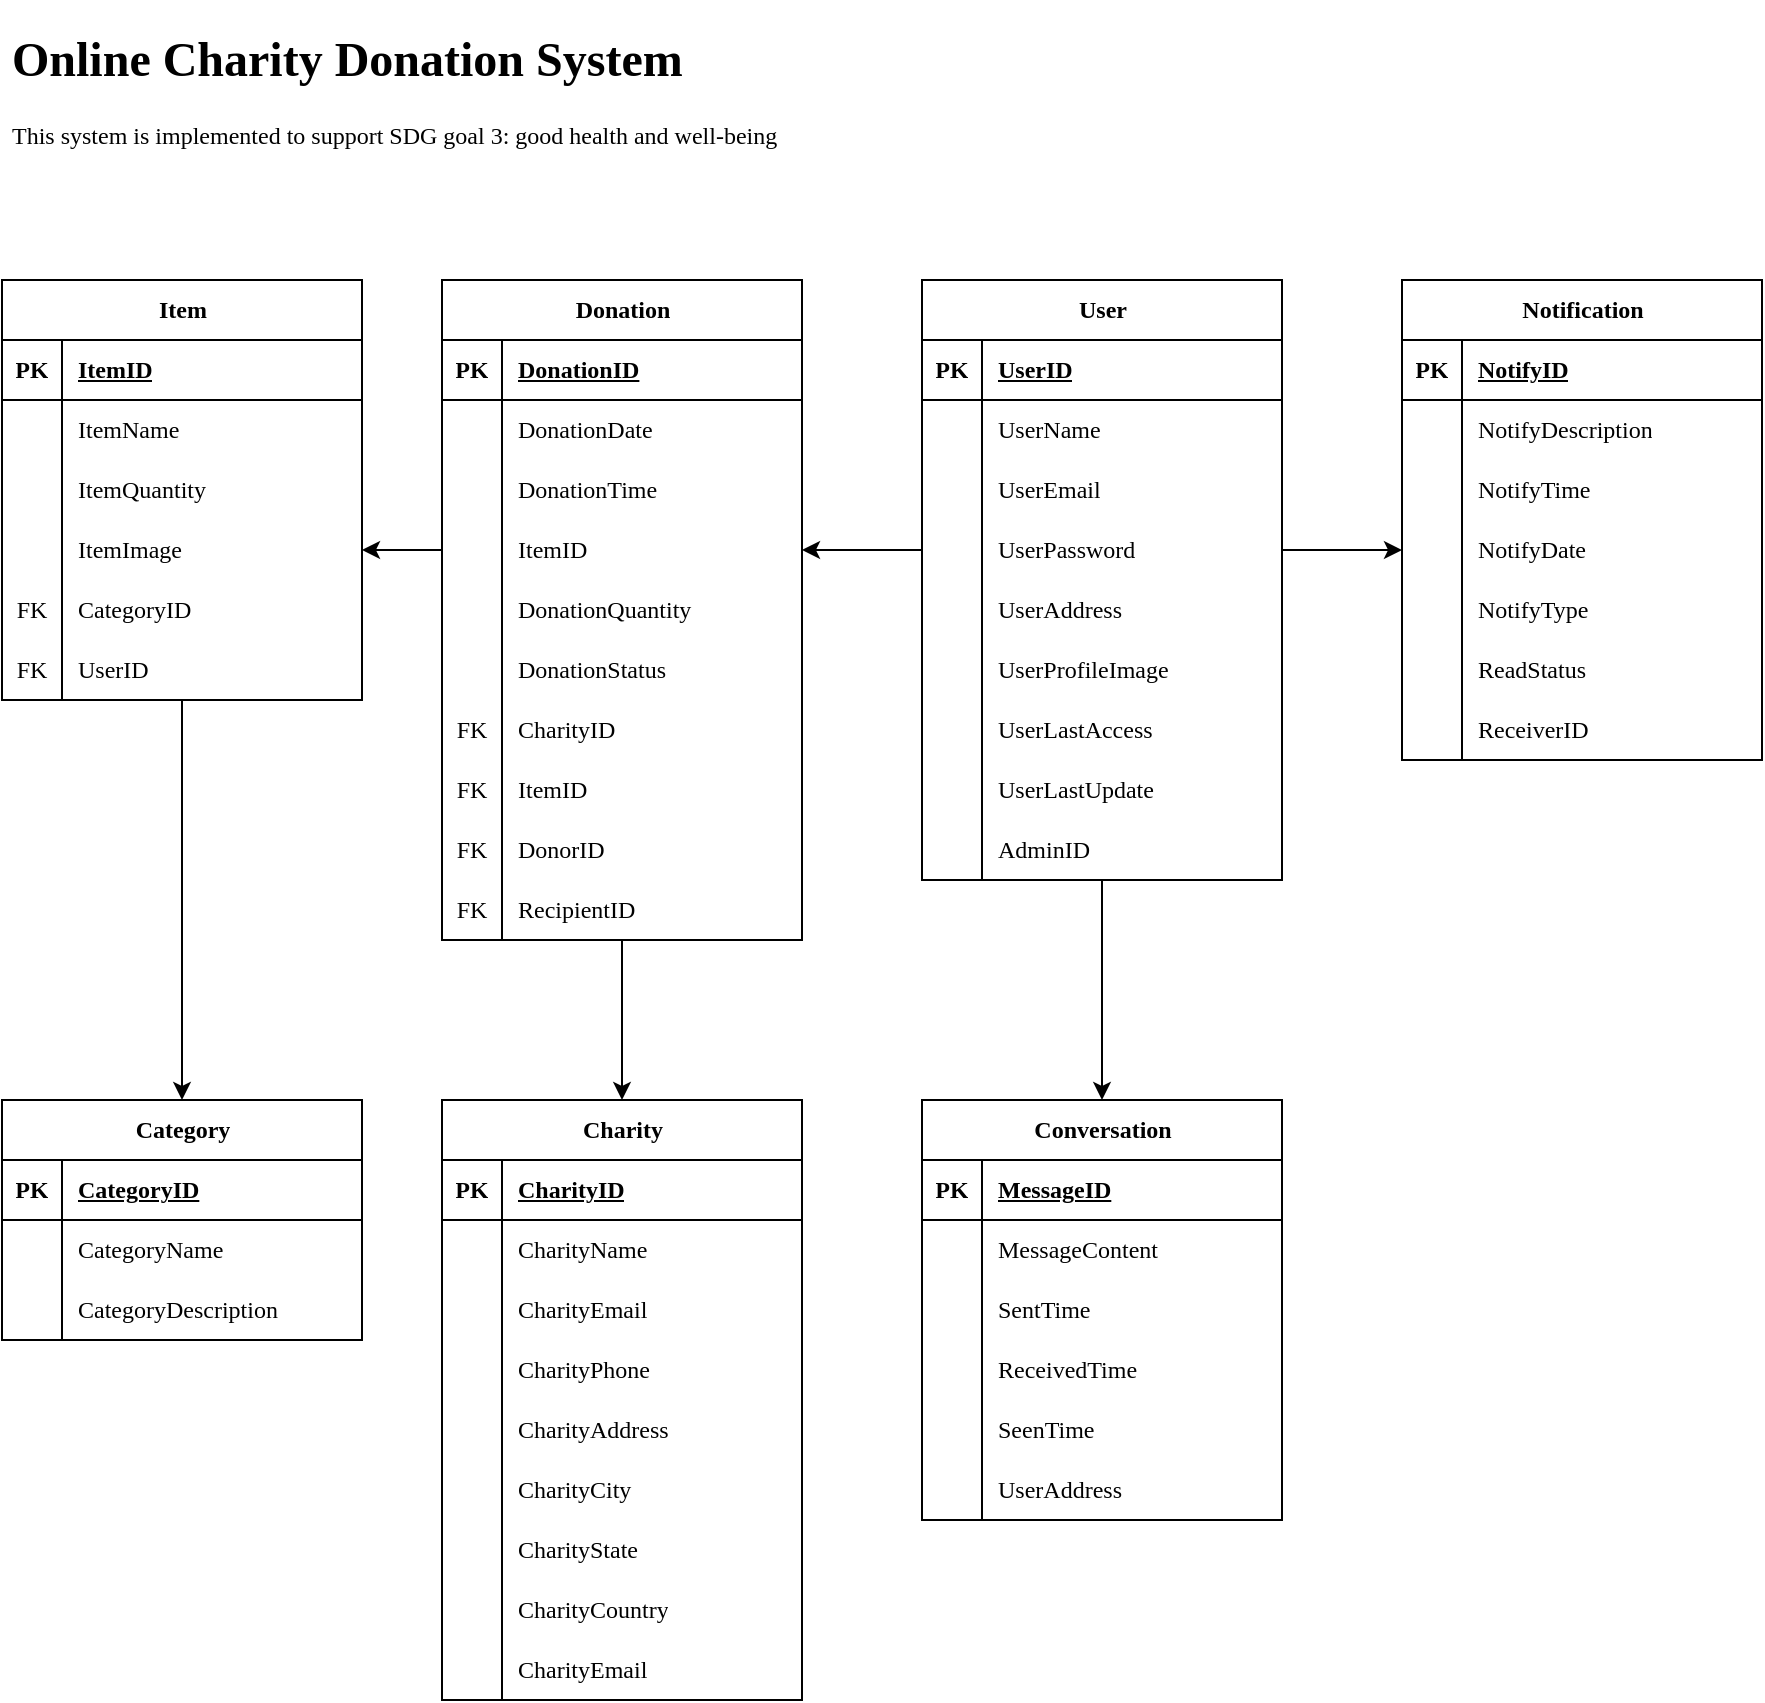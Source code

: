 <mxfile version="23.0.2" type="device" pages="2">
  <diagram name="Online Charity Donation System" id="QcJA2m7-eTbt-cYTZbNx">
    <mxGraphModel dx="880" dy="532" grid="1" gridSize="10" guides="1" tooltips="1" connect="1" arrows="1" fold="1" page="1" pageScale="1" pageWidth="1169" pageHeight="1654" math="0" shadow="0">
      <root>
        <mxCell id="0" />
        <mxCell id="1" parent="0" />
        <mxCell id="M88rms9hJYf57tuRIVdl-257" style="edgeStyle=orthogonalEdgeStyle;rounded=0;orthogonalLoop=1;jettySize=auto;html=1;entryX=0.5;entryY=0;entryDx=0;entryDy=0;fontFamily=Poppins;fontSize=12;fontColor=default;" parent="1" source="M88rms9hJYf57tuRIVdl-80" target="M88rms9hJYf57tuRIVdl-169" edge="1">
          <mxGeometry relative="1" as="geometry" />
        </mxCell>
        <mxCell id="M88rms9hJYf57tuRIVdl-80" value="Donation" style="shape=table;startSize=30;container=1;collapsible=1;childLayout=tableLayout;fixedRows=1;rowLines=0;fontStyle=1;align=center;resizeLast=1;html=1;rounded=0;verticalAlign=middle;fontFamily=Poppins;fontSize=12;fontColor=default;fillColor=none;gradientColor=none;" parent="1" vertex="1">
          <mxGeometry x="330" y="250" width="180" height="330" as="geometry" />
        </mxCell>
        <mxCell id="M88rms9hJYf57tuRIVdl-81" value="" style="shape=tableRow;horizontal=0;startSize=0;swimlaneHead=0;swimlaneBody=0;fillColor=none;collapsible=0;dropTarget=0;points=[[0,0.5],[1,0.5]];portConstraint=eastwest;top=0;left=0;right=0;bottom=1;rounded=0;align=center;verticalAlign=middle;fontFamily=Poppins;fontSize=12;fontColor=default;html=1;" parent="M88rms9hJYf57tuRIVdl-80" vertex="1">
          <mxGeometry y="30" width="180" height="30" as="geometry" />
        </mxCell>
        <mxCell id="M88rms9hJYf57tuRIVdl-82" value="PK" style="shape=partialRectangle;connectable=0;fillColor=none;top=0;left=0;bottom=0;right=0;fontStyle=1;overflow=hidden;whiteSpace=wrap;html=1;rounded=0;align=center;verticalAlign=middle;fontFamily=Poppins;fontSize=12;fontColor=default;" parent="M88rms9hJYf57tuRIVdl-81" vertex="1">
          <mxGeometry width="30" height="30" as="geometry">
            <mxRectangle width="30" height="30" as="alternateBounds" />
          </mxGeometry>
        </mxCell>
        <mxCell id="M88rms9hJYf57tuRIVdl-83" value="DonationID" style="shape=partialRectangle;connectable=0;fillColor=none;top=0;left=0;bottom=0;right=0;align=left;spacingLeft=6;fontStyle=5;overflow=hidden;whiteSpace=wrap;html=1;rounded=0;verticalAlign=middle;fontFamily=Poppins;fontSize=12;fontColor=default;" parent="M88rms9hJYf57tuRIVdl-81" vertex="1">
          <mxGeometry x="30" width="150" height="30" as="geometry">
            <mxRectangle width="150" height="30" as="alternateBounds" />
          </mxGeometry>
        </mxCell>
        <mxCell id="M88rms9hJYf57tuRIVdl-84" value="" style="shape=tableRow;horizontal=0;startSize=0;swimlaneHead=0;swimlaneBody=0;fillColor=none;collapsible=0;dropTarget=0;points=[[0,0.5],[1,0.5]];portConstraint=eastwest;top=0;left=0;right=0;bottom=0;rounded=0;align=center;verticalAlign=middle;fontFamily=Poppins;fontSize=12;fontColor=default;html=1;" parent="M88rms9hJYf57tuRIVdl-80" vertex="1">
          <mxGeometry y="60" width="180" height="30" as="geometry" />
        </mxCell>
        <mxCell id="M88rms9hJYf57tuRIVdl-85" value="" style="shape=partialRectangle;connectable=0;fillColor=none;top=0;left=0;bottom=0;right=0;editable=1;overflow=hidden;whiteSpace=wrap;html=1;rounded=0;align=center;verticalAlign=middle;fontFamily=Poppins;fontSize=12;fontColor=default;" parent="M88rms9hJYf57tuRIVdl-84" vertex="1">
          <mxGeometry width="30" height="30" as="geometry">
            <mxRectangle width="30" height="30" as="alternateBounds" />
          </mxGeometry>
        </mxCell>
        <mxCell id="M88rms9hJYf57tuRIVdl-86" value="DonationDate" style="shape=partialRectangle;connectable=0;fillColor=none;top=0;left=0;bottom=0;right=0;align=left;spacingLeft=6;overflow=hidden;whiteSpace=wrap;html=1;rounded=0;verticalAlign=middle;fontFamily=Poppins;fontSize=12;fontColor=default;" parent="M88rms9hJYf57tuRIVdl-84" vertex="1">
          <mxGeometry x="30" width="150" height="30" as="geometry">
            <mxRectangle width="150" height="30" as="alternateBounds" />
          </mxGeometry>
        </mxCell>
        <mxCell id="M88rms9hJYf57tuRIVdl-87" value="" style="shape=tableRow;horizontal=0;startSize=0;swimlaneHead=0;swimlaneBody=0;fillColor=none;collapsible=0;dropTarget=0;points=[[0,0.5],[1,0.5]];portConstraint=eastwest;top=0;left=0;right=0;bottom=0;rounded=0;align=center;verticalAlign=middle;fontFamily=Poppins;fontSize=12;fontColor=default;html=1;" parent="M88rms9hJYf57tuRIVdl-80" vertex="1">
          <mxGeometry y="90" width="180" height="30" as="geometry" />
        </mxCell>
        <mxCell id="M88rms9hJYf57tuRIVdl-88" value="" style="shape=partialRectangle;connectable=0;fillColor=none;top=0;left=0;bottom=0;right=0;editable=1;overflow=hidden;whiteSpace=wrap;html=1;rounded=0;align=center;verticalAlign=middle;fontFamily=Poppins;fontSize=12;fontColor=default;" parent="M88rms9hJYf57tuRIVdl-87" vertex="1">
          <mxGeometry width="30" height="30" as="geometry">
            <mxRectangle width="30" height="30" as="alternateBounds" />
          </mxGeometry>
        </mxCell>
        <mxCell id="M88rms9hJYf57tuRIVdl-89" value="DonationTime" style="shape=partialRectangle;connectable=0;fillColor=none;top=0;left=0;bottom=0;right=0;align=left;spacingLeft=6;overflow=hidden;whiteSpace=wrap;html=1;rounded=0;verticalAlign=middle;fontFamily=Poppins;fontSize=12;fontColor=default;" parent="M88rms9hJYf57tuRIVdl-87" vertex="1">
          <mxGeometry x="30" width="150" height="30" as="geometry">
            <mxRectangle width="150" height="30" as="alternateBounds" />
          </mxGeometry>
        </mxCell>
        <mxCell id="M88rms9hJYf57tuRIVdl-90" value="" style="shape=tableRow;horizontal=0;startSize=0;swimlaneHead=0;swimlaneBody=0;fillColor=none;collapsible=0;dropTarget=0;points=[[0,0.5],[1,0.5]];portConstraint=eastwest;top=0;left=0;right=0;bottom=0;rounded=0;align=center;verticalAlign=middle;fontFamily=Poppins;fontSize=12;fontColor=default;html=1;" parent="M88rms9hJYf57tuRIVdl-80" vertex="1">
          <mxGeometry y="120" width="180" height="30" as="geometry" />
        </mxCell>
        <mxCell id="M88rms9hJYf57tuRIVdl-91" value="" style="shape=partialRectangle;connectable=0;fillColor=none;top=0;left=0;bottom=0;right=0;editable=1;overflow=hidden;whiteSpace=wrap;html=1;rounded=0;align=center;verticalAlign=middle;fontFamily=Poppins;fontSize=12;fontColor=default;" parent="M88rms9hJYf57tuRIVdl-90" vertex="1">
          <mxGeometry width="30" height="30" as="geometry">
            <mxRectangle width="30" height="30" as="alternateBounds" />
          </mxGeometry>
        </mxCell>
        <mxCell id="M88rms9hJYf57tuRIVdl-92" value="ItemID" style="shape=partialRectangle;connectable=0;fillColor=none;top=0;left=0;bottom=0;right=0;align=left;spacingLeft=6;overflow=hidden;whiteSpace=wrap;html=1;rounded=0;verticalAlign=middle;fontFamily=Poppins;fontSize=12;fontColor=default;" parent="M88rms9hJYf57tuRIVdl-90" vertex="1">
          <mxGeometry x="30" width="150" height="30" as="geometry">
            <mxRectangle width="150" height="30" as="alternateBounds" />
          </mxGeometry>
        </mxCell>
        <mxCell id="M88rms9hJYf57tuRIVdl-166" value="" style="shape=tableRow;horizontal=0;startSize=0;swimlaneHead=0;swimlaneBody=0;fillColor=none;collapsible=0;dropTarget=0;points=[[0,0.5],[1,0.5]];portConstraint=eastwest;top=0;left=0;right=0;bottom=0;rounded=0;align=center;verticalAlign=middle;fontFamily=Poppins;fontSize=12;fontColor=default;html=1;" parent="M88rms9hJYf57tuRIVdl-80" vertex="1">
          <mxGeometry y="150" width="180" height="30" as="geometry" />
        </mxCell>
        <mxCell id="M88rms9hJYf57tuRIVdl-167" value="" style="shape=partialRectangle;connectable=0;fillColor=none;top=0;left=0;bottom=0;right=0;editable=1;overflow=hidden;whiteSpace=wrap;html=1;rounded=0;align=center;verticalAlign=middle;fontFamily=Poppins;fontSize=12;fontColor=default;" parent="M88rms9hJYf57tuRIVdl-166" vertex="1">
          <mxGeometry width="30" height="30" as="geometry">
            <mxRectangle width="30" height="30" as="alternateBounds" />
          </mxGeometry>
        </mxCell>
        <mxCell id="M88rms9hJYf57tuRIVdl-168" value="DonationQuantity" style="shape=partialRectangle;connectable=0;fillColor=none;top=0;left=0;bottom=0;right=0;align=left;spacingLeft=6;overflow=hidden;whiteSpace=wrap;html=1;rounded=0;verticalAlign=middle;fontFamily=Poppins;fontSize=12;fontColor=default;" parent="M88rms9hJYf57tuRIVdl-166" vertex="1">
          <mxGeometry x="30" width="150" height="30" as="geometry">
            <mxRectangle width="150" height="30" as="alternateBounds" />
          </mxGeometry>
        </mxCell>
        <mxCell id="M88rms9hJYf57tuRIVdl-248" value="" style="shape=tableRow;horizontal=0;startSize=0;swimlaneHead=0;swimlaneBody=0;fillColor=none;collapsible=0;dropTarget=0;points=[[0,0.5],[1,0.5]];portConstraint=eastwest;top=0;left=0;right=0;bottom=0;rounded=0;align=center;verticalAlign=middle;fontFamily=Poppins;fontSize=12;fontColor=default;html=1;" parent="M88rms9hJYf57tuRIVdl-80" vertex="1">
          <mxGeometry y="180" width="180" height="30" as="geometry" />
        </mxCell>
        <mxCell id="M88rms9hJYf57tuRIVdl-249" value="" style="shape=partialRectangle;connectable=0;fillColor=none;top=0;left=0;bottom=0;right=0;editable=1;overflow=hidden;whiteSpace=wrap;html=1;rounded=0;align=center;verticalAlign=middle;fontFamily=Poppins;fontSize=12;fontColor=default;" parent="M88rms9hJYf57tuRIVdl-248" vertex="1">
          <mxGeometry width="30" height="30" as="geometry">
            <mxRectangle width="30" height="30" as="alternateBounds" />
          </mxGeometry>
        </mxCell>
        <mxCell id="M88rms9hJYf57tuRIVdl-250" value="DonationStatus" style="shape=partialRectangle;connectable=0;fillColor=none;top=0;left=0;bottom=0;right=0;align=left;spacingLeft=6;overflow=hidden;whiteSpace=wrap;html=1;rounded=0;verticalAlign=middle;fontFamily=Poppins;fontSize=12;fontColor=default;" parent="M88rms9hJYf57tuRIVdl-248" vertex="1">
          <mxGeometry x="30" width="150" height="30" as="geometry">
            <mxRectangle width="150" height="30" as="alternateBounds" />
          </mxGeometry>
        </mxCell>
        <mxCell id="M88rms9hJYf57tuRIVdl-93" value="" style="shape=tableRow;horizontal=0;startSize=0;swimlaneHead=0;swimlaneBody=0;fillColor=none;collapsible=0;dropTarget=0;points=[[0,0.5],[1,0.5]];portConstraint=eastwest;top=0;left=0;right=0;bottom=0;rounded=0;align=center;verticalAlign=middle;fontFamily=Poppins;fontSize=12;fontColor=default;html=1;" parent="M88rms9hJYf57tuRIVdl-80" vertex="1">
          <mxGeometry y="210" width="180" height="30" as="geometry" />
        </mxCell>
        <mxCell id="M88rms9hJYf57tuRIVdl-94" value="FK" style="shape=partialRectangle;connectable=0;fillColor=none;top=0;left=0;bottom=0;right=0;editable=1;overflow=hidden;whiteSpace=wrap;html=1;rounded=0;align=center;verticalAlign=middle;fontFamily=Poppins;fontSize=12;fontColor=default;" parent="M88rms9hJYf57tuRIVdl-93" vertex="1">
          <mxGeometry width="30" height="30" as="geometry">
            <mxRectangle width="30" height="30" as="alternateBounds" />
          </mxGeometry>
        </mxCell>
        <mxCell id="M88rms9hJYf57tuRIVdl-95" value="CharityID" style="shape=partialRectangle;connectable=0;fillColor=none;top=0;left=0;bottom=0;right=0;align=left;spacingLeft=6;overflow=hidden;whiteSpace=wrap;html=1;rounded=0;verticalAlign=middle;fontFamily=Poppins;fontSize=12;fontColor=default;" parent="M88rms9hJYf57tuRIVdl-93" vertex="1">
          <mxGeometry x="30" width="150" height="30" as="geometry">
            <mxRectangle width="150" height="30" as="alternateBounds" />
          </mxGeometry>
        </mxCell>
        <mxCell id="M88rms9hJYf57tuRIVdl-132" value="" style="shape=tableRow;horizontal=0;startSize=0;swimlaneHead=0;swimlaneBody=0;fillColor=none;collapsible=0;dropTarget=0;points=[[0,0.5],[1,0.5]];portConstraint=eastwest;top=0;left=0;right=0;bottom=0;rounded=0;align=center;verticalAlign=middle;fontFamily=Poppins;fontSize=12;fontColor=default;html=1;" parent="M88rms9hJYf57tuRIVdl-80" vertex="1">
          <mxGeometry y="240" width="180" height="30" as="geometry" />
        </mxCell>
        <mxCell id="M88rms9hJYf57tuRIVdl-133" value="FK" style="shape=partialRectangle;connectable=0;fillColor=none;top=0;left=0;bottom=0;right=0;editable=1;overflow=hidden;whiteSpace=wrap;html=1;rounded=0;align=center;verticalAlign=middle;fontFamily=Poppins;fontSize=12;fontColor=default;" parent="M88rms9hJYf57tuRIVdl-132" vertex="1">
          <mxGeometry width="30" height="30" as="geometry">
            <mxRectangle width="30" height="30" as="alternateBounds" />
          </mxGeometry>
        </mxCell>
        <mxCell id="M88rms9hJYf57tuRIVdl-134" value="ItemID" style="shape=partialRectangle;connectable=0;fillColor=none;top=0;left=0;bottom=0;right=0;align=left;spacingLeft=6;overflow=hidden;whiteSpace=wrap;html=1;rounded=0;verticalAlign=middle;fontFamily=Poppins;fontSize=12;fontColor=default;" parent="M88rms9hJYf57tuRIVdl-132" vertex="1">
          <mxGeometry x="30" width="150" height="30" as="geometry">
            <mxRectangle width="150" height="30" as="alternateBounds" />
          </mxGeometry>
        </mxCell>
        <mxCell id="M88rms9hJYf57tuRIVdl-135" value="" style="shape=tableRow;horizontal=0;startSize=0;swimlaneHead=0;swimlaneBody=0;fillColor=none;collapsible=0;dropTarget=0;points=[[0,0.5],[1,0.5]];portConstraint=eastwest;top=0;left=0;right=0;bottom=0;rounded=0;align=center;verticalAlign=middle;fontFamily=Poppins;fontSize=12;fontColor=default;html=1;" parent="M88rms9hJYf57tuRIVdl-80" vertex="1">
          <mxGeometry y="270" width="180" height="30" as="geometry" />
        </mxCell>
        <mxCell id="M88rms9hJYf57tuRIVdl-136" value="FK" style="shape=partialRectangle;connectable=0;fillColor=none;top=0;left=0;bottom=0;right=0;editable=1;overflow=hidden;whiteSpace=wrap;html=1;rounded=0;align=center;verticalAlign=middle;fontFamily=Poppins;fontSize=12;fontColor=default;" parent="M88rms9hJYf57tuRIVdl-135" vertex="1">
          <mxGeometry width="30" height="30" as="geometry">
            <mxRectangle width="30" height="30" as="alternateBounds" />
          </mxGeometry>
        </mxCell>
        <mxCell id="M88rms9hJYf57tuRIVdl-137" value="DonorID" style="shape=partialRectangle;connectable=0;fillColor=none;top=0;left=0;bottom=0;right=0;align=left;spacingLeft=6;overflow=hidden;whiteSpace=wrap;html=1;rounded=0;verticalAlign=middle;fontFamily=Poppins;fontSize=12;fontColor=default;" parent="M88rms9hJYf57tuRIVdl-135" vertex="1">
          <mxGeometry x="30" width="150" height="30" as="geometry">
            <mxRectangle width="150" height="30" as="alternateBounds" />
          </mxGeometry>
        </mxCell>
        <mxCell id="M88rms9hJYf57tuRIVdl-163" value="" style="shape=tableRow;horizontal=0;startSize=0;swimlaneHead=0;swimlaneBody=0;fillColor=none;collapsible=0;dropTarget=0;points=[[0,0.5],[1,0.5]];portConstraint=eastwest;top=0;left=0;right=0;bottom=0;rounded=0;align=center;verticalAlign=middle;fontFamily=Poppins;fontSize=12;fontColor=default;html=1;" parent="M88rms9hJYf57tuRIVdl-80" vertex="1">
          <mxGeometry y="300" width="180" height="30" as="geometry" />
        </mxCell>
        <mxCell id="M88rms9hJYf57tuRIVdl-164" value="FK" style="shape=partialRectangle;connectable=0;fillColor=none;top=0;left=0;bottom=0;right=0;editable=1;overflow=hidden;whiteSpace=wrap;html=1;rounded=0;align=center;verticalAlign=middle;fontFamily=Poppins;fontSize=12;fontColor=default;" parent="M88rms9hJYf57tuRIVdl-163" vertex="1">
          <mxGeometry width="30" height="30" as="geometry">
            <mxRectangle width="30" height="30" as="alternateBounds" />
          </mxGeometry>
        </mxCell>
        <mxCell id="M88rms9hJYf57tuRIVdl-165" value="RecipientID" style="shape=partialRectangle;connectable=0;fillColor=none;top=0;left=0;bottom=0;right=0;align=left;spacingLeft=6;overflow=hidden;whiteSpace=wrap;html=1;rounded=0;verticalAlign=middle;fontFamily=Poppins;fontSize=12;fontColor=default;" parent="M88rms9hJYf57tuRIVdl-163" vertex="1">
          <mxGeometry x="30" width="150" height="30" as="geometry">
            <mxRectangle width="150" height="30" as="alternateBounds" />
          </mxGeometry>
        </mxCell>
        <mxCell id="M88rms9hJYf57tuRIVdl-262" style="edgeStyle=orthogonalEdgeStyle;rounded=0;orthogonalLoop=1;jettySize=auto;html=1;entryX=0.5;entryY=0;entryDx=0;entryDy=0;fontFamily=Poppins;fontSize=12;fontColor=default;" parent="1" source="M88rms9hJYf57tuRIVdl-96" target="M88rms9hJYf57tuRIVdl-144" edge="1">
          <mxGeometry relative="1" as="geometry" />
        </mxCell>
        <mxCell id="M88rms9hJYf57tuRIVdl-96" value="User" style="shape=table;startSize=30;container=1;collapsible=1;childLayout=tableLayout;fixedRows=1;rowLines=0;fontStyle=1;align=center;resizeLast=1;html=1;rounded=0;verticalAlign=middle;fontFamily=Poppins;fontSize=12;fontColor=default;fillColor=none;gradientColor=none;" parent="1" vertex="1">
          <mxGeometry x="570" y="250" width="180" height="300" as="geometry" />
        </mxCell>
        <mxCell id="M88rms9hJYf57tuRIVdl-97" value="" style="shape=tableRow;horizontal=0;startSize=0;swimlaneHead=0;swimlaneBody=0;fillColor=none;collapsible=0;dropTarget=0;points=[[0,0.5],[1,0.5]];portConstraint=eastwest;top=0;left=0;right=0;bottom=1;rounded=0;align=center;verticalAlign=middle;fontFamily=Poppins;fontSize=12;fontColor=default;html=1;" parent="M88rms9hJYf57tuRIVdl-96" vertex="1">
          <mxGeometry y="30" width="180" height="30" as="geometry" />
        </mxCell>
        <mxCell id="M88rms9hJYf57tuRIVdl-98" value="PK" style="shape=partialRectangle;connectable=0;fillColor=none;top=0;left=0;bottom=0;right=0;fontStyle=1;overflow=hidden;whiteSpace=wrap;html=1;rounded=0;align=center;verticalAlign=middle;fontFamily=Poppins;fontSize=12;fontColor=default;" parent="M88rms9hJYf57tuRIVdl-97" vertex="1">
          <mxGeometry width="30" height="30" as="geometry">
            <mxRectangle width="30" height="30" as="alternateBounds" />
          </mxGeometry>
        </mxCell>
        <mxCell id="M88rms9hJYf57tuRIVdl-99" value="UserID" style="shape=partialRectangle;connectable=0;fillColor=none;top=0;left=0;bottom=0;right=0;align=left;spacingLeft=6;fontStyle=5;overflow=hidden;whiteSpace=wrap;html=1;rounded=0;verticalAlign=middle;fontFamily=Poppins;fontSize=12;fontColor=default;" parent="M88rms9hJYf57tuRIVdl-97" vertex="1">
          <mxGeometry x="30" width="150" height="30" as="geometry">
            <mxRectangle width="150" height="30" as="alternateBounds" />
          </mxGeometry>
        </mxCell>
        <mxCell id="M88rms9hJYf57tuRIVdl-100" value="" style="shape=tableRow;horizontal=0;startSize=0;swimlaneHead=0;swimlaneBody=0;fillColor=none;collapsible=0;dropTarget=0;points=[[0,0.5],[1,0.5]];portConstraint=eastwest;top=0;left=0;right=0;bottom=0;rounded=0;align=center;verticalAlign=middle;fontFamily=Poppins;fontSize=12;fontColor=default;html=1;" parent="M88rms9hJYf57tuRIVdl-96" vertex="1">
          <mxGeometry y="60" width="180" height="30" as="geometry" />
        </mxCell>
        <mxCell id="M88rms9hJYf57tuRIVdl-101" value="" style="shape=partialRectangle;connectable=0;fillColor=none;top=0;left=0;bottom=0;right=0;editable=1;overflow=hidden;whiteSpace=wrap;html=1;rounded=0;align=center;verticalAlign=middle;fontFamily=Poppins;fontSize=12;fontColor=default;" parent="M88rms9hJYf57tuRIVdl-100" vertex="1">
          <mxGeometry width="30" height="30" as="geometry">
            <mxRectangle width="30" height="30" as="alternateBounds" />
          </mxGeometry>
        </mxCell>
        <mxCell id="M88rms9hJYf57tuRIVdl-102" value="UserName" style="shape=partialRectangle;connectable=0;fillColor=none;top=0;left=0;bottom=0;right=0;align=left;spacingLeft=6;overflow=hidden;whiteSpace=wrap;html=1;rounded=0;verticalAlign=middle;fontFamily=Poppins;fontSize=12;fontColor=default;" parent="M88rms9hJYf57tuRIVdl-100" vertex="1">
          <mxGeometry x="30" width="150" height="30" as="geometry">
            <mxRectangle width="150" height="30" as="alternateBounds" />
          </mxGeometry>
        </mxCell>
        <mxCell id="M88rms9hJYf57tuRIVdl-103" value="" style="shape=tableRow;horizontal=0;startSize=0;swimlaneHead=0;swimlaneBody=0;fillColor=none;collapsible=0;dropTarget=0;points=[[0,0.5],[1,0.5]];portConstraint=eastwest;top=0;left=0;right=0;bottom=0;rounded=0;align=center;verticalAlign=middle;fontFamily=Poppins;fontSize=12;fontColor=default;html=1;" parent="M88rms9hJYf57tuRIVdl-96" vertex="1">
          <mxGeometry y="90" width="180" height="30" as="geometry" />
        </mxCell>
        <mxCell id="M88rms9hJYf57tuRIVdl-104" value="" style="shape=partialRectangle;connectable=0;fillColor=none;top=0;left=0;bottom=0;right=0;editable=1;overflow=hidden;whiteSpace=wrap;html=1;rounded=0;align=center;verticalAlign=middle;fontFamily=Poppins;fontSize=12;fontColor=default;" parent="M88rms9hJYf57tuRIVdl-103" vertex="1">
          <mxGeometry width="30" height="30" as="geometry">
            <mxRectangle width="30" height="30" as="alternateBounds" />
          </mxGeometry>
        </mxCell>
        <mxCell id="M88rms9hJYf57tuRIVdl-105" value="UserEmail" style="shape=partialRectangle;connectable=0;fillColor=none;top=0;left=0;bottom=0;right=0;align=left;spacingLeft=6;overflow=hidden;whiteSpace=wrap;html=1;rounded=0;verticalAlign=middle;fontFamily=Poppins;fontSize=12;fontColor=default;" parent="M88rms9hJYf57tuRIVdl-103" vertex="1">
          <mxGeometry x="30" width="150" height="30" as="geometry">
            <mxRectangle width="150" height="30" as="alternateBounds" />
          </mxGeometry>
        </mxCell>
        <mxCell id="M88rms9hJYf57tuRIVdl-106" value="" style="shape=tableRow;horizontal=0;startSize=0;swimlaneHead=0;swimlaneBody=0;fillColor=none;collapsible=0;dropTarget=0;points=[[0,0.5],[1,0.5]];portConstraint=eastwest;top=0;left=0;right=0;bottom=0;rounded=0;align=center;verticalAlign=middle;fontFamily=Poppins;fontSize=12;fontColor=default;html=1;" parent="M88rms9hJYf57tuRIVdl-96" vertex="1">
          <mxGeometry y="120" width="180" height="30" as="geometry" />
        </mxCell>
        <mxCell id="M88rms9hJYf57tuRIVdl-107" value="" style="shape=partialRectangle;connectable=0;fillColor=none;top=0;left=0;bottom=0;right=0;editable=1;overflow=hidden;whiteSpace=wrap;html=1;rounded=0;align=center;verticalAlign=middle;fontFamily=Poppins;fontSize=12;fontColor=default;" parent="M88rms9hJYf57tuRIVdl-106" vertex="1">
          <mxGeometry width="30" height="30" as="geometry">
            <mxRectangle width="30" height="30" as="alternateBounds" />
          </mxGeometry>
        </mxCell>
        <mxCell id="M88rms9hJYf57tuRIVdl-108" value="UserPassword" style="shape=partialRectangle;connectable=0;fillColor=none;top=0;left=0;bottom=0;right=0;align=left;spacingLeft=6;overflow=hidden;whiteSpace=wrap;html=1;rounded=0;verticalAlign=middle;fontFamily=Poppins;fontSize=12;fontColor=default;" parent="M88rms9hJYf57tuRIVdl-106" vertex="1">
          <mxGeometry x="30" width="150" height="30" as="geometry">
            <mxRectangle width="150" height="30" as="alternateBounds" />
          </mxGeometry>
        </mxCell>
        <mxCell id="M88rms9hJYf57tuRIVdl-112" value="" style="shape=tableRow;horizontal=0;startSize=0;swimlaneHead=0;swimlaneBody=0;fillColor=none;collapsible=0;dropTarget=0;points=[[0,0.5],[1,0.5]];portConstraint=eastwest;top=0;left=0;right=0;bottom=0;rounded=0;align=center;verticalAlign=middle;fontFamily=Poppins;fontSize=12;fontColor=default;html=1;" parent="M88rms9hJYf57tuRIVdl-96" vertex="1">
          <mxGeometry y="150" width="180" height="30" as="geometry" />
        </mxCell>
        <mxCell id="M88rms9hJYf57tuRIVdl-113" value="" style="shape=partialRectangle;connectable=0;fillColor=none;top=0;left=0;bottom=0;right=0;editable=1;overflow=hidden;whiteSpace=wrap;html=1;rounded=0;align=center;verticalAlign=middle;fontFamily=Poppins;fontSize=12;fontColor=default;" parent="M88rms9hJYf57tuRIVdl-112" vertex="1">
          <mxGeometry width="30" height="30" as="geometry">
            <mxRectangle width="30" height="30" as="alternateBounds" />
          </mxGeometry>
        </mxCell>
        <mxCell id="M88rms9hJYf57tuRIVdl-114" value="UserAddress" style="shape=partialRectangle;connectable=0;fillColor=none;top=0;left=0;bottom=0;right=0;align=left;spacingLeft=6;overflow=hidden;whiteSpace=wrap;html=1;rounded=0;verticalAlign=middle;fontFamily=Poppins;fontSize=12;fontColor=default;" parent="M88rms9hJYf57tuRIVdl-112" vertex="1">
          <mxGeometry x="30" width="150" height="30" as="geometry">
            <mxRectangle width="150" height="30" as="alternateBounds" />
          </mxGeometry>
        </mxCell>
        <mxCell id="M88rms9hJYf57tuRIVdl-109" value="" style="shape=tableRow;horizontal=0;startSize=0;swimlaneHead=0;swimlaneBody=0;fillColor=none;collapsible=0;dropTarget=0;points=[[0,0.5],[1,0.5]];portConstraint=eastwest;top=0;left=0;right=0;bottom=0;rounded=0;align=center;verticalAlign=middle;fontFamily=Poppins;fontSize=12;fontColor=default;html=1;" parent="M88rms9hJYf57tuRIVdl-96" vertex="1">
          <mxGeometry y="180" width="180" height="30" as="geometry" />
        </mxCell>
        <mxCell id="M88rms9hJYf57tuRIVdl-110" value="" style="shape=partialRectangle;connectable=0;fillColor=none;top=0;left=0;bottom=0;right=0;editable=1;overflow=hidden;whiteSpace=wrap;html=1;rounded=0;align=center;verticalAlign=middle;fontFamily=Poppins;fontSize=12;fontColor=default;" parent="M88rms9hJYf57tuRIVdl-109" vertex="1">
          <mxGeometry width="30" height="30" as="geometry">
            <mxRectangle width="30" height="30" as="alternateBounds" />
          </mxGeometry>
        </mxCell>
        <mxCell id="M88rms9hJYf57tuRIVdl-111" value="UserProfileImage" style="shape=partialRectangle;connectable=0;fillColor=none;top=0;left=0;bottom=0;right=0;align=left;spacingLeft=6;overflow=hidden;whiteSpace=wrap;html=1;rounded=0;verticalAlign=middle;fontFamily=Poppins;fontSize=12;fontColor=default;" parent="M88rms9hJYf57tuRIVdl-109" vertex="1">
          <mxGeometry x="30" width="150" height="30" as="geometry">
            <mxRectangle width="150" height="30" as="alternateBounds" />
          </mxGeometry>
        </mxCell>
        <mxCell id="M88rms9hJYf57tuRIVdl-251" value="" style="shape=tableRow;horizontal=0;startSize=0;swimlaneHead=0;swimlaneBody=0;fillColor=none;collapsible=0;dropTarget=0;points=[[0,0.5],[1,0.5]];portConstraint=eastwest;top=0;left=0;right=0;bottom=0;rounded=0;align=center;verticalAlign=middle;fontFamily=Poppins;fontSize=12;fontColor=default;html=1;" parent="M88rms9hJYf57tuRIVdl-96" vertex="1">
          <mxGeometry y="210" width="180" height="30" as="geometry" />
        </mxCell>
        <mxCell id="M88rms9hJYf57tuRIVdl-252" value="" style="shape=partialRectangle;connectable=0;fillColor=none;top=0;left=0;bottom=0;right=0;editable=1;overflow=hidden;whiteSpace=wrap;html=1;rounded=0;align=center;verticalAlign=middle;fontFamily=Poppins;fontSize=12;fontColor=default;" parent="M88rms9hJYf57tuRIVdl-251" vertex="1">
          <mxGeometry width="30" height="30" as="geometry">
            <mxRectangle width="30" height="30" as="alternateBounds" />
          </mxGeometry>
        </mxCell>
        <mxCell id="M88rms9hJYf57tuRIVdl-253" value="UserLastAccess" style="shape=partialRectangle;connectable=0;fillColor=none;top=0;left=0;bottom=0;right=0;align=left;spacingLeft=6;overflow=hidden;whiteSpace=wrap;html=1;rounded=0;verticalAlign=middle;fontFamily=Poppins;fontSize=12;fontColor=default;" parent="M88rms9hJYf57tuRIVdl-251" vertex="1">
          <mxGeometry x="30" width="150" height="30" as="geometry">
            <mxRectangle width="150" height="30" as="alternateBounds" />
          </mxGeometry>
        </mxCell>
        <mxCell id="M88rms9hJYf57tuRIVdl-254" value="" style="shape=tableRow;horizontal=0;startSize=0;swimlaneHead=0;swimlaneBody=0;fillColor=none;collapsible=0;dropTarget=0;points=[[0,0.5],[1,0.5]];portConstraint=eastwest;top=0;left=0;right=0;bottom=0;rounded=0;align=center;verticalAlign=middle;fontFamily=Poppins;fontSize=12;fontColor=default;html=1;" parent="M88rms9hJYf57tuRIVdl-96" vertex="1">
          <mxGeometry y="240" width="180" height="30" as="geometry" />
        </mxCell>
        <mxCell id="M88rms9hJYf57tuRIVdl-255" value="" style="shape=partialRectangle;connectable=0;fillColor=none;top=0;left=0;bottom=0;right=0;editable=1;overflow=hidden;whiteSpace=wrap;html=1;rounded=0;align=center;verticalAlign=middle;fontFamily=Poppins;fontSize=12;fontColor=default;" parent="M88rms9hJYf57tuRIVdl-254" vertex="1">
          <mxGeometry width="30" height="30" as="geometry">
            <mxRectangle width="30" height="30" as="alternateBounds" />
          </mxGeometry>
        </mxCell>
        <mxCell id="M88rms9hJYf57tuRIVdl-256" value="UserLastUpdate" style="shape=partialRectangle;connectable=0;fillColor=none;top=0;left=0;bottom=0;right=0;align=left;spacingLeft=6;overflow=hidden;whiteSpace=wrap;html=1;rounded=0;verticalAlign=middle;fontFamily=Poppins;fontSize=12;fontColor=default;" parent="M88rms9hJYf57tuRIVdl-254" vertex="1">
          <mxGeometry x="30" width="150" height="30" as="geometry">
            <mxRectangle width="150" height="30" as="alternateBounds" />
          </mxGeometry>
        </mxCell>
        <mxCell id="M88rms9hJYf57tuRIVdl-266" value="" style="shape=tableRow;horizontal=0;startSize=0;swimlaneHead=0;swimlaneBody=0;fillColor=none;collapsible=0;dropTarget=0;points=[[0,0.5],[1,0.5]];portConstraint=eastwest;top=0;left=0;right=0;bottom=0;rounded=0;align=center;verticalAlign=middle;fontFamily=Poppins;fontSize=12;fontColor=default;html=1;" parent="M88rms9hJYf57tuRIVdl-96" vertex="1">
          <mxGeometry y="270" width="180" height="30" as="geometry" />
        </mxCell>
        <mxCell id="M88rms9hJYf57tuRIVdl-267" value="" style="shape=partialRectangle;connectable=0;fillColor=none;top=0;left=0;bottom=0;right=0;editable=1;overflow=hidden;whiteSpace=wrap;html=1;rounded=0;align=center;verticalAlign=middle;fontFamily=Poppins;fontSize=12;fontColor=default;" parent="M88rms9hJYf57tuRIVdl-266" vertex="1">
          <mxGeometry width="30" height="30" as="geometry">
            <mxRectangle width="30" height="30" as="alternateBounds" />
          </mxGeometry>
        </mxCell>
        <mxCell id="M88rms9hJYf57tuRIVdl-268" value="AdminID" style="shape=partialRectangle;connectable=0;fillColor=none;top=0;left=0;bottom=0;right=0;align=left;spacingLeft=6;overflow=hidden;whiteSpace=wrap;html=1;rounded=0;verticalAlign=middle;fontFamily=Poppins;fontSize=12;fontColor=default;" parent="M88rms9hJYf57tuRIVdl-266" vertex="1">
          <mxGeometry x="30" width="150" height="30" as="geometry">
            <mxRectangle width="150" height="30" as="alternateBounds" />
          </mxGeometry>
        </mxCell>
        <mxCell id="M88rms9hJYf57tuRIVdl-115" value="&lt;h1&gt;Online Charity Donation System&lt;/h1&gt;&lt;p&gt;This system is implemented to support SDG goal 3: good health and well-being&lt;/p&gt;" style="text;html=1;strokeColor=none;fillColor=none;spacing=5;spacingTop=-20;whiteSpace=wrap;overflow=hidden;rounded=0;fontSize=12;fontFamily=Poppins;fontColor=default;" parent="1" vertex="1">
          <mxGeometry x="110" y="120" width="660" height="120" as="geometry" />
        </mxCell>
        <mxCell id="M88rms9hJYf57tuRIVdl-261" style="edgeStyle=orthogonalEdgeStyle;rounded=0;orthogonalLoop=1;jettySize=auto;html=1;entryX=0.5;entryY=0;entryDx=0;entryDy=0;fontFamily=Poppins;fontSize=12;fontColor=default;" parent="1" source="M88rms9hJYf57tuRIVdl-116" target="M88rms9hJYf57tuRIVdl-188" edge="1">
          <mxGeometry relative="1" as="geometry" />
        </mxCell>
        <mxCell id="M88rms9hJYf57tuRIVdl-116" value="Item" style="shape=table;startSize=30;container=1;collapsible=1;childLayout=tableLayout;fixedRows=1;rowLines=0;fontStyle=1;align=center;resizeLast=1;html=1;rounded=0;verticalAlign=middle;fontFamily=Poppins;fontSize=12;fontColor=default;fillColor=none;gradientColor=none;" parent="1" vertex="1">
          <mxGeometry x="110" y="250" width="180" height="210" as="geometry" />
        </mxCell>
        <mxCell id="M88rms9hJYf57tuRIVdl-117" value="" style="shape=tableRow;horizontal=0;startSize=0;swimlaneHead=0;swimlaneBody=0;fillColor=none;collapsible=0;dropTarget=0;points=[[0,0.5],[1,0.5]];portConstraint=eastwest;top=0;left=0;right=0;bottom=1;rounded=0;align=center;verticalAlign=middle;fontFamily=Poppins;fontSize=12;fontColor=default;html=1;" parent="M88rms9hJYf57tuRIVdl-116" vertex="1">
          <mxGeometry y="30" width="180" height="30" as="geometry" />
        </mxCell>
        <mxCell id="M88rms9hJYf57tuRIVdl-118" value="PK" style="shape=partialRectangle;connectable=0;fillColor=none;top=0;left=0;bottom=0;right=0;fontStyle=1;overflow=hidden;whiteSpace=wrap;html=1;rounded=0;align=center;verticalAlign=middle;fontFamily=Poppins;fontSize=12;fontColor=default;" parent="M88rms9hJYf57tuRIVdl-117" vertex="1">
          <mxGeometry width="30" height="30" as="geometry">
            <mxRectangle width="30" height="30" as="alternateBounds" />
          </mxGeometry>
        </mxCell>
        <mxCell id="M88rms9hJYf57tuRIVdl-119" value="ItemID" style="shape=partialRectangle;connectable=0;fillColor=none;top=0;left=0;bottom=0;right=0;align=left;spacingLeft=6;fontStyle=5;overflow=hidden;whiteSpace=wrap;html=1;rounded=0;verticalAlign=middle;fontFamily=Poppins;fontSize=12;fontColor=default;" parent="M88rms9hJYf57tuRIVdl-117" vertex="1">
          <mxGeometry x="30" width="150" height="30" as="geometry">
            <mxRectangle width="150" height="30" as="alternateBounds" />
          </mxGeometry>
        </mxCell>
        <mxCell id="M88rms9hJYf57tuRIVdl-120" value="" style="shape=tableRow;horizontal=0;startSize=0;swimlaneHead=0;swimlaneBody=0;fillColor=none;collapsible=0;dropTarget=0;points=[[0,0.5],[1,0.5]];portConstraint=eastwest;top=0;left=0;right=0;bottom=0;rounded=0;align=center;verticalAlign=middle;fontFamily=Poppins;fontSize=12;fontColor=default;html=1;" parent="M88rms9hJYf57tuRIVdl-116" vertex="1">
          <mxGeometry y="60" width="180" height="30" as="geometry" />
        </mxCell>
        <mxCell id="M88rms9hJYf57tuRIVdl-121" value="" style="shape=partialRectangle;connectable=0;fillColor=none;top=0;left=0;bottom=0;right=0;editable=1;overflow=hidden;whiteSpace=wrap;html=1;rounded=0;align=center;verticalAlign=middle;fontFamily=Poppins;fontSize=12;fontColor=default;" parent="M88rms9hJYf57tuRIVdl-120" vertex="1">
          <mxGeometry width="30" height="30" as="geometry">
            <mxRectangle width="30" height="30" as="alternateBounds" />
          </mxGeometry>
        </mxCell>
        <mxCell id="M88rms9hJYf57tuRIVdl-122" value="ItemName" style="shape=partialRectangle;connectable=0;fillColor=none;top=0;left=0;bottom=0;right=0;align=left;spacingLeft=6;overflow=hidden;whiteSpace=wrap;html=1;rounded=0;verticalAlign=middle;fontFamily=Poppins;fontSize=12;fontColor=default;" parent="M88rms9hJYf57tuRIVdl-120" vertex="1">
          <mxGeometry x="30" width="150" height="30" as="geometry">
            <mxRectangle width="150" height="30" as="alternateBounds" />
          </mxGeometry>
        </mxCell>
        <mxCell id="M88rms9hJYf57tuRIVdl-123" value="" style="shape=tableRow;horizontal=0;startSize=0;swimlaneHead=0;swimlaneBody=0;fillColor=none;collapsible=0;dropTarget=0;points=[[0,0.5],[1,0.5]];portConstraint=eastwest;top=0;left=0;right=0;bottom=0;rounded=0;align=center;verticalAlign=middle;fontFamily=Poppins;fontSize=12;fontColor=default;html=1;" parent="M88rms9hJYf57tuRIVdl-116" vertex="1">
          <mxGeometry y="90" width="180" height="30" as="geometry" />
        </mxCell>
        <mxCell id="M88rms9hJYf57tuRIVdl-124" value="" style="shape=partialRectangle;connectable=0;fillColor=none;top=0;left=0;bottom=0;right=0;editable=1;overflow=hidden;whiteSpace=wrap;html=1;rounded=0;align=center;verticalAlign=middle;fontFamily=Poppins;fontSize=12;fontColor=default;" parent="M88rms9hJYf57tuRIVdl-123" vertex="1">
          <mxGeometry width="30" height="30" as="geometry">
            <mxRectangle width="30" height="30" as="alternateBounds" />
          </mxGeometry>
        </mxCell>
        <mxCell id="M88rms9hJYf57tuRIVdl-125" value="ItemQuantity" style="shape=partialRectangle;connectable=0;fillColor=none;top=0;left=0;bottom=0;right=0;align=left;spacingLeft=6;overflow=hidden;whiteSpace=wrap;html=1;rounded=0;verticalAlign=middle;fontFamily=Poppins;fontSize=12;fontColor=default;" parent="M88rms9hJYf57tuRIVdl-123" vertex="1">
          <mxGeometry x="30" width="150" height="30" as="geometry">
            <mxRectangle width="150" height="30" as="alternateBounds" />
          </mxGeometry>
        </mxCell>
        <mxCell id="M88rms9hJYf57tuRIVdl-141" value="" style="shape=tableRow;horizontal=0;startSize=0;swimlaneHead=0;swimlaneBody=0;fillColor=none;collapsible=0;dropTarget=0;points=[[0,0.5],[1,0.5]];portConstraint=eastwest;top=0;left=0;right=0;bottom=0;rounded=0;align=center;verticalAlign=middle;fontFamily=Poppins;fontSize=12;fontColor=default;html=1;" parent="M88rms9hJYf57tuRIVdl-116" vertex="1">
          <mxGeometry y="120" width="180" height="30" as="geometry" />
        </mxCell>
        <mxCell id="M88rms9hJYf57tuRIVdl-142" value="" style="shape=partialRectangle;connectable=0;fillColor=none;top=0;left=0;bottom=0;right=0;editable=1;overflow=hidden;whiteSpace=wrap;html=1;rounded=0;align=center;verticalAlign=middle;fontFamily=Poppins;fontSize=12;fontColor=default;" parent="M88rms9hJYf57tuRIVdl-141" vertex="1">
          <mxGeometry width="30" height="30" as="geometry">
            <mxRectangle width="30" height="30" as="alternateBounds" />
          </mxGeometry>
        </mxCell>
        <mxCell id="M88rms9hJYf57tuRIVdl-143" value="ItemImage" style="shape=partialRectangle;connectable=0;fillColor=none;top=0;left=0;bottom=0;right=0;align=left;spacingLeft=6;overflow=hidden;whiteSpace=wrap;html=1;rounded=0;verticalAlign=middle;fontFamily=Poppins;fontSize=12;fontColor=default;" parent="M88rms9hJYf57tuRIVdl-141" vertex="1">
          <mxGeometry x="30" width="150" height="30" as="geometry">
            <mxRectangle width="150" height="30" as="alternateBounds" />
          </mxGeometry>
        </mxCell>
        <mxCell id="M88rms9hJYf57tuRIVdl-126" value="" style="shape=tableRow;horizontal=0;startSize=0;swimlaneHead=0;swimlaneBody=0;fillColor=none;collapsible=0;dropTarget=0;points=[[0,0.5],[1,0.5]];portConstraint=eastwest;top=0;left=0;right=0;bottom=0;rounded=0;align=center;verticalAlign=middle;fontFamily=Poppins;fontSize=12;fontColor=default;html=1;" parent="M88rms9hJYf57tuRIVdl-116" vertex="1">
          <mxGeometry y="150" width="180" height="30" as="geometry" />
        </mxCell>
        <mxCell id="M88rms9hJYf57tuRIVdl-127" value="FK" style="shape=partialRectangle;connectable=0;fillColor=none;top=0;left=0;bottom=0;right=0;editable=1;overflow=hidden;whiteSpace=wrap;html=1;rounded=0;align=center;verticalAlign=middle;fontFamily=Poppins;fontSize=12;fontColor=default;" parent="M88rms9hJYf57tuRIVdl-126" vertex="1">
          <mxGeometry width="30" height="30" as="geometry">
            <mxRectangle width="30" height="30" as="alternateBounds" />
          </mxGeometry>
        </mxCell>
        <mxCell id="M88rms9hJYf57tuRIVdl-128" value="CategoryID" style="shape=partialRectangle;connectable=0;fillColor=none;top=0;left=0;bottom=0;right=0;align=left;spacingLeft=6;overflow=hidden;whiteSpace=wrap;html=1;rounded=0;verticalAlign=middle;fontFamily=Poppins;fontSize=12;fontColor=default;" parent="M88rms9hJYf57tuRIVdl-126" vertex="1">
          <mxGeometry x="30" width="150" height="30" as="geometry">
            <mxRectangle width="150" height="30" as="alternateBounds" />
          </mxGeometry>
        </mxCell>
        <mxCell id="M88rms9hJYf57tuRIVdl-129" value="" style="shape=tableRow;horizontal=0;startSize=0;swimlaneHead=0;swimlaneBody=0;fillColor=none;collapsible=0;dropTarget=0;points=[[0,0.5],[1,0.5]];portConstraint=eastwest;top=0;left=0;right=0;bottom=0;rounded=0;align=center;verticalAlign=middle;fontFamily=Poppins;fontSize=12;fontColor=default;html=1;" parent="M88rms9hJYf57tuRIVdl-116" vertex="1">
          <mxGeometry y="180" width="180" height="30" as="geometry" />
        </mxCell>
        <mxCell id="M88rms9hJYf57tuRIVdl-130" value="FK" style="shape=partialRectangle;connectable=0;fillColor=none;top=0;left=0;bottom=0;right=0;editable=1;overflow=hidden;whiteSpace=wrap;html=1;rounded=0;align=center;verticalAlign=middle;fontFamily=Poppins;fontSize=12;fontColor=default;" parent="M88rms9hJYf57tuRIVdl-129" vertex="1">
          <mxGeometry width="30" height="30" as="geometry">
            <mxRectangle width="30" height="30" as="alternateBounds" />
          </mxGeometry>
        </mxCell>
        <mxCell id="M88rms9hJYf57tuRIVdl-131" value="UserID" style="shape=partialRectangle;connectable=0;fillColor=none;top=0;left=0;bottom=0;right=0;align=left;spacingLeft=6;overflow=hidden;whiteSpace=wrap;html=1;rounded=0;verticalAlign=middle;fontFamily=Poppins;fontSize=12;fontColor=default;" parent="M88rms9hJYf57tuRIVdl-129" vertex="1">
          <mxGeometry x="30" width="150" height="30" as="geometry">
            <mxRectangle width="150" height="30" as="alternateBounds" />
          </mxGeometry>
        </mxCell>
        <mxCell id="M88rms9hJYf57tuRIVdl-144" value="Conversation" style="shape=table;startSize=30;container=1;collapsible=1;childLayout=tableLayout;fixedRows=1;rowLines=0;fontStyle=1;align=center;resizeLast=1;html=1;rounded=0;verticalAlign=middle;fontFamily=Poppins;fontSize=12;fontColor=default;fillColor=none;gradientColor=none;" parent="1" vertex="1">
          <mxGeometry x="570" y="660" width="180" height="210" as="geometry" />
        </mxCell>
        <mxCell id="M88rms9hJYf57tuRIVdl-145" value="" style="shape=tableRow;horizontal=0;startSize=0;swimlaneHead=0;swimlaneBody=0;fillColor=none;collapsible=0;dropTarget=0;points=[[0,0.5],[1,0.5]];portConstraint=eastwest;top=0;left=0;right=0;bottom=1;rounded=0;align=center;verticalAlign=middle;fontFamily=Poppins;fontSize=12;fontColor=default;html=1;" parent="M88rms9hJYf57tuRIVdl-144" vertex="1">
          <mxGeometry y="30" width="180" height="30" as="geometry" />
        </mxCell>
        <mxCell id="M88rms9hJYf57tuRIVdl-146" value="PK" style="shape=partialRectangle;connectable=0;fillColor=none;top=0;left=0;bottom=0;right=0;fontStyle=1;overflow=hidden;whiteSpace=wrap;html=1;rounded=0;align=center;verticalAlign=middle;fontFamily=Poppins;fontSize=12;fontColor=default;" parent="M88rms9hJYf57tuRIVdl-145" vertex="1">
          <mxGeometry width="30" height="30" as="geometry">
            <mxRectangle width="30" height="30" as="alternateBounds" />
          </mxGeometry>
        </mxCell>
        <mxCell id="M88rms9hJYf57tuRIVdl-147" value="MessageID" style="shape=partialRectangle;connectable=0;fillColor=none;top=0;left=0;bottom=0;right=0;align=left;spacingLeft=6;fontStyle=5;overflow=hidden;whiteSpace=wrap;html=1;rounded=0;verticalAlign=middle;fontFamily=Poppins;fontSize=12;fontColor=default;" parent="M88rms9hJYf57tuRIVdl-145" vertex="1">
          <mxGeometry x="30" width="150" height="30" as="geometry">
            <mxRectangle width="150" height="30" as="alternateBounds" />
          </mxGeometry>
        </mxCell>
        <mxCell id="M88rms9hJYf57tuRIVdl-148" value="" style="shape=tableRow;horizontal=0;startSize=0;swimlaneHead=0;swimlaneBody=0;fillColor=none;collapsible=0;dropTarget=0;points=[[0,0.5],[1,0.5]];portConstraint=eastwest;top=0;left=0;right=0;bottom=0;rounded=0;align=center;verticalAlign=middle;fontFamily=Poppins;fontSize=12;fontColor=default;html=1;" parent="M88rms9hJYf57tuRIVdl-144" vertex="1">
          <mxGeometry y="60" width="180" height="30" as="geometry" />
        </mxCell>
        <mxCell id="M88rms9hJYf57tuRIVdl-149" value="" style="shape=partialRectangle;connectable=0;fillColor=none;top=0;left=0;bottom=0;right=0;editable=1;overflow=hidden;whiteSpace=wrap;html=1;rounded=0;align=center;verticalAlign=middle;fontFamily=Poppins;fontSize=12;fontColor=default;" parent="M88rms9hJYf57tuRIVdl-148" vertex="1">
          <mxGeometry width="30" height="30" as="geometry">
            <mxRectangle width="30" height="30" as="alternateBounds" />
          </mxGeometry>
        </mxCell>
        <mxCell id="M88rms9hJYf57tuRIVdl-150" value="MessageContent" style="shape=partialRectangle;connectable=0;fillColor=none;top=0;left=0;bottom=0;right=0;align=left;spacingLeft=6;overflow=hidden;whiteSpace=wrap;html=1;rounded=0;verticalAlign=middle;fontFamily=Poppins;fontSize=12;fontColor=default;" parent="M88rms9hJYf57tuRIVdl-148" vertex="1">
          <mxGeometry x="30" width="150" height="30" as="geometry">
            <mxRectangle width="150" height="30" as="alternateBounds" />
          </mxGeometry>
        </mxCell>
        <mxCell id="M88rms9hJYf57tuRIVdl-151" value="" style="shape=tableRow;horizontal=0;startSize=0;swimlaneHead=0;swimlaneBody=0;fillColor=none;collapsible=0;dropTarget=0;points=[[0,0.5],[1,0.5]];portConstraint=eastwest;top=0;left=0;right=0;bottom=0;rounded=0;align=center;verticalAlign=middle;fontFamily=Poppins;fontSize=12;fontColor=default;html=1;" parent="M88rms9hJYf57tuRIVdl-144" vertex="1">
          <mxGeometry y="90" width="180" height="30" as="geometry" />
        </mxCell>
        <mxCell id="M88rms9hJYf57tuRIVdl-152" value="" style="shape=partialRectangle;connectable=0;fillColor=none;top=0;left=0;bottom=0;right=0;editable=1;overflow=hidden;whiteSpace=wrap;html=1;rounded=0;align=center;verticalAlign=middle;fontFamily=Poppins;fontSize=12;fontColor=default;" parent="M88rms9hJYf57tuRIVdl-151" vertex="1">
          <mxGeometry width="30" height="30" as="geometry">
            <mxRectangle width="30" height="30" as="alternateBounds" />
          </mxGeometry>
        </mxCell>
        <mxCell id="M88rms9hJYf57tuRIVdl-153" value="SentTime" style="shape=partialRectangle;connectable=0;fillColor=none;top=0;left=0;bottom=0;right=0;align=left;spacingLeft=6;overflow=hidden;whiteSpace=wrap;html=1;rounded=0;verticalAlign=middle;fontFamily=Poppins;fontSize=12;fontColor=default;" parent="M88rms9hJYf57tuRIVdl-151" vertex="1">
          <mxGeometry x="30" width="150" height="30" as="geometry">
            <mxRectangle width="150" height="30" as="alternateBounds" />
          </mxGeometry>
        </mxCell>
        <mxCell id="M88rms9hJYf57tuRIVdl-154" value="" style="shape=tableRow;horizontal=0;startSize=0;swimlaneHead=0;swimlaneBody=0;fillColor=none;collapsible=0;dropTarget=0;points=[[0,0.5],[1,0.5]];portConstraint=eastwest;top=0;left=0;right=0;bottom=0;rounded=0;align=center;verticalAlign=middle;fontFamily=Poppins;fontSize=12;fontColor=default;html=1;" parent="M88rms9hJYf57tuRIVdl-144" vertex="1">
          <mxGeometry y="120" width="180" height="30" as="geometry" />
        </mxCell>
        <mxCell id="M88rms9hJYf57tuRIVdl-155" value="" style="shape=partialRectangle;connectable=0;fillColor=none;top=0;left=0;bottom=0;right=0;editable=1;overflow=hidden;whiteSpace=wrap;html=1;rounded=0;align=center;verticalAlign=middle;fontFamily=Poppins;fontSize=12;fontColor=default;" parent="M88rms9hJYf57tuRIVdl-154" vertex="1">
          <mxGeometry width="30" height="30" as="geometry">
            <mxRectangle width="30" height="30" as="alternateBounds" />
          </mxGeometry>
        </mxCell>
        <mxCell id="M88rms9hJYf57tuRIVdl-156" value="ReceivedTime" style="shape=partialRectangle;connectable=0;fillColor=none;top=0;left=0;bottom=0;right=0;align=left;spacingLeft=6;overflow=hidden;whiteSpace=wrap;html=1;rounded=0;verticalAlign=middle;fontFamily=Poppins;fontSize=12;fontColor=default;" parent="M88rms9hJYf57tuRIVdl-154" vertex="1">
          <mxGeometry x="30" width="150" height="30" as="geometry">
            <mxRectangle width="150" height="30" as="alternateBounds" />
          </mxGeometry>
        </mxCell>
        <mxCell id="M88rms9hJYf57tuRIVdl-157" value="" style="shape=tableRow;horizontal=0;startSize=0;swimlaneHead=0;swimlaneBody=0;fillColor=none;collapsible=0;dropTarget=0;points=[[0,0.5],[1,0.5]];portConstraint=eastwest;top=0;left=0;right=0;bottom=0;rounded=0;align=center;verticalAlign=middle;fontFamily=Poppins;fontSize=12;fontColor=default;html=1;" parent="M88rms9hJYf57tuRIVdl-144" vertex="1">
          <mxGeometry y="150" width="180" height="30" as="geometry" />
        </mxCell>
        <mxCell id="M88rms9hJYf57tuRIVdl-158" value="" style="shape=partialRectangle;connectable=0;fillColor=none;top=0;left=0;bottom=0;right=0;editable=1;overflow=hidden;whiteSpace=wrap;html=1;rounded=0;align=center;verticalAlign=middle;fontFamily=Poppins;fontSize=12;fontColor=default;" parent="M88rms9hJYf57tuRIVdl-157" vertex="1">
          <mxGeometry width="30" height="30" as="geometry">
            <mxRectangle width="30" height="30" as="alternateBounds" />
          </mxGeometry>
        </mxCell>
        <mxCell id="M88rms9hJYf57tuRIVdl-159" value="SeenTime" style="shape=partialRectangle;connectable=0;fillColor=none;top=0;left=0;bottom=0;right=0;align=left;spacingLeft=6;overflow=hidden;whiteSpace=wrap;html=1;rounded=0;verticalAlign=middle;fontFamily=Poppins;fontSize=12;fontColor=default;" parent="M88rms9hJYf57tuRIVdl-157" vertex="1">
          <mxGeometry x="30" width="150" height="30" as="geometry">
            <mxRectangle width="150" height="30" as="alternateBounds" />
          </mxGeometry>
        </mxCell>
        <mxCell id="M88rms9hJYf57tuRIVdl-160" value="" style="shape=tableRow;horizontal=0;startSize=0;swimlaneHead=0;swimlaneBody=0;fillColor=none;collapsible=0;dropTarget=0;points=[[0,0.5],[1,0.5]];portConstraint=eastwest;top=0;left=0;right=0;bottom=0;rounded=0;align=center;verticalAlign=middle;fontFamily=Poppins;fontSize=12;fontColor=default;html=1;" parent="M88rms9hJYf57tuRIVdl-144" vertex="1">
          <mxGeometry y="180" width="180" height="30" as="geometry" />
        </mxCell>
        <mxCell id="M88rms9hJYf57tuRIVdl-161" value="" style="shape=partialRectangle;connectable=0;fillColor=none;top=0;left=0;bottom=0;right=0;editable=1;overflow=hidden;whiteSpace=wrap;html=1;rounded=0;align=center;verticalAlign=middle;fontFamily=Poppins;fontSize=12;fontColor=default;" parent="M88rms9hJYf57tuRIVdl-160" vertex="1">
          <mxGeometry width="30" height="30" as="geometry">
            <mxRectangle width="30" height="30" as="alternateBounds" />
          </mxGeometry>
        </mxCell>
        <mxCell id="M88rms9hJYf57tuRIVdl-162" value="UserAddress" style="shape=partialRectangle;connectable=0;fillColor=none;top=0;left=0;bottom=0;right=0;align=left;spacingLeft=6;overflow=hidden;whiteSpace=wrap;html=1;rounded=0;verticalAlign=middle;fontFamily=Poppins;fontSize=12;fontColor=default;" parent="M88rms9hJYf57tuRIVdl-160" vertex="1">
          <mxGeometry x="30" width="150" height="30" as="geometry">
            <mxRectangle width="150" height="30" as="alternateBounds" />
          </mxGeometry>
        </mxCell>
        <mxCell id="M88rms9hJYf57tuRIVdl-169" value="Charity" style="shape=table;startSize=30;container=1;collapsible=1;childLayout=tableLayout;fixedRows=1;rowLines=0;fontStyle=1;align=center;resizeLast=1;html=1;rounded=0;verticalAlign=middle;fontFamily=Poppins;fontSize=12;fontColor=default;fillColor=none;gradientColor=none;" parent="1" vertex="1">
          <mxGeometry x="330" y="660" width="180" height="300" as="geometry" />
        </mxCell>
        <mxCell id="M88rms9hJYf57tuRIVdl-170" value="" style="shape=tableRow;horizontal=0;startSize=0;swimlaneHead=0;swimlaneBody=0;fillColor=none;collapsible=0;dropTarget=0;points=[[0,0.5],[1,0.5]];portConstraint=eastwest;top=0;left=0;right=0;bottom=1;rounded=0;align=center;verticalAlign=middle;fontFamily=Poppins;fontSize=12;fontColor=default;html=1;" parent="M88rms9hJYf57tuRIVdl-169" vertex="1">
          <mxGeometry y="30" width="180" height="30" as="geometry" />
        </mxCell>
        <mxCell id="M88rms9hJYf57tuRIVdl-171" value="PK" style="shape=partialRectangle;connectable=0;fillColor=none;top=0;left=0;bottom=0;right=0;fontStyle=1;overflow=hidden;whiteSpace=wrap;html=1;rounded=0;align=center;verticalAlign=middle;fontFamily=Poppins;fontSize=12;fontColor=default;" parent="M88rms9hJYf57tuRIVdl-170" vertex="1">
          <mxGeometry width="30" height="30" as="geometry">
            <mxRectangle width="30" height="30" as="alternateBounds" />
          </mxGeometry>
        </mxCell>
        <mxCell id="M88rms9hJYf57tuRIVdl-172" value="CharityID" style="shape=partialRectangle;connectable=0;fillColor=none;top=0;left=0;bottom=0;right=0;align=left;spacingLeft=6;fontStyle=5;overflow=hidden;whiteSpace=wrap;html=1;rounded=0;verticalAlign=middle;fontFamily=Poppins;fontSize=12;fontColor=default;" parent="M88rms9hJYf57tuRIVdl-170" vertex="1">
          <mxGeometry x="30" width="150" height="30" as="geometry">
            <mxRectangle width="150" height="30" as="alternateBounds" />
          </mxGeometry>
        </mxCell>
        <mxCell id="M88rms9hJYf57tuRIVdl-173" value="" style="shape=tableRow;horizontal=0;startSize=0;swimlaneHead=0;swimlaneBody=0;fillColor=none;collapsible=0;dropTarget=0;points=[[0,0.5],[1,0.5]];portConstraint=eastwest;top=0;left=0;right=0;bottom=0;rounded=0;align=center;verticalAlign=middle;fontFamily=Poppins;fontSize=12;fontColor=default;html=1;" parent="M88rms9hJYf57tuRIVdl-169" vertex="1">
          <mxGeometry y="60" width="180" height="30" as="geometry" />
        </mxCell>
        <mxCell id="M88rms9hJYf57tuRIVdl-174" value="" style="shape=partialRectangle;connectable=0;fillColor=none;top=0;left=0;bottom=0;right=0;editable=1;overflow=hidden;whiteSpace=wrap;html=1;rounded=0;align=center;verticalAlign=middle;fontFamily=Poppins;fontSize=12;fontColor=default;" parent="M88rms9hJYf57tuRIVdl-173" vertex="1">
          <mxGeometry width="30" height="30" as="geometry">
            <mxRectangle width="30" height="30" as="alternateBounds" />
          </mxGeometry>
        </mxCell>
        <mxCell id="M88rms9hJYf57tuRIVdl-175" value="CharityName" style="shape=partialRectangle;connectable=0;fillColor=none;top=0;left=0;bottom=0;right=0;align=left;spacingLeft=6;overflow=hidden;whiteSpace=wrap;html=1;rounded=0;verticalAlign=middle;fontFamily=Poppins;fontSize=12;fontColor=default;" parent="M88rms9hJYf57tuRIVdl-173" vertex="1">
          <mxGeometry x="30" width="150" height="30" as="geometry">
            <mxRectangle width="150" height="30" as="alternateBounds" />
          </mxGeometry>
        </mxCell>
        <mxCell id="M88rms9hJYf57tuRIVdl-277" value="" style="shape=tableRow;horizontal=0;startSize=0;swimlaneHead=0;swimlaneBody=0;fillColor=none;collapsible=0;dropTarget=0;points=[[0,0.5],[1,0.5]];portConstraint=eastwest;top=0;left=0;right=0;bottom=0;rounded=0;align=center;verticalAlign=middle;fontFamily=Poppins;fontSize=12;fontColor=default;html=1;" parent="M88rms9hJYf57tuRIVdl-169" vertex="1">
          <mxGeometry y="90" width="180" height="30" as="geometry" />
        </mxCell>
        <mxCell id="M88rms9hJYf57tuRIVdl-278" value="" style="shape=partialRectangle;connectable=0;fillColor=none;top=0;left=0;bottom=0;right=0;editable=1;overflow=hidden;whiteSpace=wrap;html=1;rounded=0;align=center;verticalAlign=middle;fontFamily=Poppins;fontSize=12;fontColor=default;" parent="M88rms9hJYf57tuRIVdl-277" vertex="1">
          <mxGeometry width="30" height="30" as="geometry">
            <mxRectangle width="30" height="30" as="alternateBounds" />
          </mxGeometry>
        </mxCell>
        <mxCell id="M88rms9hJYf57tuRIVdl-279" value="CharityEmail" style="shape=partialRectangle;connectable=0;fillColor=none;top=0;left=0;bottom=0;right=0;align=left;spacingLeft=6;overflow=hidden;whiteSpace=wrap;html=1;rounded=0;verticalAlign=middle;fontFamily=Poppins;fontSize=12;fontColor=default;" parent="M88rms9hJYf57tuRIVdl-277" vertex="1">
          <mxGeometry x="30" width="150" height="30" as="geometry">
            <mxRectangle width="150" height="30" as="alternateBounds" />
          </mxGeometry>
        </mxCell>
        <mxCell id="M88rms9hJYf57tuRIVdl-283" value="" style="shape=tableRow;horizontal=0;startSize=0;swimlaneHead=0;swimlaneBody=0;fillColor=none;collapsible=0;dropTarget=0;points=[[0,0.5],[1,0.5]];portConstraint=eastwest;top=0;left=0;right=0;bottom=0;rounded=0;align=center;verticalAlign=middle;fontFamily=Poppins;fontSize=12;fontColor=default;html=1;" parent="M88rms9hJYf57tuRIVdl-169" vertex="1">
          <mxGeometry y="120" width="180" height="30" as="geometry" />
        </mxCell>
        <mxCell id="M88rms9hJYf57tuRIVdl-284" value="" style="shape=partialRectangle;connectable=0;fillColor=none;top=0;left=0;bottom=0;right=0;editable=1;overflow=hidden;whiteSpace=wrap;html=1;rounded=0;align=center;verticalAlign=middle;fontFamily=Poppins;fontSize=12;fontColor=default;" parent="M88rms9hJYf57tuRIVdl-283" vertex="1">
          <mxGeometry width="30" height="30" as="geometry">
            <mxRectangle width="30" height="30" as="alternateBounds" />
          </mxGeometry>
        </mxCell>
        <mxCell id="M88rms9hJYf57tuRIVdl-285" value="CharityPhone" style="shape=partialRectangle;connectable=0;fillColor=none;top=0;left=0;bottom=0;right=0;align=left;spacingLeft=6;overflow=hidden;whiteSpace=wrap;html=1;rounded=0;verticalAlign=middle;fontFamily=Poppins;fontSize=12;fontColor=default;" parent="M88rms9hJYf57tuRIVdl-283" vertex="1">
          <mxGeometry x="30" width="150" height="30" as="geometry">
            <mxRectangle width="150" height="30" as="alternateBounds" />
          </mxGeometry>
        </mxCell>
        <mxCell id="M88rms9hJYf57tuRIVdl-176" value="" style="shape=tableRow;horizontal=0;startSize=0;swimlaneHead=0;swimlaneBody=0;fillColor=none;collapsible=0;dropTarget=0;points=[[0,0.5],[1,0.5]];portConstraint=eastwest;top=0;left=0;right=0;bottom=0;rounded=0;align=center;verticalAlign=middle;fontFamily=Poppins;fontSize=12;fontColor=default;html=1;" parent="M88rms9hJYf57tuRIVdl-169" vertex="1">
          <mxGeometry y="150" width="180" height="30" as="geometry" />
        </mxCell>
        <mxCell id="M88rms9hJYf57tuRIVdl-177" value="" style="shape=partialRectangle;connectable=0;fillColor=none;top=0;left=0;bottom=0;right=0;editable=1;overflow=hidden;whiteSpace=wrap;html=1;rounded=0;align=center;verticalAlign=middle;fontFamily=Poppins;fontSize=12;fontColor=default;" parent="M88rms9hJYf57tuRIVdl-176" vertex="1">
          <mxGeometry width="30" height="30" as="geometry">
            <mxRectangle width="30" height="30" as="alternateBounds" />
          </mxGeometry>
        </mxCell>
        <mxCell id="M88rms9hJYf57tuRIVdl-178" value="CharityAddress" style="shape=partialRectangle;connectable=0;fillColor=none;top=0;left=0;bottom=0;right=0;align=left;spacingLeft=6;overflow=hidden;whiteSpace=wrap;html=1;rounded=0;verticalAlign=middle;fontFamily=Poppins;fontSize=12;fontColor=default;" parent="M88rms9hJYf57tuRIVdl-176" vertex="1">
          <mxGeometry x="30" width="150" height="30" as="geometry">
            <mxRectangle width="150" height="30" as="alternateBounds" />
          </mxGeometry>
        </mxCell>
        <mxCell id="M88rms9hJYf57tuRIVdl-179" value="" style="shape=tableRow;horizontal=0;startSize=0;swimlaneHead=0;swimlaneBody=0;fillColor=none;collapsible=0;dropTarget=0;points=[[0,0.5],[1,0.5]];portConstraint=eastwest;top=0;left=0;right=0;bottom=0;rounded=0;align=center;verticalAlign=middle;fontFamily=Poppins;fontSize=12;fontColor=default;html=1;" parent="M88rms9hJYf57tuRIVdl-169" vertex="1">
          <mxGeometry y="180" width="180" height="30" as="geometry" />
        </mxCell>
        <mxCell id="M88rms9hJYf57tuRIVdl-180" value="" style="shape=partialRectangle;connectable=0;fillColor=none;top=0;left=0;bottom=0;right=0;editable=1;overflow=hidden;whiteSpace=wrap;html=1;rounded=0;align=center;verticalAlign=middle;fontFamily=Poppins;fontSize=12;fontColor=default;" parent="M88rms9hJYf57tuRIVdl-179" vertex="1">
          <mxGeometry width="30" height="30" as="geometry">
            <mxRectangle width="30" height="30" as="alternateBounds" />
          </mxGeometry>
        </mxCell>
        <mxCell id="M88rms9hJYf57tuRIVdl-181" value="CharityCity" style="shape=partialRectangle;connectable=0;fillColor=none;top=0;left=0;bottom=0;right=0;align=left;spacingLeft=6;overflow=hidden;whiteSpace=wrap;html=1;rounded=0;verticalAlign=middle;fontFamily=Poppins;fontSize=12;fontColor=default;" parent="M88rms9hJYf57tuRIVdl-179" vertex="1">
          <mxGeometry x="30" width="150" height="30" as="geometry">
            <mxRectangle width="150" height="30" as="alternateBounds" />
          </mxGeometry>
        </mxCell>
        <mxCell id="M88rms9hJYf57tuRIVdl-280" value="" style="shape=tableRow;horizontal=0;startSize=0;swimlaneHead=0;swimlaneBody=0;fillColor=none;collapsible=0;dropTarget=0;points=[[0,0.5],[1,0.5]];portConstraint=eastwest;top=0;left=0;right=0;bottom=0;rounded=0;align=center;verticalAlign=middle;fontFamily=Poppins;fontSize=12;fontColor=default;html=1;" parent="M88rms9hJYf57tuRIVdl-169" vertex="1">
          <mxGeometry y="210" width="180" height="30" as="geometry" />
        </mxCell>
        <mxCell id="M88rms9hJYf57tuRIVdl-281" value="" style="shape=partialRectangle;connectable=0;fillColor=none;top=0;left=0;bottom=0;right=0;editable=1;overflow=hidden;whiteSpace=wrap;html=1;rounded=0;align=center;verticalAlign=middle;fontFamily=Poppins;fontSize=12;fontColor=default;" parent="M88rms9hJYf57tuRIVdl-280" vertex="1">
          <mxGeometry width="30" height="30" as="geometry">
            <mxRectangle width="30" height="30" as="alternateBounds" />
          </mxGeometry>
        </mxCell>
        <mxCell id="M88rms9hJYf57tuRIVdl-282" value="CharityState" style="shape=partialRectangle;connectable=0;fillColor=none;top=0;left=0;bottom=0;right=0;align=left;spacingLeft=6;overflow=hidden;whiteSpace=wrap;html=1;rounded=0;verticalAlign=middle;fontFamily=Poppins;fontSize=12;fontColor=default;" parent="M88rms9hJYf57tuRIVdl-280" vertex="1">
          <mxGeometry x="30" width="150" height="30" as="geometry">
            <mxRectangle width="150" height="30" as="alternateBounds" />
          </mxGeometry>
        </mxCell>
        <mxCell id="M88rms9hJYf57tuRIVdl-286" value="" style="shape=tableRow;horizontal=0;startSize=0;swimlaneHead=0;swimlaneBody=0;fillColor=none;collapsible=0;dropTarget=0;points=[[0,0.5],[1,0.5]];portConstraint=eastwest;top=0;left=0;right=0;bottom=0;rounded=0;align=center;verticalAlign=middle;fontFamily=Poppins;fontSize=12;fontColor=default;html=1;" parent="M88rms9hJYf57tuRIVdl-169" vertex="1">
          <mxGeometry y="240" width="180" height="30" as="geometry" />
        </mxCell>
        <mxCell id="M88rms9hJYf57tuRIVdl-287" value="" style="shape=partialRectangle;connectable=0;fillColor=none;top=0;left=0;bottom=0;right=0;editable=1;overflow=hidden;whiteSpace=wrap;html=1;rounded=0;align=center;verticalAlign=middle;fontFamily=Poppins;fontSize=12;fontColor=default;" parent="M88rms9hJYf57tuRIVdl-286" vertex="1">
          <mxGeometry width="30" height="30" as="geometry">
            <mxRectangle width="30" height="30" as="alternateBounds" />
          </mxGeometry>
        </mxCell>
        <mxCell id="M88rms9hJYf57tuRIVdl-288" value="CharityCountry" style="shape=partialRectangle;connectable=0;fillColor=none;top=0;left=0;bottom=0;right=0;align=left;spacingLeft=6;overflow=hidden;whiteSpace=wrap;html=1;rounded=0;verticalAlign=middle;fontFamily=Poppins;fontSize=12;fontColor=default;" parent="M88rms9hJYf57tuRIVdl-286" vertex="1">
          <mxGeometry x="30" width="150" height="30" as="geometry">
            <mxRectangle width="150" height="30" as="alternateBounds" />
          </mxGeometry>
        </mxCell>
        <mxCell id="M88rms9hJYf57tuRIVdl-289" value="" style="shape=tableRow;horizontal=0;startSize=0;swimlaneHead=0;swimlaneBody=0;fillColor=none;collapsible=0;dropTarget=0;points=[[0,0.5],[1,0.5]];portConstraint=eastwest;top=0;left=0;right=0;bottom=0;rounded=0;align=center;verticalAlign=middle;fontFamily=Poppins;fontSize=12;fontColor=default;html=1;" parent="M88rms9hJYf57tuRIVdl-169" vertex="1">
          <mxGeometry y="270" width="180" height="30" as="geometry" />
        </mxCell>
        <mxCell id="M88rms9hJYf57tuRIVdl-290" value="" style="shape=partialRectangle;connectable=0;fillColor=none;top=0;left=0;bottom=0;right=0;editable=1;overflow=hidden;whiteSpace=wrap;html=1;rounded=0;align=center;verticalAlign=middle;fontFamily=Poppins;fontSize=12;fontColor=default;" parent="M88rms9hJYf57tuRIVdl-289" vertex="1">
          <mxGeometry width="30" height="30" as="geometry">
            <mxRectangle width="30" height="30" as="alternateBounds" />
          </mxGeometry>
        </mxCell>
        <mxCell id="M88rms9hJYf57tuRIVdl-291" value="CharityEmail" style="shape=partialRectangle;connectable=0;fillColor=none;top=0;left=0;bottom=0;right=0;align=left;spacingLeft=6;overflow=hidden;whiteSpace=wrap;html=1;rounded=0;verticalAlign=middle;fontFamily=Poppins;fontSize=12;fontColor=default;" parent="M88rms9hJYf57tuRIVdl-289" vertex="1">
          <mxGeometry x="30" width="150" height="30" as="geometry">
            <mxRectangle width="150" height="30" as="alternateBounds" />
          </mxGeometry>
        </mxCell>
        <mxCell id="M88rms9hJYf57tuRIVdl-188" value="Category" style="shape=table;startSize=30;container=1;collapsible=1;childLayout=tableLayout;fixedRows=1;rowLines=0;fontStyle=1;align=center;resizeLast=1;html=1;rounded=0;verticalAlign=middle;fontFamily=Poppins;fontSize=12;fontColor=default;fillColor=none;gradientColor=none;" parent="1" vertex="1">
          <mxGeometry x="110" y="660" width="180" height="120" as="geometry" />
        </mxCell>
        <mxCell id="M88rms9hJYf57tuRIVdl-189" value="" style="shape=tableRow;horizontal=0;startSize=0;swimlaneHead=0;swimlaneBody=0;fillColor=none;collapsible=0;dropTarget=0;points=[[0,0.5],[1,0.5]];portConstraint=eastwest;top=0;left=0;right=0;bottom=1;rounded=0;align=center;verticalAlign=middle;fontFamily=Poppins;fontSize=12;fontColor=default;html=1;" parent="M88rms9hJYf57tuRIVdl-188" vertex="1">
          <mxGeometry y="30" width="180" height="30" as="geometry" />
        </mxCell>
        <mxCell id="M88rms9hJYf57tuRIVdl-190" value="PK" style="shape=partialRectangle;connectable=0;fillColor=none;top=0;left=0;bottom=0;right=0;fontStyle=1;overflow=hidden;whiteSpace=wrap;html=1;rounded=0;align=center;verticalAlign=middle;fontFamily=Poppins;fontSize=12;fontColor=default;" parent="M88rms9hJYf57tuRIVdl-189" vertex="1">
          <mxGeometry width="30" height="30" as="geometry">
            <mxRectangle width="30" height="30" as="alternateBounds" />
          </mxGeometry>
        </mxCell>
        <mxCell id="M88rms9hJYf57tuRIVdl-191" value="CategoryID" style="shape=partialRectangle;connectable=0;fillColor=none;top=0;left=0;bottom=0;right=0;align=left;spacingLeft=6;fontStyle=5;overflow=hidden;whiteSpace=wrap;html=1;rounded=0;verticalAlign=middle;fontFamily=Poppins;fontSize=12;fontColor=default;" parent="M88rms9hJYf57tuRIVdl-189" vertex="1">
          <mxGeometry x="30" width="150" height="30" as="geometry">
            <mxRectangle width="150" height="30" as="alternateBounds" />
          </mxGeometry>
        </mxCell>
        <mxCell id="M88rms9hJYf57tuRIVdl-192" value="" style="shape=tableRow;horizontal=0;startSize=0;swimlaneHead=0;swimlaneBody=0;fillColor=none;collapsible=0;dropTarget=0;points=[[0,0.5],[1,0.5]];portConstraint=eastwest;top=0;left=0;right=0;bottom=0;rounded=0;align=center;verticalAlign=middle;fontFamily=Poppins;fontSize=12;fontColor=default;html=1;" parent="M88rms9hJYf57tuRIVdl-188" vertex="1">
          <mxGeometry y="60" width="180" height="30" as="geometry" />
        </mxCell>
        <mxCell id="M88rms9hJYf57tuRIVdl-193" value="" style="shape=partialRectangle;connectable=0;fillColor=none;top=0;left=0;bottom=0;right=0;editable=1;overflow=hidden;whiteSpace=wrap;html=1;rounded=0;align=center;verticalAlign=middle;fontFamily=Poppins;fontSize=12;fontColor=default;" parent="M88rms9hJYf57tuRIVdl-192" vertex="1">
          <mxGeometry width="30" height="30" as="geometry">
            <mxRectangle width="30" height="30" as="alternateBounds" />
          </mxGeometry>
        </mxCell>
        <mxCell id="M88rms9hJYf57tuRIVdl-194" value="CategoryName" style="shape=partialRectangle;connectable=0;fillColor=none;top=0;left=0;bottom=0;right=0;align=left;spacingLeft=6;overflow=hidden;whiteSpace=wrap;html=1;rounded=0;verticalAlign=middle;fontFamily=Poppins;fontSize=12;fontColor=default;" parent="M88rms9hJYf57tuRIVdl-192" vertex="1">
          <mxGeometry x="30" width="150" height="30" as="geometry">
            <mxRectangle width="150" height="30" as="alternateBounds" />
          </mxGeometry>
        </mxCell>
        <mxCell id="M88rms9hJYf57tuRIVdl-195" value="" style="shape=tableRow;horizontal=0;startSize=0;swimlaneHead=0;swimlaneBody=0;fillColor=none;collapsible=0;dropTarget=0;points=[[0,0.5],[1,0.5]];portConstraint=eastwest;top=0;left=0;right=0;bottom=0;rounded=0;align=center;verticalAlign=middle;fontFamily=Poppins;fontSize=12;fontColor=default;html=1;" parent="M88rms9hJYf57tuRIVdl-188" vertex="1">
          <mxGeometry y="90" width="180" height="30" as="geometry" />
        </mxCell>
        <mxCell id="M88rms9hJYf57tuRIVdl-196" value="" style="shape=partialRectangle;connectable=0;fillColor=none;top=0;left=0;bottom=0;right=0;editable=1;overflow=hidden;whiteSpace=wrap;html=1;rounded=0;align=center;verticalAlign=middle;fontFamily=Poppins;fontSize=12;fontColor=default;" parent="M88rms9hJYf57tuRIVdl-195" vertex="1">
          <mxGeometry width="30" height="30" as="geometry">
            <mxRectangle width="30" height="30" as="alternateBounds" />
          </mxGeometry>
        </mxCell>
        <mxCell id="M88rms9hJYf57tuRIVdl-197" value="CategoryDescription" style="shape=partialRectangle;connectable=0;fillColor=none;top=0;left=0;bottom=0;right=0;align=left;spacingLeft=6;overflow=hidden;whiteSpace=wrap;html=1;rounded=0;verticalAlign=middle;fontFamily=Poppins;fontSize=12;fontColor=default;" parent="M88rms9hJYf57tuRIVdl-195" vertex="1">
          <mxGeometry x="30" width="150" height="30" as="geometry">
            <mxRectangle width="150" height="30" as="alternateBounds" />
          </mxGeometry>
        </mxCell>
        <mxCell id="M88rms9hJYf57tuRIVdl-201" value="Notification" style="shape=table;startSize=30;container=1;collapsible=1;childLayout=tableLayout;fixedRows=1;rowLines=0;fontStyle=1;align=center;resizeLast=1;html=1;rounded=0;verticalAlign=middle;fontFamily=Poppins;fontSize=12;fontColor=default;fillColor=none;gradientColor=none;" parent="1" vertex="1">
          <mxGeometry x="810" y="250" width="180" height="240" as="geometry" />
        </mxCell>
        <mxCell id="M88rms9hJYf57tuRIVdl-202" value="" style="shape=tableRow;horizontal=0;startSize=0;swimlaneHead=0;swimlaneBody=0;fillColor=none;collapsible=0;dropTarget=0;points=[[0,0.5],[1,0.5]];portConstraint=eastwest;top=0;left=0;right=0;bottom=1;rounded=0;align=center;verticalAlign=middle;fontFamily=Poppins;fontSize=12;fontColor=default;html=1;" parent="M88rms9hJYf57tuRIVdl-201" vertex="1">
          <mxGeometry y="30" width="180" height="30" as="geometry" />
        </mxCell>
        <mxCell id="M88rms9hJYf57tuRIVdl-203" value="PK" style="shape=partialRectangle;connectable=0;fillColor=none;top=0;left=0;bottom=0;right=0;fontStyle=1;overflow=hidden;whiteSpace=wrap;html=1;rounded=0;align=center;verticalAlign=middle;fontFamily=Poppins;fontSize=12;fontColor=default;" parent="M88rms9hJYf57tuRIVdl-202" vertex="1">
          <mxGeometry width="30" height="30" as="geometry">
            <mxRectangle width="30" height="30" as="alternateBounds" />
          </mxGeometry>
        </mxCell>
        <mxCell id="M88rms9hJYf57tuRIVdl-204" value="NotifyID" style="shape=partialRectangle;connectable=0;fillColor=none;top=0;left=0;bottom=0;right=0;align=left;spacingLeft=6;fontStyle=5;overflow=hidden;whiteSpace=wrap;html=1;rounded=0;verticalAlign=middle;fontFamily=Poppins;fontSize=12;fontColor=default;" parent="M88rms9hJYf57tuRIVdl-202" vertex="1">
          <mxGeometry x="30" width="150" height="30" as="geometry">
            <mxRectangle width="150" height="30" as="alternateBounds" />
          </mxGeometry>
        </mxCell>
        <mxCell id="M88rms9hJYf57tuRIVdl-205" value="" style="shape=tableRow;horizontal=0;startSize=0;swimlaneHead=0;swimlaneBody=0;fillColor=none;collapsible=0;dropTarget=0;points=[[0,0.5],[1,0.5]];portConstraint=eastwest;top=0;left=0;right=0;bottom=0;rounded=0;align=center;verticalAlign=middle;fontFamily=Poppins;fontSize=12;fontColor=default;html=1;" parent="M88rms9hJYf57tuRIVdl-201" vertex="1">
          <mxGeometry y="60" width="180" height="30" as="geometry" />
        </mxCell>
        <mxCell id="M88rms9hJYf57tuRIVdl-206" value="" style="shape=partialRectangle;connectable=0;fillColor=none;top=0;left=0;bottom=0;right=0;editable=1;overflow=hidden;whiteSpace=wrap;html=1;rounded=0;align=center;verticalAlign=middle;fontFamily=Poppins;fontSize=12;fontColor=default;" parent="M88rms9hJYf57tuRIVdl-205" vertex="1">
          <mxGeometry width="30" height="30" as="geometry">
            <mxRectangle width="30" height="30" as="alternateBounds" />
          </mxGeometry>
        </mxCell>
        <mxCell id="M88rms9hJYf57tuRIVdl-207" value="NotifyDescription" style="shape=partialRectangle;connectable=0;fillColor=none;top=0;left=0;bottom=0;right=0;align=left;spacingLeft=6;overflow=hidden;whiteSpace=wrap;html=1;rounded=0;verticalAlign=middle;fontFamily=Poppins;fontSize=12;fontColor=default;" parent="M88rms9hJYf57tuRIVdl-205" vertex="1">
          <mxGeometry x="30" width="150" height="30" as="geometry">
            <mxRectangle width="150" height="30" as="alternateBounds" />
          </mxGeometry>
        </mxCell>
        <mxCell id="M88rms9hJYf57tuRIVdl-208" value="" style="shape=tableRow;horizontal=0;startSize=0;swimlaneHead=0;swimlaneBody=0;fillColor=none;collapsible=0;dropTarget=0;points=[[0,0.5],[1,0.5]];portConstraint=eastwest;top=0;left=0;right=0;bottom=0;rounded=0;align=center;verticalAlign=middle;fontFamily=Poppins;fontSize=12;fontColor=default;html=1;" parent="M88rms9hJYf57tuRIVdl-201" vertex="1">
          <mxGeometry y="90" width="180" height="30" as="geometry" />
        </mxCell>
        <mxCell id="M88rms9hJYf57tuRIVdl-209" value="" style="shape=partialRectangle;connectable=0;fillColor=none;top=0;left=0;bottom=0;right=0;editable=1;overflow=hidden;whiteSpace=wrap;html=1;rounded=0;align=center;verticalAlign=middle;fontFamily=Poppins;fontSize=12;fontColor=default;" parent="M88rms9hJYf57tuRIVdl-208" vertex="1">
          <mxGeometry width="30" height="30" as="geometry">
            <mxRectangle width="30" height="30" as="alternateBounds" />
          </mxGeometry>
        </mxCell>
        <mxCell id="M88rms9hJYf57tuRIVdl-210" value="NotifyTime" style="shape=partialRectangle;connectable=0;fillColor=none;top=0;left=0;bottom=0;right=0;align=left;spacingLeft=6;overflow=hidden;whiteSpace=wrap;html=1;rounded=0;verticalAlign=middle;fontFamily=Poppins;fontSize=12;fontColor=default;" parent="M88rms9hJYf57tuRIVdl-208" vertex="1">
          <mxGeometry x="30" width="150" height="30" as="geometry">
            <mxRectangle width="150" height="30" as="alternateBounds" />
          </mxGeometry>
        </mxCell>
        <mxCell id="M88rms9hJYf57tuRIVdl-211" value="" style="shape=tableRow;horizontal=0;startSize=0;swimlaneHead=0;swimlaneBody=0;fillColor=none;collapsible=0;dropTarget=0;points=[[0,0.5],[1,0.5]];portConstraint=eastwest;top=0;left=0;right=0;bottom=0;rounded=0;align=center;verticalAlign=middle;fontFamily=Poppins;fontSize=12;fontColor=default;html=1;" parent="M88rms9hJYf57tuRIVdl-201" vertex="1">
          <mxGeometry y="120" width="180" height="30" as="geometry" />
        </mxCell>
        <mxCell id="M88rms9hJYf57tuRIVdl-212" value="" style="shape=partialRectangle;connectable=0;fillColor=none;top=0;left=0;bottom=0;right=0;editable=1;overflow=hidden;whiteSpace=wrap;html=1;rounded=0;align=center;verticalAlign=middle;fontFamily=Poppins;fontSize=12;fontColor=default;" parent="M88rms9hJYf57tuRIVdl-211" vertex="1">
          <mxGeometry width="30" height="30" as="geometry">
            <mxRectangle width="30" height="30" as="alternateBounds" />
          </mxGeometry>
        </mxCell>
        <mxCell id="M88rms9hJYf57tuRIVdl-213" value="NotifyDate" style="shape=partialRectangle;connectable=0;fillColor=none;top=0;left=0;bottom=0;right=0;align=left;spacingLeft=6;overflow=hidden;whiteSpace=wrap;html=1;rounded=0;verticalAlign=middle;fontFamily=Poppins;fontSize=12;fontColor=default;" parent="M88rms9hJYf57tuRIVdl-211" vertex="1">
          <mxGeometry x="30" width="150" height="30" as="geometry">
            <mxRectangle width="150" height="30" as="alternateBounds" />
          </mxGeometry>
        </mxCell>
        <mxCell id="M88rms9hJYf57tuRIVdl-271" value="" style="shape=tableRow;horizontal=0;startSize=0;swimlaneHead=0;swimlaneBody=0;fillColor=none;collapsible=0;dropTarget=0;points=[[0,0.5],[1,0.5]];portConstraint=eastwest;top=0;left=0;right=0;bottom=0;rounded=0;align=center;verticalAlign=middle;fontFamily=Poppins;fontSize=12;fontColor=default;html=1;" parent="M88rms9hJYf57tuRIVdl-201" vertex="1">
          <mxGeometry y="150" width="180" height="30" as="geometry" />
        </mxCell>
        <mxCell id="M88rms9hJYf57tuRIVdl-272" value="" style="shape=partialRectangle;connectable=0;fillColor=none;top=0;left=0;bottom=0;right=0;editable=1;overflow=hidden;whiteSpace=wrap;html=1;rounded=0;align=center;verticalAlign=middle;fontFamily=Poppins;fontSize=12;fontColor=default;" parent="M88rms9hJYf57tuRIVdl-271" vertex="1">
          <mxGeometry width="30" height="30" as="geometry">
            <mxRectangle width="30" height="30" as="alternateBounds" />
          </mxGeometry>
        </mxCell>
        <mxCell id="M88rms9hJYf57tuRIVdl-273" value="NotifyType" style="shape=partialRectangle;connectable=0;fillColor=none;top=0;left=0;bottom=0;right=0;align=left;spacingLeft=6;overflow=hidden;whiteSpace=wrap;html=1;rounded=0;verticalAlign=middle;fontFamily=Poppins;fontSize=12;fontColor=default;" parent="M88rms9hJYf57tuRIVdl-271" vertex="1">
          <mxGeometry x="30" width="150" height="30" as="geometry">
            <mxRectangle width="150" height="30" as="alternateBounds" />
          </mxGeometry>
        </mxCell>
        <mxCell id="M88rms9hJYf57tuRIVdl-214" value="" style="shape=tableRow;horizontal=0;startSize=0;swimlaneHead=0;swimlaneBody=0;fillColor=none;collapsible=0;dropTarget=0;points=[[0,0.5],[1,0.5]];portConstraint=eastwest;top=0;left=0;right=0;bottom=0;rounded=0;align=center;verticalAlign=middle;fontFamily=Poppins;fontSize=12;fontColor=default;html=1;" parent="M88rms9hJYf57tuRIVdl-201" vertex="1">
          <mxGeometry y="180" width="180" height="30" as="geometry" />
        </mxCell>
        <mxCell id="M88rms9hJYf57tuRIVdl-215" value="" style="shape=partialRectangle;connectable=0;fillColor=none;top=0;left=0;bottom=0;right=0;editable=1;overflow=hidden;whiteSpace=wrap;html=1;rounded=0;align=center;verticalAlign=middle;fontFamily=Poppins;fontSize=12;fontColor=default;" parent="M88rms9hJYf57tuRIVdl-214" vertex="1">
          <mxGeometry width="30" height="30" as="geometry">
            <mxRectangle width="30" height="30" as="alternateBounds" />
          </mxGeometry>
        </mxCell>
        <mxCell id="M88rms9hJYf57tuRIVdl-216" value="ReadStatus" style="shape=partialRectangle;connectable=0;fillColor=none;top=0;left=0;bottom=0;right=0;align=left;spacingLeft=6;overflow=hidden;whiteSpace=wrap;html=1;rounded=0;verticalAlign=middle;fontFamily=Poppins;fontSize=12;fontColor=default;" parent="M88rms9hJYf57tuRIVdl-214" vertex="1">
          <mxGeometry x="30" width="150" height="30" as="geometry">
            <mxRectangle width="150" height="30" as="alternateBounds" />
          </mxGeometry>
        </mxCell>
        <mxCell id="M88rms9hJYf57tuRIVdl-217" value="" style="shape=tableRow;horizontal=0;startSize=0;swimlaneHead=0;swimlaneBody=0;fillColor=none;collapsible=0;dropTarget=0;points=[[0,0.5],[1,0.5]];portConstraint=eastwest;top=0;left=0;right=0;bottom=0;rounded=0;align=center;verticalAlign=middle;fontFamily=Poppins;fontSize=12;fontColor=default;html=1;" parent="M88rms9hJYf57tuRIVdl-201" vertex="1">
          <mxGeometry y="210" width="180" height="30" as="geometry" />
        </mxCell>
        <mxCell id="M88rms9hJYf57tuRIVdl-218" value="" style="shape=partialRectangle;connectable=0;fillColor=none;top=0;left=0;bottom=0;right=0;editable=1;overflow=hidden;whiteSpace=wrap;html=1;rounded=0;align=center;verticalAlign=middle;fontFamily=Poppins;fontSize=12;fontColor=default;" parent="M88rms9hJYf57tuRIVdl-217" vertex="1">
          <mxGeometry width="30" height="30" as="geometry">
            <mxRectangle width="30" height="30" as="alternateBounds" />
          </mxGeometry>
        </mxCell>
        <mxCell id="M88rms9hJYf57tuRIVdl-219" value="ReceiverID" style="shape=partialRectangle;connectable=0;fillColor=none;top=0;left=0;bottom=0;right=0;align=left;spacingLeft=6;overflow=hidden;whiteSpace=wrap;html=1;rounded=0;verticalAlign=middle;fontFamily=Poppins;fontSize=12;fontColor=default;" parent="M88rms9hJYf57tuRIVdl-217" vertex="1">
          <mxGeometry x="30" width="150" height="30" as="geometry">
            <mxRectangle width="150" height="30" as="alternateBounds" />
          </mxGeometry>
        </mxCell>
        <mxCell id="M88rms9hJYf57tuRIVdl-269" style="edgeStyle=orthogonalEdgeStyle;rounded=0;orthogonalLoop=1;jettySize=auto;html=1;entryX=1;entryY=0.5;entryDx=0;entryDy=0;fontFamily=Poppins;fontSize=12;fontColor=default;" parent="1" source="M88rms9hJYf57tuRIVdl-90" target="M88rms9hJYf57tuRIVdl-141" edge="1">
          <mxGeometry relative="1" as="geometry" />
        </mxCell>
        <mxCell id="M88rms9hJYf57tuRIVdl-270" style="edgeStyle=orthogonalEdgeStyle;rounded=0;orthogonalLoop=1;jettySize=auto;html=1;entryX=1;entryY=0.5;entryDx=0;entryDy=0;fontFamily=Poppins;fontSize=12;fontColor=default;" parent="1" source="M88rms9hJYf57tuRIVdl-106" target="M88rms9hJYf57tuRIVdl-90" edge="1">
          <mxGeometry relative="1" as="geometry" />
        </mxCell>
        <mxCell id="M88rms9hJYf57tuRIVdl-276" style="edgeStyle=orthogonalEdgeStyle;rounded=0;orthogonalLoop=1;jettySize=auto;html=1;entryX=0;entryY=0.5;entryDx=0;entryDy=0;fontFamily=Poppins;fontSize=12;fontColor=default;" parent="1" source="M88rms9hJYf57tuRIVdl-106" target="M88rms9hJYf57tuRIVdl-211" edge="1">
          <mxGeometry relative="1" as="geometry" />
        </mxCell>
      </root>
    </mxGraphModel>
  </diagram>
  <diagram id="meMRMFvZ7A-V25ei0Dnw" name="Digital Online Education System">
    <mxGraphModel dx="926" dy="560" grid="1" gridSize="10" guides="1" tooltips="1" connect="1" arrows="1" fold="1" page="1" pageScale="1" pageWidth="1169" pageHeight="1654" math="0" shadow="0">
      <root>
        <mxCell id="0" />
        <mxCell id="1" parent="0" />
        <mxCell id="hD2iWOSfK55j_Wc6uJmR-1" value="&lt;h1&gt;&lt;span style=&quot;background-color: initial;&quot;&gt;Digital Online Education System&amp;nbsp;&lt;/span&gt;&lt;/h1&gt;&lt;h1&gt;&lt;span style=&quot;background-color: initial; font-size: 12px; font-weight: normal;&quot;&gt;This project is developed which aims to support SDG 4: Quality Education with target 4.1 and 4.2.&lt;/span&gt;&lt;br&gt;&lt;/h1&gt;" style="text;html=1;strokeColor=none;fillColor=none;spacing=5;spacingTop=-20;whiteSpace=wrap;overflow=hidden;rounded=0;fontSize=12;fontFamily=Poppins;fontColor=default;" parent="1" vertex="1">
          <mxGeometry x="90" y="100" width="600" height="90" as="geometry" />
        </mxCell>
        <mxCell id="eKXbSN614G5rHu4DSbe3-212" style="edgeStyle=orthogonalEdgeStyle;rounded=0;orthogonalLoop=1;jettySize=auto;html=1;entryX=0;entryY=0.5;entryDx=0;entryDy=0;fontFamily=Poppins;fontSize=12;fontColor=default;strokeWidth=2;endArrow=ERoneToMany;endFill=0;startArrow=ERmandOne;startFill=0;" parent="1" source="eKXbSN614G5rHu4DSbe3-1" target="eKXbSN614G5rHu4DSbe3-190" edge="1">
          <mxGeometry relative="1" as="geometry" />
        </mxCell>
        <mxCell id="w9iqEN3ytlrPj38V60GT-3" value="Upload" style="edgeLabel;html=1;align=center;verticalAlign=middle;resizable=0;points=[];fontFamily=Poppins;" parent="eKXbSN614G5rHu4DSbe3-212" vertex="1" connectable="0">
          <mxGeometry x="0.14" y="2" relative="1" as="geometry">
            <mxPoint as="offset" />
          </mxGeometry>
        </mxCell>
        <mxCell id="eKXbSN614G5rHu4DSbe3-220" style="edgeStyle=orthogonalEdgeStyle;rounded=0;orthogonalLoop=1;jettySize=auto;html=1;entryX=0.5;entryY=0;entryDx=0;entryDy=0;fontFamily=Poppins;fontSize=12;fontColor=default;dashed=1;strokeWidth=2;endArrow=ERzeroToMany;endFill=0;startArrow=ERmandOne;startFill=0;" parent="1" source="eKXbSN614G5rHu4DSbe3-1" target="eKXbSN614G5rHu4DSbe3-119" edge="1">
          <mxGeometry relative="1" as="geometry" />
        </mxCell>
        <mxCell id="w9iqEN3ytlrPj38V60GT-1" value="Fill in/ filled by" style="edgeLabel;html=1;align=center;verticalAlign=middle;resizable=0;points=[];fontFamily=Poppins;" parent="eKXbSN614G5rHu4DSbe3-220" vertex="1" connectable="0">
          <mxGeometry x="-0.367" y="3" relative="1" as="geometry">
            <mxPoint as="offset" />
          </mxGeometry>
        </mxCell>
        <mxCell id="eKXbSN614G5rHu4DSbe3-1" value="Student" style="shape=table;startSize=30;container=1;collapsible=1;childLayout=tableLayout;fixedRows=1;rowLines=0;fontStyle=1;align=center;resizeLast=1;html=1;rounded=0;verticalAlign=middle;fontFamily=Poppins;fontSize=12;fontColor=default;fillColor=none;gradientColor=none;" parent="1" vertex="1">
          <mxGeometry x="410" y="230" width="180" height="360" as="geometry" />
        </mxCell>
        <mxCell id="eKXbSN614G5rHu4DSbe3-2" value="" style="shape=tableRow;horizontal=0;startSize=0;swimlaneHead=0;swimlaneBody=0;fillColor=none;collapsible=0;dropTarget=0;points=[[0,0.5],[1,0.5]];portConstraint=eastwest;top=0;left=0;right=0;bottom=1;rounded=0;align=center;verticalAlign=middle;fontFamily=Poppins;fontSize=12;fontColor=default;html=1;" parent="eKXbSN614G5rHu4DSbe3-1" vertex="1">
          <mxGeometry y="30" width="180" height="30" as="geometry" />
        </mxCell>
        <mxCell id="eKXbSN614G5rHu4DSbe3-3" value="PK" style="shape=partialRectangle;connectable=0;fillColor=none;top=0;left=0;bottom=0;right=0;fontStyle=1;overflow=hidden;whiteSpace=wrap;html=1;rounded=0;align=center;verticalAlign=middle;fontFamily=Poppins;fontSize=12;fontColor=default;" parent="eKXbSN614G5rHu4DSbe3-2" vertex="1">
          <mxGeometry width="30" height="30" as="geometry">
            <mxRectangle width="30" height="30" as="alternateBounds" />
          </mxGeometry>
        </mxCell>
        <mxCell id="eKXbSN614G5rHu4DSbe3-4" value="StudentID" style="shape=partialRectangle;connectable=0;fillColor=none;top=0;left=0;bottom=0;right=0;align=left;spacingLeft=6;fontStyle=5;overflow=hidden;whiteSpace=wrap;html=1;rounded=0;verticalAlign=middle;fontFamily=Poppins;fontSize=12;fontColor=default;" parent="eKXbSN614G5rHu4DSbe3-2" vertex="1">
          <mxGeometry x="30" width="150" height="30" as="geometry">
            <mxRectangle width="150" height="30" as="alternateBounds" />
          </mxGeometry>
        </mxCell>
        <mxCell id="eKXbSN614G5rHu4DSbe3-5" value="" style="shape=tableRow;horizontal=0;startSize=0;swimlaneHead=0;swimlaneBody=0;fillColor=none;collapsible=0;dropTarget=0;points=[[0,0.5],[1,0.5]];portConstraint=eastwest;top=0;left=0;right=0;bottom=0;rounded=0;align=center;verticalAlign=middle;fontFamily=Poppins;fontSize=12;fontColor=default;html=1;" parent="eKXbSN614G5rHu4DSbe3-1" vertex="1">
          <mxGeometry y="60" width="180" height="30" as="geometry" />
        </mxCell>
        <mxCell id="eKXbSN614G5rHu4DSbe3-6" value="" style="shape=partialRectangle;connectable=0;fillColor=none;top=0;left=0;bottom=0;right=0;editable=1;overflow=hidden;whiteSpace=wrap;html=1;rounded=0;align=center;verticalAlign=middle;fontFamily=Poppins;fontSize=12;fontColor=default;" parent="eKXbSN614G5rHu4DSbe3-5" vertex="1">
          <mxGeometry width="30" height="30" as="geometry">
            <mxRectangle width="30" height="30" as="alternateBounds" />
          </mxGeometry>
        </mxCell>
        <mxCell id="eKXbSN614G5rHu4DSbe3-7" value="StudentMatricNo" style="shape=partialRectangle;connectable=0;fillColor=none;top=0;left=0;bottom=0;right=0;align=left;spacingLeft=6;overflow=hidden;whiteSpace=wrap;html=1;rounded=0;verticalAlign=middle;fontFamily=Poppins;fontSize=12;fontColor=default;" parent="eKXbSN614G5rHu4DSbe3-5" vertex="1">
          <mxGeometry x="30" width="150" height="30" as="geometry">
            <mxRectangle width="150" height="30" as="alternateBounds" />
          </mxGeometry>
        </mxCell>
        <mxCell id="eKXbSN614G5rHu4DSbe3-8" value="" style="shape=tableRow;horizontal=0;startSize=0;swimlaneHead=0;swimlaneBody=0;fillColor=none;collapsible=0;dropTarget=0;points=[[0,0.5],[1,0.5]];portConstraint=eastwest;top=0;left=0;right=0;bottom=0;rounded=0;align=center;verticalAlign=middle;fontFamily=Poppins;fontSize=12;fontColor=default;html=1;" parent="eKXbSN614G5rHu4DSbe3-1" vertex="1">
          <mxGeometry y="90" width="180" height="30" as="geometry" />
        </mxCell>
        <mxCell id="eKXbSN614G5rHu4DSbe3-9" value="" style="shape=partialRectangle;connectable=0;fillColor=none;top=0;left=0;bottom=0;right=0;editable=1;overflow=hidden;whiteSpace=wrap;html=1;rounded=0;align=center;verticalAlign=middle;fontFamily=Poppins;fontSize=12;fontColor=default;" parent="eKXbSN614G5rHu4DSbe3-8" vertex="1">
          <mxGeometry width="30" height="30" as="geometry">
            <mxRectangle width="30" height="30" as="alternateBounds" />
          </mxGeometry>
        </mxCell>
        <mxCell id="eKXbSN614G5rHu4DSbe3-10" value="StudentName" style="shape=partialRectangle;connectable=0;fillColor=none;top=0;left=0;bottom=0;right=0;align=left;spacingLeft=6;overflow=hidden;whiteSpace=wrap;html=1;rounded=0;verticalAlign=middle;fontFamily=Poppins;fontSize=12;fontColor=default;" parent="eKXbSN614G5rHu4DSbe3-8" vertex="1">
          <mxGeometry x="30" width="150" height="30" as="geometry">
            <mxRectangle width="150" height="30" as="alternateBounds" />
          </mxGeometry>
        </mxCell>
        <mxCell id="eKXbSN614G5rHu4DSbe3-11" value="" style="shape=tableRow;horizontal=0;startSize=0;swimlaneHead=0;swimlaneBody=0;fillColor=none;collapsible=0;dropTarget=0;points=[[0,0.5],[1,0.5]];portConstraint=eastwest;top=0;left=0;right=0;bottom=0;rounded=0;align=center;verticalAlign=middle;fontFamily=Poppins;fontSize=12;fontColor=default;html=1;" parent="eKXbSN614G5rHu4DSbe3-1" vertex="1">
          <mxGeometry y="120" width="180" height="30" as="geometry" />
        </mxCell>
        <mxCell id="eKXbSN614G5rHu4DSbe3-12" value="" style="shape=partialRectangle;connectable=0;fillColor=none;top=0;left=0;bottom=0;right=0;editable=1;overflow=hidden;whiteSpace=wrap;html=1;rounded=0;align=center;verticalAlign=middle;fontFamily=Poppins;fontSize=12;fontColor=default;" parent="eKXbSN614G5rHu4DSbe3-11" vertex="1">
          <mxGeometry width="30" height="30" as="geometry">
            <mxRectangle width="30" height="30" as="alternateBounds" />
          </mxGeometry>
        </mxCell>
        <mxCell id="eKXbSN614G5rHu4DSbe3-13" value="StudentIC" style="shape=partialRectangle;connectable=0;fillColor=none;top=0;left=0;bottom=0;right=0;align=left;spacingLeft=6;overflow=hidden;whiteSpace=wrap;html=1;rounded=0;verticalAlign=middle;fontFamily=Poppins;fontSize=12;fontColor=default;" parent="eKXbSN614G5rHu4DSbe3-11" vertex="1">
          <mxGeometry x="30" width="150" height="30" as="geometry">
            <mxRectangle width="150" height="30" as="alternateBounds" />
          </mxGeometry>
        </mxCell>
        <mxCell id="eKXbSN614G5rHu4DSbe3-14" value="" style="shape=tableRow;horizontal=0;startSize=0;swimlaneHead=0;swimlaneBody=0;fillColor=none;collapsible=0;dropTarget=0;points=[[0,0.5],[1,0.5]];portConstraint=eastwest;top=0;left=0;right=0;bottom=0;rounded=0;align=center;verticalAlign=middle;fontFamily=Poppins;fontSize=12;fontColor=default;html=1;" parent="eKXbSN614G5rHu4DSbe3-1" vertex="1">
          <mxGeometry y="150" width="180" height="30" as="geometry" />
        </mxCell>
        <mxCell id="eKXbSN614G5rHu4DSbe3-15" value="" style="shape=partialRectangle;connectable=0;fillColor=none;top=0;left=0;bottom=0;right=0;editable=1;overflow=hidden;whiteSpace=wrap;html=1;rounded=0;align=center;verticalAlign=middle;fontFamily=Poppins;fontSize=12;fontColor=default;" parent="eKXbSN614G5rHu4DSbe3-14" vertex="1">
          <mxGeometry width="30" height="30" as="geometry">
            <mxRectangle width="30" height="30" as="alternateBounds" />
          </mxGeometry>
        </mxCell>
        <mxCell id="eKXbSN614G5rHu4DSbe3-16" value="StudentAge" style="shape=partialRectangle;connectable=0;fillColor=none;top=0;left=0;bottom=0;right=0;align=left;spacingLeft=6;overflow=hidden;whiteSpace=wrap;html=1;rounded=0;verticalAlign=middle;fontFamily=Poppins;fontSize=12;fontColor=default;" parent="eKXbSN614G5rHu4DSbe3-14" vertex="1">
          <mxGeometry x="30" width="150" height="30" as="geometry">
            <mxRectangle width="150" height="30" as="alternateBounds" />
          </mxGeometry>
        </mxCell>
        <mxCell id="eKXbSN614G5rHu4DSbe3-17" value="" style="shape=tableRow;horizontal=0;startSize=0;swimlaneHead=0;swimlaneBody=0;fillColor=none;collapsible=0;dropTarget=0;points=[[0,0.5],[1,0.5]];portConstraint=eastwest;top=0;left=0;right=0;bottom=0;rounded=0;align=center;verticalAlign=middle;fontFamily=Poppins;fontSize=12;fontColor=default;html=1;" parent="eKXbSN614G5rHu4DSbe3-1" vertex="1">
          <mxGeometry y="180" width="180" height="30" as="geometry" />
        </mxCell>
        <mxCell id="eKXbSN614G5rHu4DSbe3-18" value="" style="shape=partialRectangle;connectable=0;fillColor=none;top=0;left=0;bottom=0;right=0;editable=1;overflow=hidden;whiteSpace=wrap;html=1;rounded=0;align=center;verticalAlign=middle;fontFamily=Poppins;fontSize=12;fontColor=default;" parent="eKXbSN614G5rHu4DSbe3-17" vertex="1">
          <mxGeometry width="30" height="30" as="geometry">
            <mxRectangle width="30" height="30" as="alternateBounds" />
          </mxGeometry>
        </mxCell>
        <mxCell id="eKXbSN614G5rHu4DSbe3-19" value="StudentGender" style="shape=partialRectangle;connectable=0;fillColor=none;top=0;left=0;bottom=0;right=0;align=left;spacingLeft=6;overflow=hidden;whiteSpace=wrap;html=1;rounded=0;verticalAlign=middle;fontFamily=Poppins;fontSize=12;fontColor=default;" parent="eKXbSN614G5rHu4DSbe3-17" vertex="1">
          <mxGeometry x="30" width="150" height="30" as="geometry">
            <mxRectangle width="150" height="30" as="alternateBounds" />
          </mxGeometry>
        </mxCell>
        <mxCell id="eKXbSN614G5rHu4DSbe3-26" value="" style="shape=tableRow;horizontal=0;startSize=0;swimlaneHead=0;swimlaneBody=0;fillColor=none;collapsible=0;dropTarget=0;points=[[0,0.5],[1,0.5]];portConstraint=eastwest;top=0;left=0;right=0;bottom=0;rounded=0;align=center;verticalAlign=middle;fontFamily=Poppins;fontSize=12;fontColor=default;html=1;" parent="eKXbSN614G5rHu4DSbe3-1" vertex="1">
          <mxGeometry y="210" width="180" height="30" as="geometry" />
        </mxCell>
        <mxCell id="eKXbSN614G5rHu4DSbe3-27" value="" style="shape=partialRectangle;connectable=0;fillColor=none;top=0;left=0;bottom=0;right=0;editable=1;overflow=hidden;whiteSpace=wrap;html=1;rounded=0;align=center;verticalAlign=middle;fontFamily=Poppins;fontSize=12;fontColor=default;" parent="eKXbSN614G5rHu4DSbe3-26" vertex="1">
          <mxGeometry width="30" height="30" as="geometry">
            <mxRectangle width="30" height="30" as="alternateBounds" />
          </mxGeometry>
        </mxCell>
        <mxCell id="eKXbSN614G5rHu4DSbe3-28" value="StudentAddress" style="shape=partialRectangle;connectable=0;fillColor=none;top=0;left=0;bottom=0;right=0;align=left;spacingLeft=6;overflow=hidden;whiteSpace=wrap;html=1;rounded=0;verticalAlign=middle;fontFamily=Poppins;fontSize=12;fontColor=default;" parent="eKXbSN614G5rHu4DSbe3-26" vertex="1">
          <mxGeometry x="30" width="150" height="30" as="geometry">
            <mxRectangle width="150" height="30" as="alternateBounds" />
          </mxGeometry>
        </mxCell>
        <mxCell id="eKXbSN614G5rHu4DSbe3-29" value="" style="shape=tableRow;horizontal=0;startSize=0;swimlaneHead=0;swimlaneBody=0;fillColor=none;collapsible=0;dropTarget=0;points=[[0,0.5],[1,0.5]];portConstraint=eastwest;top=0;left=0;right=0;bottom=0;rounded=0;align=center;verticalAlign=middle;fontFamily=Poppins;fontSize=12;fontColor=default;html=1;" parent="eKXbSN614G5rHu4DSbe3-1" vertex="1">
          <mxGeometry y="240" width="180" height="30" as="geometry" />
        </mxCell>
        <mxCell id="eKXbSN614G5rHu4DSbe3-30" value="" style="shape=partialRectangle;connectable=0;fillColor=none;top=0;left=0;bottom=0;right=0;editable=1;overflow=hidden;whiteSpace=wrap;html=1;rounded=0;align=center;verticalAlign=middle;fontFamily=Poppins;fontSize=12;fontColor=default;" parent="eKXbSN614G5rHu4DSbe3-29" vertex="1">
          <mxGeometry width="30" height="30" as="geometry">
            <mxRectangle width="30" height="30" as="alternateBounds" />
          </mxGeometry>
        </mxCell>
        <mxCell id="eKXbSN614G5rHu4DSbe3-31" value="StudentContact" style="shape=partialRectangle;connectable=0;fillColor=none;top=0;left=0;bottom=0;right=0;align=left;spacingLeft=6;overflow=hidden;whiteSpace=wrap;html=1;rounded=0;verticalAlign=middle;fontFamily=Poppins;fontSize=12;fontColor=default;" parent="eKXbSN614G5rHu4DSbe3-29" vertex="1">
          <mxGeometry x="30" width="150" height="30" as="geometry">
            <mxRectangle width="150" height="30" as="alternateBounds" />
          </mxGeometry>
        </mxCell>
        <mxCell id="eKXbSN614G5rHu4DSbe3-20" value="" style="shape=tableRow;horizontal=0;startSize=0;swimlaneHead=0;swimlaneBody=0;fillColor=none;collapsible=0;dropTarget=0;points=[[0,0.5],[1,0.5]];portConstraint=eastwest;top=0;left=0;right=0;bottom=0;rounded=0;align=center;verticalAlign=middle;fontFamily=Poppins;fontSize=12;fontColor=default;html=1;" parent="eKXbSN614G5rHu4DSbe3-1" vertex="1">
          <mxGeometry y="270" width="180" height="30" as="geometry" />
        </mxCell>
        <mxCell id="eKXbSN614G5rHu4DSbe3-21" value="" style="shape=partialRectangle;connectable=0;fillColor=none;top=0;left=0;bottom=0;right=0;editable=1;overflow=hidden;whiteSpace=wrap;html=1;rounded=0;align=center;verticalAlign=middle;fontFamily=Poppins;fontSize=12;fontColor=default;" parent="eKXbSN614G5rHu4DSbe3-20" vertex="1">
          <mxGeometry width="30" height="30" as="geometry">
            <mxRectangle width="30" height="30" as="alternateBounds" />
          </mxGeometry>
        </mxCell>
        <mxCell id="eKXbSN614G5rHu4DSbe3-22" value="StudentEmail" style="shape=partialRectangle;connectable=0;fillColor=none;top=0;left=0;bottom=0;right=0;align=left;spacingLeft=6;overflow=hidden;whiteSpace=wrap;html=1;rounded=0;verticalAlign=middle;fontFamily=Poppins;fontSize=12;fontColor=default;" parent="eKXbSN614G5rHu4DSbe3-20" vertex="1">
          <mxGeometry x="30" width="150" height="30" as="geometry">
            <mxRectangle width="150" height="30" as="alternateBounds" />
          </mxGeometry>
        </mxCell>
        <mxCell id="eKXbSN614G5rHu4DSbe3-23" value="" style="shape=tableRow;horizontal=0;startSize=0;swimlaneHead=0;swimlaneBody=0;fillColor=none;collapsible=0;dropTarget=0;points=[[0,0.5],[1,0.5]];portConstraint=eastwest;top=0;left=0;right=0;bottom=0;rounded=0;align=center;verticalAlign=middle;fontFamily=Poppins;fontSize=12;fontColor=default;html=1;" parent="eKXbSN614G5rHu4DSbe3-1" vertex="1">
          <mxGeometry y="300" width="180" height="30" as="geometry" />
        </mxCell>
        <mxCell id="eKXbSN614G5rHu4DSbe3-24" value="" style="shape=partialRectangle;connectable=0;fillColor=none;top=0;left=0;bottom=0;right=0;editable=1;overflow=hidden;whiteSpace=wrap;html=1;rounded=0;align=center;verticalAlign=middle;fontFamily=Poppins;fontSize=12;fontColor=default;" parent="eKXbSN614G5rHu4DSbe3-23" vertex="1">
          <mxGeometry width="30" height="30" as="geometry">
            <mxRectangle width="30" height="30" as="alternateBounds" />
          </mxGeometry>
        </mxCell>
        <mxCell id="eKXbSN614G5rHu4DSbe3-25" value="StudentPassword" style="shape=partialRectangle;connectable=0;fillColor=none;top=0;left=0;bottom=0;right=0;align=left;spacingLeft=6;overflow=hidden;whiteSpace=wrap;html=1;rounded=0;verticalAlign=middle;fontFamily=Poppins;fontSize=12;fontColor=default;" parent="eKXbSN614G5rHu4DSbe3-23" vertex="1">
          <mxGeometry x="30" width="150" height="30" as="geometry">
            <mxRectangle width="150" height="30" as="alternateBounds" />
          </mxGeometry>
        </mxCell>
        <mxCell id="eKXbSN614G5rHu4DSbe3-199" value="" style="shape=tableRow;horizontal=0;startSize=0;swimlaneHead=0;swimlaneBody=0;fillColor=none;collapsible=0;dropTarget=0;points=[[0,0.5],[1,0.5]];portConstraint=eastwest;top=0;left=0;right=0;bottom=0;rounded=0;align=center;verticalAlign=middle;fontFamily=Poppins;fontSize=12;fontColor=default;html=1;" parent="eKXbSN614G5rHu4DSbe3-1" vertex="1">
          <mxGeometry y="330" width="180" height="30" as="geometry" />
        </mxCell>
        <mxCell id="eKXbSN614G5rHu4DSbe3-200" value="" style="shape=partialRectangle;connectable=0;fillColor=none;top=0;left=0;bottom=0;right=0;editable=1;overflow=hidden;whiteSpace=wrap;html=1;rounded=0;align=center;verticalAlign=middle;fontFamily=Poppins;fontSize=12;fontColor=default;" parent="eKXbSN614G5rHu4DSbe3-199" vertex="1">
          <mxGeometry width="30" height="30" as="geometry">
            <mxRectangle width="30" height="30" as="alternateBounds" />
          </mxGeometry>
        </mxCell>
        <mxCell id="eKXbSN614G5rHu4DSbe3-201" value="StudentImage" style="shape=partialRectangle;connectable=0;fillColor=none;top=0;left=0;bottom=0;right=0;align=left;spacingLeft=6;overflow=hidden;whiteSpace=wrap;html=1;rounded=0;verticalAlign=middle;fontFamily=Poppins;fontSize=12;fontColor=default;" parent="eKXbSN614G5rHu4DSbe3-199" vertex="1">
          <mxGeometry x="30" width="150" height="30" as="geometry">
            <mxRectangle width="150" height="30" as="alternateBounds" />
          </mxGeometry>
        </mxCell>
        <mxCell id="eKXbSN614G5rHu4DSbe3-217" style="edgeStyle=orthogonalEdgeStyle;rounded=0;orthogonalLoop=1;jettySize=auto;html=1;fontFamily=Poppins;fontSize=12;fontColor=default;strokeWidth=2;startArrow=ERmandOne;startFill=0;endArrow=ERoneToMany;endFill=0;endSize=15;entryX=-0.001;entryY=0.36;entryDx=0;entryDy=0;entryPerimeter=0;startSize=8;" parent="1" source="w9iqEN3ytlrPj38V60GT-21" target="eKXbSN614G5rHu4DSbe3-57" edge="1">
          <mxGeometry relative="1" as="geometry">
            <mxPoint x="720" y="1060" as="targetPoint" />
            <Array as="points">
              <mxPoint x="650" y="1070" />
              <mxPoint x="650" y="861" />
            </Array>
          </mxGeometry>
        </mxCell>
        <mxCell id="w9iqEN3ytlrPj38V60GT-6" value="Conduct / Conducted by" style="edgeLabel;html=1;align=center;verticalAlign=middle;resizable=0;points=[];fontFamily=Poppins;" parent="eKXbSN614G5rHu4DSbe3-217" vertex="1" connectable="0">
          <mxGeometry x="0.325" y="-3" relative="1" as="geometry">
            <mxPoint x="-23" y="15" as="offset" />
          </mxGeometry>
        </mxCell>
        <mxCell id="eKXbSN614G5rHu4DSbe3-41" value="Lecturer" style="shape=table;startSize=30;container=1;collapsible=1;childLayout=tableLayout;fixedRows=1;rowLines=0;fontStyle=1;align=center;resizeLast=1;html=1;rounded=0;verticalAlign=middle;fontFamily=Poppins;fontSize=12;fontColor=default;fillColor=none;gradientColor=none;" parent="1" vertex="1">
          <mxGeometry x="705" y="700" width="190" height="270" as="geometry" />
        </mxCell>
        <mxCell id="eKXbSN614G5rHu4DSbe3-42" value="" style="shape=tableRow;horizontal=0;startSize=0;swimlaneHead=0;swimlaneBody=0;fillColor=none;collapsible=0;dropTarget=0;points=[[0,0.5],[1,0.5]];portConstraint=eastwest;top=0;left=0;right=0;bottom=1;rounded=0;align=center;verticalAlign=middle;fontFamily=Poppins;fontSize=12;fontColor=default;html=1;" parent="eKXbSN614G5rHu4DSbe3-41" vertex="1">
          <mxGeometry y="30" width="190" height="30" as="geometry" />
        </mxCell>
        <mxCell id="eKXbSN614G5rHu4DSbe3-43" value="PK" style="shape=partialRectangle;connectable=0;fillColor=none;top=0;left=0;bottom=0;right=0;fontStyle=1;overflow=hidden;whiteSpace=wrap;html=1;rounded=0;align=center;verticalAlign=middle;fontFamily=Poppins;fontSize=12;fontColor=default;" parent="eKXbSN614G5rHu4DSbe3-42" vertex="1">
          <mxGeometry width="30" height="30" as="geometry">
            <mxRectangle width="30" height="30" as="alternateBounds" />
          </mxGeometry>
        </mxCell>
        <mxCell id="eKXbSN614G5rHu4DSbe3-44" value="LecturerID" style="shape=partialRectangle;connectable=0;fillColor=none;top=0;left=0;bottom=0;right=0;align=left;spacingLeft=6;fontStyle=5;overflow=hidden;whiteSpace=wrap;html=1;rounded=0;verticalAlign=middle;fontFamily=Poppins;fontSize=12;fontColor=default;" parent="eKXbSN614G5rHu4DSbe3-42" vertex="1">
          <mxGeometry x="30" width="160" height="30" as="geometry">
            <mxRectangle width="160" height="30" as="alternateBounds" />
          </mxGeometry>
        </mxCell>
        <mxCell id="eKXbSN614G5rHu4DSbe3-48" value="" style="shape=tableRow;horizontal=0;startSize=0;swimlaneHead=0;swimlaneBody=0;fillColor=none;collapsible=0;dropTarget=0;points=[[0,0.5],[1,0.5]];portConstraint=eastwest;top=0;left=0;right=0;bottom=0;rounded=0;align=center;verticalAlign=middle;fontFamily=Poppins;fontSize=12;fontColor=default;html=1;" parent="eKXbSN614G5rHu4DSbe3-41" vertex="1">
          <mxGeometry y="60" width="190" height="30" as="geometry" />
        </mxCell>
        <mxCell id="eKXbSN614G5rHu4DSbe3-49" value="" style="shape=partialRectangle;connectable=0;fillColor=none;top=0;left=0;bottom=0;right=0;editable=1;overflow=hidden;whiteSpace=wrap;html=1;rounded=0;align=center;verticalAlign=middle;fontFamily=Poppins;fontSize=12;fontColor=default;" parent="eKXbSN614G5rHu4DSbe3-48" vertex="1">
          <mxGeometry width="30" height="30" as="geometry">
            <mxRectangle width="30" height="30" as="alternateBounds" />
          </mxGeometry>
        </mxCell>
        <mxCell id="eKXbSN614G5rHu4DSbe3-50" value="LecturerName" style="shape=partialRectangle;connectable=0;fillColor=none;top=0;left=0;bottom=0;right=0;align=left;spacingLeft=6;overflow=hidden;whiteSpace=wrap;html=1;rounded=0;verticalAlign=middle;fontFamily=Poppins;fontSize=12;fontColor=default;" parent="eKXbSN614G5rHu4DSbe3-48" vertex="1">
          <mxGeometry x="30" width="160" height="30" as="geometry">
            <mxRectangle width="160" height="30" as="alternateBounds" />
          </mxGeometry>
        </mxCell>
        <mxCell id="eKXbSN614G5rHu4DSbe3-51" value="" style="shape=tableRow;horizontal=0;startSize=0;swimlaneHead=0;swimlaneBody=0;fillColor=none;collapsible=0;dropTarget=0;points=[[0,0.5],[1,0.5]];portConstraint=eastwest;top=0;left=0;right=0;bottom=0;rounded=0;align=center;verticalAlign=middle;fontFamily=Poppins;fontSize=12;fontColor=default;html=1;" parent="eKXbSN614G5rHu4DSbe3-41" vertex="1">
          <mxGeometry y="90" width="190" height="30" as="geometry" />
        </mxCell>
        <mxCell id="eKXbSN614G5rHu4DSbe3-52" value="" style="shape=partialRectangle;connectable=0;fillColor=none;top=0;left=0;bottom=0;right=0;editable=1;overflow=hidden;whiteSpace=wrap;html=1;rounded=0;align=center;verticalAlign=middle;fontFamily=Poppins;fontSize=12;fontColor=default;" parent="eKXbSN614G5rHu4DSbe3-51" vertex="1">
          <mxGeometry width="30" height="30" as="geometry">
            <mxRectangle width="30" height="30" as="alternateBounds" />
          </mxGeometry>
        </mxCell>
        <mxCell id="eKXbSN614G5rHu4DSbe3-53" value="LecturerGender" style="shape=partialRectangle;connectable=0;fillColor=none;top=0;left=0;bottom=0;right=0;align=left;spacingLeft=6;overflow=hidden;whiteSpace=wrap;html=1;rounded=0;verticalAlign=middle;fontFamily=Poppins;fontSize=12;fontColor=default;" parent="eKXbSN614G5rHu4DSbe3-51" vertex="1">
          <mxGeometry x="30" width="160" height="30" as="geometry">
            <mxRectangle width="160" height="30" as="alternateBounds" />
          </mxGeometry>
        </mxCell>
        <mxCell id="eKXbSN614G5rHu4DSbe3-54" value="" style="shape=tableRow;horizontal=0;startSize=0;swimlaneHead=0;swimlaneBody=0;fillColor=none;collapsible=0;dropTarget=0;points=[[0,0.5],[1,0.5]];portConstraint=eastwest;top=0;left=0;right=0;bottom=0;rounded=0;align=center;verticalAlign=middle;fontFamily=Poppins;fontSize=12;fontColor=default;html=1;" parent="eKXbSN614G5rHu4DSbe3-41" vertex="1">
          <mxGeometry y="120" width="190" height="30" as="geometry" />
        </mxCell>
        <mxCell id="eKXbSN614G5rHu4DSbe3-55" value="" style="shape=partialRectangle;connectable=0;fillColor=none;top=0;left=0;bottom=0;right=0;editable=1;overflow=hidden;whiteSpace=wrap;html=1;rounded=0;align=center;verticalAlign=middle;fontFamily=Poppins;fontSize=12;fontColor=default;" parent="eKXbSN614G5rHu4DSbe3-54" vertex="1">
          <mxGeometry width="30" height="30" as="geometry">
            <mxRectangle width="30" height="30" as="alternateBounds" />
          </mxGeometry>
        </mxCell>
        <mxCell id="eKXbSN614G5rHu4DSbe3-56" value="LecturerContact" style="shape=partialRectangle;connectable=0;fillColor=none;top=0;left=0;bottom=0;right=0;align=left;spacingLeft=6;overflow=hidden;whiteSpace=wrap;html=1;rounded=0;verticalAlign=middle;fontFamily=Poppins;fontSize=12;fontColor=default;" parent="eKXbSN614G5rHu4DSbe3-54" vertex="1">
          <mxGeometry x="30" width="160" height="30" as="geometry">
            <mxRectangle width="160" height="30" as="alternateBounds" />
          </mxGeometry>
        </mxCell>
        <mxCell id="eKXbSN614G5rHu4DSbe3-57" value="" style="shape=tableRow;horizontal=0;startSize=0;swimlaneHead=0;swimlaneBody=0;fillColor=none;collapsible=0;dropTarget=0;points=[[0,0.5],[1,0.5]];portConstraint=eastwest;top=0;left=0;right=0;bottom=0;rounded=0;align=center;verticalAlign=middle;fontFamily=Poppins;fontSize=12;fontColor=default;html=1;" parent="eKXbSN614G5rHu4DSbe3-41" vertex="1">
          <mxGeometry y="150" width="190" height="30" as="geometry" />
        </mxCell>
        <mxCell id="eKXbSN614G5rHu4DSbe3-58" value="" style="shape=partialRectangle;connectable=0;fillColor=none;top=0;left=0;bottom=0;right=0;editable=1;overflow=hidden;whiteSpace=wrap;html=1;rounded=0;align=center;verticalAlign=middle;fontFamily=Poppins;fontSize=12;fontColor=default;" parent="eKXbSN614G5rHu4DSbe3-57" vertex="1">
          <mxGeometry width="30" height="30" as="geometry">
            <mxRectangle width="30" height="30" as="alternateBounds" />
          </mxGeometry>
        </mxCell>
        <mxCell id="eKXbSN614G5rHu4DSbe3-59" value="LecturerEmail" style="shape=partialRectangle;connectable=0;fillColor=none;top=0;left=0;bottom=0;right=0;align=left;spacingLeft=6;overflow=hidden;whiteSpace=wrap;html=1;rounded=0;verticalAlign=middle;fontFamily=Poppins;fontSize=12;fontColor=default;" parent="eKXbSN614G5rHu4DSbe3-57" vertex="1">
          <mxGeometry x="30" width="160" height="30" as="geometry">
            <mxRectangle width="160" height="30" as="alternateBounds" />
          </mxGeometry>
        </mxCell>
        <mxCell id="eKXbSN614G5rHu4DSbe3-60" value="" style="shape=tableRow;horizontal=0;startSize=0;swimlaneHead=0;swimlaneBody=0;fillColor=none;collapsible=0;dropTarget=0;points=[[0,0.5],[1,0.5]];portConstraint=eastwest;top=0;left=0;right=0;bottom=0;rounded=0;align=center;verticalAlign=middle;fontFamily=Poppins;fontSize=12;fontColor=default;html=1;" parent="eKXbSN614G5rHu4DSbe3-41" vertex="1">
          <mxGeometry y="180" width="190" height="30" as="geometry" />
        </mxCell>
        <mxCell id="eKXbSN614G5rHu4DSbe3-61" value="" style="shape=partialRectangle;connectable=0;fillColor=none;top=0;left=0;bottom=0;right=0;editable=1;overflow=hidden;whiteSpace=wrap;html=1;rounded=0;align=center;verticalAlign=middle;fontFamily=Poppins;fontSize=12;fontColor=default;" parent="eKXbSN614G5rHu4DSbe3-60" vertex="1">
          <mxGeometry width="30" height="30" as="geometry">
            <mxRectangle width="30" height="30" as="alternateBounds" />
          </mxGeometry>
        </mxCell>
        <mxCell id="eKXbSN614G5rHu4DSbe3-62" value="LecturerPassword" style="shape=partialRectangle;connectable=0;fillColor=none;top=0;left=0;bottom=0;right=0;align=left;spacingLeft=6;overflow=hidden;whiteSpace=wrap;html=1;rounded=0;verticalAlign=middle;fontFamily=Poppins;fontSize=12;fontColor=default;" parent="eKXbSN614G5rHu4DSbe3-60" vertex="1">
          <mxGeometry x="30" width="160" height="30" as="geometry">
            <mxRectangle width="160" height="30" as="alternateBounds" />
          </mxGeometry>
        </mxCell>
        <mxCell id="eKXbSN614G5rHu4DSbe3-63" value="" style="shape=tableRow;horizontal=0;startSize=0;swimlaneHead=0;swimlaneBody=0;fillColor=none;collapsible=0;dropTarget=0;points=[[0,0.5],[1,0.5]];portConstraint=eastwest;top=0;left=0;right=0;bottom=0;rounded=0;align=center;verticalAlign=middle;fontFamily=Poppins;fontSize=12;fontColor=default;html=1;" parent="eKXbSN614G5rHu4DSbe3-41" vertex="1">
          <mxGeometry y="210" width="190" height="30" as="geometry" />
        </mxCell>
        <mxCell id="eKXbSN614G5rHu4DSbe3-64" value="" style="shape=partialRectangle;connectable=0;fillColor=none;top=0;left=0;bottom=0;right=0;editable=1;overflow=hidden;whiteSpace=wrap;html=1;rounded=0;align=center;verticalAlign=middle;fontFamily=Poppins;fontSize=12;fontColor=default;" parent="eKXbSN614G5rHu4DSbe3-63" vertex="1">
          <mxGeometry width="30" height="30" as="geometry">
            <mxRectangle width="30" height="30" as="alternateBounds" />
          </mxGeometry>
        </mxCell>
        <mxCell id="eKXbSN614G5rHu4DSbe3-65" value="LecturerAcademic" style="shape=partialRectangle;connectable=0;fillColor=none;top=0;left=0;bottom=0;right=0;align=left;spacingLeft=6;overflow=hidden;whiteSpace=wrap;html=1;rounded=0;verticalAlign=middle;fontFamily=Poppins;fontSize=12;fontColor=default;" parent="eKXbSN614G5rHu4DSbe3-63" vertex="1">
          <mxGeometry x="30" width="160" height="30" as="geometry">
            <mxRectangle width="160" height="30" as="alternateBounds" />
          </mxGeometry>
        </mxCell>
        <mxCell id="eKXbSN614G5rHu4DSbe3-202" value="" style="shape=tableRow;horizontal=0;startSize=0;swimlaneHead=0;swimlaneBody=0;fillColor=none;collapsible=0;dropTarget=0;points=[[0,0.5],[1,0.5]];portConstraint=eastwest;top=0;left=0;right=0;bottom=0;rounded=0;align=center;verticalAlign=middle;fontFamily=Poppins;fontSize=12;fontColor=default;html=1;" parent="eKXbSN614G5rHu4DSbe3-41" vertex="1">
          <mxGeometry y="240" width="190" height="30" as="geometry" />
        </mxCell>
        <mxCell id="eKXbSN614G5rHu4DSbe3-203" value="" style="shape=partialRectangle;connectable=0;fillColor=none;top=0;left=0;bottom=0;right=0;editable=1;overflow=hidden;whiteSpace=wrap;html=1;rounded=0;align=center;verticalAlign=middle;fontFamily=Poppins;fontSize=12;fontColor=default;" parent="eKXbSN614G5rHu4DSbe3-202" vertex="1">
          <mxGeometry width="30" height="30" as="geometry">
            <mxRectangle width="30" height="30" as="alternateBounds" />
          </mxGeometry>
        </mxCell>
        <mxCell id="eKXbSN614G5rHu4DSbe3-204" value="LecturerImage" style="shape=partialRectangle;connectable=0;fillColor=none;top=0;left=0;bottom=0;right=0;align=left;spacingLeft=6;overflow=hidden;whiteSpace=wrap;html=1;rounded=0;verticalAlign=middle;fontFamily=Poppins;fontSize=12;fontColor=default;" parent="eKXbSN614G5rHu4DSbe3-202" vertex="1">
          <mxGeometry x="30" width="160" height="30" as="geometry">
            <mxRectangle width="160" height="30" as="alternateBounds" />
          </mxGeometry>
        </mxCell>
        <mxCell id="eKXbSN614G5rHu4DSbe3-247" style="edgeStyle=orthogonalEdgeStyle;rounded=0;orthogonalLoop=1;jettySize=auto;html=1;fontFamily=Poppins;fontSize=12;fontColor=default;strokeWidth=2;endArrow=ERoneToMany;endFill=0;startArrow=ERmandOne;startFill=0;entryX=0;entryY=0.5;entryDx=0;entryDy=0;" parent="1" source="eKXbSN614G5rHu4DSbe3-75" target="w9iqEN3ytlrPj38V60GT-28" edge="1">
          <mxGeometry relative="1" as="geometry">
            <Array as="points">
              <mxPoint x="330" y="520" />
              <mxPoint x="330" y="1095" />
            </Array>
            <mxPoint x="390" y="1080" as="targetPoint" />
          </mxGeometry>
        </mxCell>
        <mxCell id="w9iqEN3ytlrPj38V60GT-7" value="Consist / included" style="edgeLabel;html=1;align=center;verticalAlign=middle;resizable=0;points=[];fontFamily=Poppins;" parent="eKXbSN614G5rHu4DSbe3-247" vertex="1" connectable="0">
          <mxGeometry x="0.002" y="-4" relative="1" as="geometry">
            <mxPoint as="offset" />
          </mxGeometry>
        </mxCell>
        <mxCell id="eKXbSN614G5rHu4DSbe3-75" value="Subject" style="shape=table;startSize=30;container=1;collapsible=1;childLayout=tableLayout;fixedRows=1;rowLines=0;fontStyle=1;align=center;resizeLast=1;html=1;rounded=0;verticalAlign=middle;fontFamily=Poppins;fontSize=12;fontColor=default;fillColor=none;gradientColor=none;" parent="1" vertex="1">
          <mxGeometry x="90" y="460" width="180" height="150" as="geometry" />
        </mxCell>
        <mxCell id="eKXbSN614G5rHu4DSbe3-76" value="" style="shape=tableRow;horizontal=0;startSize=0;swimlaneHead=0;swimlaneBody=0;fillColor=none;collapsible=0;dropTarget=0;points=[[0,0.5],[1,0.5]];portConstraint=eastwest;top=0;left=0;right=0;bottom=1;rounded=0;align=center;verticalAlign=middle;fontFamily=Poppins;fontSize=12;fontColor=default;html=1;" parent="eKXbSN614G5rHu4DSbe3-75" vertex="1">
          <mxGeometry y="30" width="180" height="30" as="geometry" />
        </mxCell>
        <mxCell id="eKXbSN614G5rHu4DSbe3-77" value="PK" style="shape=partialRectangle;connectable=0;fillColor=none;top=0;left=0;bottom=0;right=0;fontStyle=1;overflow=hidden;whiteSpace=wrap;html=1;rounded=0;align=center;verticalAlign=middle;fontFamily=Poppins;fontSize=12;fontColor=default;" parent="eKXbSN614G5rHu4DSbe3-76" vertex="1">
          <mxGeometry width="30" height="30" as="geometry">
            <mxRectangle width="30" height="30" as="alternateBounds" />
          </mxGeometry>
        </mxCell>
        <mxCell id="eKXbSN614G5rHu4DSbe3-78" value="SubjectID" style="shape=partialRectangle;connectable=0;fillColor=none;top=0;left=0;bottom=0;right=0;align=left;spacingLeft=6;fontStyle=5;overflow=hidden;whiteSpace=wrap;html=1;rounded=0;verticalAlign=middle;fontFamily=Poppins;fontSize=12;fontColor=default;" parent="eKXbSN614G5rHu4DSbe3-76" vertex="1">
          <mxGeometry x="30" width="150" height="30" as="geometry">
            <mxRectangle width="150" height="30" as="alternateBounds" />
          </mxGeometry>
        </mxCell>
        <mxCell id="eKXbSN614G5rHu4DSbe3-79" value="" style="shape=tableRow;horizontal=0;startSize=0;swimlaneHead=0;swimlaneBody=0;fillColor=none;collapsible=0;dropTarget=0;points=[[0,0.5],[1,0.5]];portConstraint=eastwest;top=0;left=0;right=0;bottom=0;rounded=0;align=center;verticalAlign=middle;fontFamily=Poppins;fontSize=12;fontColor=default;html=1;" parent="eKXbSN614G5rHu4DSbe3-75" vertex="1">
          <mxGeometry y="60" width="180" height="30" as="geometry" />
        </mxCell>
        <mxCell id="eKXbSN614G5rHu4DSbe3-80" value="" style="shape=partialRectangle;connectable=0;fillColor=none;top=0;left=0;bottom=0;right=0;editable=1;overflow=hidden;whiteSpace=wrap;html=1;rounded=0;align=center;verticalAlign=middle;fontFamily=Poppins;fontSize=12;fontColor=default;" parent="eKXbSN614G5rHu4DSbe3-79" vertex="1">
          <mxGeometry width="30" height="30" as="geometry">
            <mxRectangle width="30" height="30" as="alternateBounds" />
          </mxGeometry>
        </mxCell>
        <mxCell id="eKXbSN614G5rHu4DSbe3-81" value="SubjectCode" style="shape=partialRectangle;connectable=0;fillColor=none;top=0;left=0;bottom=0;right=0;align=left;spacingLeft=6;overflow=hidden;whiteSpace=wrap;html=1;rounded=0;verticalAlign=middle;fontFamily=Poppins;fontSize=12;fontColor=default;" parent="eKXbSN614G5rHu4DSbe3-79" vertex="1">
          <mxGeometry x="30" width="150" height="30" as="geometry">
            <mxRectangle width="150" height="30" as="alternateBounds" />
          </mxGeometry>
        </mxCell>
        <mxCell id="novxVzTpgfSCEXgnaY3T-1" value="" style="shape=tableRow;horizontal=0;startSize=0;swimlaneHead=0;swimlaneBody=0;fillColor=none;collapsible=0;dropTarget=0;points=[[0,0.5],[1,0.5]];portConstraint=eastwest;top=0;left=0;right=0;bottom=0;rounded=0;align=center;verticalAlign=middle;fontFamily=Poppins;fontSize=12;fontColor=default;html=1;" vertex="1" parent="eKXbSN614G5rHu4DSbe3-75">
          <mxGeometry y="90" width="180" height="30" as="geometry" />
        </mxCell>
        <mxCell id="novxVzTpgfSCEXgnaY3T-2" value="" style="shape=partialRectangle;connectable=0;fillColor=none;top=0;left=0;bottom=0;right=0;editable=1;overflow=hidden;whiteSpace=wrap;html=1;rounded=0;align=center;verticalAlign=middle;fontFamily=Poppins;fontSize=12;fontColor=default;" vertex="1" parent="novxVzTpgfSCEXgnaY3T-1">
          <mxGeometry width="30" height="30" as="geometry">
            <mxRectangle width="30" height="30" as="alternateBounds" />
          </mxGeometry>
        </mxCell>
        <mxCell id="novxVzTpgfSCEXgnaY3T-3" value="SubjectName" style="shape=partialRectangle;connectable=0;fillColor=none;top=0;left=0;bottom=0;right=0;align=left;spacingLeft=6;overflow=hidden;whiteSpace=wrap;html=1;rounded=0;verticalAlign=middle;fontFamily=Poppins;fontSize=12;fontColor=default;" vertex="1" parent="novxVzTpgfSCEXgnaY3T-1">
          <mxGeometry x="30" width="150" height="30" as="geometry">
            <mxRectangle width="150" height="30" as="alternateBounds" />
          </mxGeometry>
        </mxCell>
        <mxCell id="eKXbSN614G5rHu4DSbe3-82" value="" style="shape=tableRow;horizontal=0;startSize=0;swimlaneHead=0;swimlaneBody=0;fillColor=none;collapsible=0;dropTarget=0;points=[[0,0.5],[1,0.5]];portConstraint=eastwest;top=0;left=0;right=0;bottom=0;rounded=0;align=center;verticalAlign=middle;fontFamily=Poppins;fontSize=12;fontColor=default;html=1;" parent="eKXbSN614G5rHu4DSbe3-75" vertex="1">
          <mxGeometry y="120" width="180" height="30" as="geometry" />
        </mxCell>
        <mxCell id="eKXbSN614G5rHu4DSbe3-83" value="" style="shape=partialRectangle;connectable=0;fillColor=none;top=0;left=0;bottom=0;right=0;editable=1;overflow=hidden;whiteSpace=wrap;html=1;rounded=0;align=center;verticalAlign=middle;fontFamily=Poppins;fontSize=12;fontColor=default;" parent="eKXbSN614G5rHu4DSbe3-82" vertex="1">
          <mxGeometry width="30" height="30" as="geometry">
            <mxRectangle width="30" height="30" as="alternateBounds" />
          </mxGeometry>
        </mxCell>
        <mxCell id="eKXbSN614G5rHu4DSbe3-84" value="SubjectDescription" style="shape=partialRectangle;connectable=0;fillColor=none;top=0;left=0;bottom=0;right=0;align=left;spacingLeft=6;overflow=hidden;whiteSpace=wrap;html=1;rounded=0;verticalAlign=middle;fontFamily=Poppins;fontSize=12;fontColor=default;" parent="eKXbSN614G5rHu4DSbe3-82" vertex="1">
          <mxGeometry x="30" width="150" height="30" as="geometry">
            <mxRectangle width="150" height="30" as="alternateBounds" />
          </mxGeometry>
        </mxCell>
        <mxCell id="eKXbSN614G5rHu4DSbe3-219" style="edgeStyle=orthogonalEdgeStyle;rounded=0;orthogonalLoop=1;jettySize=auto;html=1;entryX=0.5;entryY=0;entryDx=0;entryDy=0;fontFamily=Poppins;fontSize=12;fontColor=default;dashed=1;strokeWidth=2;endArrow=ERmandOne;endFill=0;startArrow=ERzeroToMany;startFill=0;" parent="1" source="eKXbSN614G5rHu4DSbe3-119" target="w9iqEN3ytlrPj38V60GT-21" edge="1">
          <mxGeometry relative="1" as="geometry">
            <mxPoint x="500" y="940" as="targetPoint" />
          </mxGeometry>
        </mxCell>
        <mxCell id="w9iqEN3ytlrPj38V60GT-2" value="Consists / included" style="edgeLabel;html=1;align=center;verticalAlign=middle;resizable=0;points=[];fontFamily=Poppins;" parent="eKXbSN614G5rHu4DSbe3-219" vertex="1" connectable="0">
          <mxGeometry x="-0.365" y="2" relative="1" as="geometry">
            <mxPoint x="-2" y="22" as="offset" />
          </mxGeometry>
        </mxCell>
        <mxCell id="eKXbSN614G5rHu4DSbe3-119" value="Attendance" style="shape=table;startSize=30;container=1;collapsible=1;childLayout=tableLayout;fixedRows=1;rowLines=0;fontStyle=1;align=center;resizeLast=1;html=1;rounded=0;verticalAlign=middle;fontFamily=Poppins;fontSize=12;fontColor=default;fillColor=none;gradientColor=none;" parent="1" vertex="1">
          <mxGeometry x="410" y="650" width="180" height="210" as="geometry" />
        </mxCell>
        <mxCell id="eKXbSN614G5rHu4DSbe3-120" value="" style="shape=tableRow;horizontal=0;startSize=0;swimlaneHead=0;swimlaneBody=0;fillColor=none;collapsible=0;dropTarget=0;points=[[0,0.5],[1,0.5]];portConstraint=eastwest;top=0;left=0;right=0;bottom=1;rounded=0;align=center;verticalAlign=middle;fontFamily=Poppins;fontSize=12;fontColor=default;html=1;" parent="eKXbSN614G5rHu4DSbe3-119" vertex="1">
          <mxGeometry y="30" width="180" height="30" as="geometry" />
        </mxCell>
        <mxCell id="eKXbSN614G5rHu4DSbe3-121" value="PK" style="shape=partialRectangle;connectable=0;fillColor=none;top=0;left=0;bottom=0;right=0;fontStyle=1;overflow=hidden;whiteSpace=wrap;html=1;rounded=0;align=center;verticalAlign=middle;fontFamily=Poppins;fontSize=12;fontColor=default;" parent="eKXbSN614G5rHu4DSbe3-120" vertex="1">
          <mxGeometry width="30" height="30" as="geometry">
            <mxRectangle width="30" height="30" as="alternateBounds" />
          </mxGeometry>
        </mxCell>
        <mxCell id="eKXbSN614G5rHu4DSbe3-122" value="AttendanceID" style="shape=partialRectangle;connectable=0;fillColor=none;top=0;left=0;bottom=0;right=0;align=left;spacingLeft=6;fontStyle=5;overflow=hidden;whiteSpace=wrap;html=1;rounded=0;verticalAlign=middle;fontFamily=Poppins;fontSize=12;fontColor=default;" parent="eKXbSN614G5rHu4DSbe3-120" vertex="1">
          <mxGeometry x="30" width="150" height="30" as="geometry">
            <mxRectangle width="150" height="30" as="alternateBounds" />
          </mxGeometry>
        </mxCell>
        <mxCell id="eKXbSN614G5rHu4DSbe3-123" value="" style="shape=tableRow;horizontal=0;startSize=0;swimlaneHead=0;swimlaneBody=0;fillColor=none;collapsible=0;dropTarget=0;points=[[0,0.5],[1,0.5]];portConstraint=eastwest;top=0;left=0;right=0;bottom=0;rounded=0;align=center;verticalAlign=middle;fontFamily=Poppins;fontSize=12;fontColor=default;html=1;" parent="eKXbSN614G5rHu4DSbe3-119" vertex="1">
          <mxGeometry y="60" width="180" height="30" as="geometry" />
        </mxCell>
        <mxCell id="eKXbSN614G5rHu4DSbe3-124" value="" style="shape=partialRectangle;connectable=0;fillColor=none;top=0;left=0;bottom=0;right=0;editable=1;overflow=hidden;whiteSpace=wrap;html=1;rounded=0;align=center;verticalAlign=middle;fontFamily=Poppins;fontSize=12;fontColor=default;" parent="eKXbSN614G5rHu4DSbe3-123" vertex="1">
          <mxGeometry width="30" height="30" as="geometry">
            <mxRectangle width="30" height="30" as="alternateBounds" />
          </mxGeometry>
        </mxCell>
        <mxCell id="eKXbSN614G5rHu4DSbe3-125" value="AttendanceDate" style="shape=partialRectangle;connectable=0;fillColor=none;top=0;left=0;bottom=0;right=0;align=left;spacingLeft=6;overflow=hidden;whiteSpace=wrap;html=1;rounded=0;verticalAlign=middle;fontFamily=Poppins;fontSize=12;fontColor=default;" parent="eKXbSN614G5rHu4DSbe3-123" vertex="1">
          <mxGeometry x="30" width="150" height="30" as="geometry">
            <mxRectangle width="150" height="30" as="alternateBounds" />
          </mxGeometry>
        </mxCell>
        <mxCell id="eKXbSN614G5rHu4DSbe3-126" value="" style="shape=tableRow;horizontal=0;startSize=0;swimlaneHead=0;swimlaneBody=0;fillColor=none;collapsible=0;dropTarget=0;points=[[0,0.5],[1,0.5]];portConstraint=eastwest;top=0;left=0;right=0;bottom=0;rounded=0;align=center;verticalAlign=middle;fontFamily=Poppins;fontSize=12;fontColor=default;html=1;" parent="eKXbSN614G5rHu4DSbe3-119" vertex="1">
          <mxGeometry y="90" width="180" height="30" as="geometry" />
        </mxCell>
        <mxCell id="eKXbSN614G5rHu4DSbe3-127" value="" style="shape=partialRectangle;connectable=0;fillColor=none;top=0;left=0;bottom=0;right=0;editable=1;overflow=hidden;whiteSpace=wrap;html=1;rounded=0;align=center;verticalAlign=middle;fontFamily=Poppins;fontSize=12;fontColor=default;" parent="eKXbSN614G5rHu4DSbe3-126" vertex="1">
          <mxGeometry width="30" height="30" as="geometry">
            <mxRectangle width="30" height="30" as="alternateBounds" />
          </mxGeometry>
        </mxCell>
        <mxCell id="eKXbSN614G5rHu4DSbe3-128" value="AttendanceTime" style="shape=partialRectangle;connectable=0;fillColor=none;top=0;left=0;bottom=0;right=0;align=left;spacingLeft=6;overflow=hidden;whiteSpace=wrap;html=1;rounded=0;verticalAlign=middle;fontFamily=Poppins;fontSize=12;fontColor=default;" parent="eKXbSN614G5rHu4DSbe3-126" vertex="1">
          <mxGeometry x="30" width="150" height="30" as="geometry">
            <mxRectangle width="150" height="30" as="alternateBounds" />
          </mxGeometry>
        </mxCell>
        <mxCell id="eKXbSN614G5rHu4DSbe3-129" value="" style="shape=tableRow;horizontal=0;startSize=0;swimlaneHead=0;swimlaneBody=0;fillColor=none;collapsible=0;dropTarget=0;points=[[0,0.5],[1,0.5]];portConstraint=eastwest;top=0;left=0;right=0;bottom=0;rounded=0;align=center;verticalAlign=middle;fontFamily=Poppins;fontSize=12;fontColor=default;html=1;" parent="eKXbSN614G5rHu4DSbe3-119" vertex="1">
          <mxGeometry y="120" width="180" height="30" as="geometry" />
        </mxCell>
        <mxCell id="eKXbSN614G5rHu4DSbe3-130" value="" style="shape=partialRectangle;connectable=0;fillColor=none;top=0;left=0;bottom=0;right=0;editable=1;overflow=hidden;whiteSpace=wrap;html=1;rounded=0;align=center;verticalAlign=middle;fontFamily=Poppins;fontSize=12;fontColor=default;" parent="eKXbSN614G5rHu4DSbe3-129" vertex="1">
          <mxGeometry width="30" height="30" as="geometry">
            <mxRectangle width="30" height="30" as="alternateBounds" />
          </mxGeometry>
        </mxCell>
        <mxCell id="eKXbSN614G5rHu4DSbe3-131" value="AttendanceStatus" style="shape=partialRectangle;connectable=0;fillColor=none;top=0;left=0;bottom=0;right=0;align=left;spacingLeft=6;overflow=hidden;whiteSpace=wrap;html=1;rounded=0;verticalAlign=middle;fontFamily=Poppins;fontSize=12;fontColor=default;" parent="eKXbSN614G5rHu4DSbe3-129" vertex="1">
          <mxGeometry x="30" width="150" height="30" as="geometry">
            <mxRectangle width="150" height="30" as="alternateBounds" />
          </mxGeometry>
        </mxCell>
        <mxCell id="eKXbSN614G5rHu4DSbe3-132" value="" style="shape=tableRow;horizontal=0;startSize=0;swimlaneHead=0;swimlaneBody=0;fillColor=none;collapsible=0;dropTarget=0;points=[[0,0.5],[1,0.5]];portConstraint=eastwest;top=0;left=0;right=0;bottom=0;rounded=0;align=center;verticalAlign=middle;fontFamily=Poppins;fontSize=12;fontColor=default;html=1;" parent="eKXbSN614G5rHu4DSbe3-119" vertex="1">
          <mxGeometry y="150" width="180" height="30" as="geometry" />
        </mxCell>
        <mxCell id="eKXbSN614G5rHu4DSbe3-133" value="FK" style="shape=partialRectangle;connectable=0;fillColor=none;top=0;left=0;bottom=0;right=0;editable=1;overflow=hidden;whiteSpace=wrap;html=1;rounded=0;align=center;verticalAlign=middle;fontFamily=Poppins;fontSize=12;fontColor=default;" parent="eKXbSN614G5rHu4DSbe3-132" vertex="1">
          <mxGeometry width="30" height="30" as="geometry">
            <mxRectangle width="30" height="30" as="alternateBounds" />
          </mxGeometry>
        </mxCell>
        <mxCell id="eKXbSN614G5rHu4DSbe3-134" value="LectureID" style="shape=partialRectangle;connectable=0;fillColor=none;top=0;left=0;bottom=0;right=0;align=left;spacingLeft=6;overflow=hidden;whiteSpace=wrap;html=1;rounded=0;verticalAlign=middle;fontFamily=Poppins;fontSize=12;fontColor=default;" parent="eKXbSN614G5rHu4DSbe3-132" vertex="1">
          <mxGeometry x="30" width="150" height="30" as="geometry">
            <mxRectangle width="150" height="30" as="alternateBounds" />
          </mxGeometry>
        </mxCell>
        <mxCell id="eKXbSN614G5rHu4DSbe3-135" value="" style="shape=tableRow;horizontal=0;startSize=0;swimlaneHead=0;swimlaneBody=0;fillColor=none;collapsible=0;dropTarget=0;points=[[0,0.5],[1,0.5]];portConstraint=eastwest;top=0;left=0;right=0;bottom=0;rounded=0;align=center;verticalAlign=middle;fontFamily=Poppins;fontSize=12;fontColor=default;html=1;" parent="eKXbSN614G5rHu4DSbe3-119" vertex="1">
          <mxGeometry y="180" width="180" height="30" as="geometry" />
        </mxCell>
        <mxCell id="eKXbSN614G5rHu4DSbe3-136" value="FK" style="shape=partialRectangle;connectable=0;fillColor=none;top=0;left=0;bottom=0;right=0;editable=1;overflow=hidden;whiteSpace=wrap;html=1;rounded=0;align=center;verticalAlign=middle;fontFamily=Poppins;fontSize=12;fontColor=default;" parent="eKXbSN614G5rHu4DSbe3-135" vertex="1">
          <mxGeometry width="30" height="30" as="geometry">
            <mxRectangle width="30" height="30" as="alternateBounds" />
          </mxGeometry>
        </mxCell>
        <mxCell id="eKXbSN614G5rHu4DSbe3-137" value="StudentID" style="shape=partialRectangle;connectable=0;fillColor=none;top=0;left=0;bottom=0;right=0;align=left;spacingLeft=6;overflow=hidden;whiteSpace=wrap;html=1;rounded=0;verticalAlign=middle;fontFamily=Poppins;fontSize=12;fontColor=default;" parent="eKXbSN614G5rHu4DSbe3-135" vertex="1">
          <mxGeometry x="30" width="150" height="30" as="geometry">
            <mxRectangle width="150" height="30" as="alternateBounds" />
          </mxGeometry>
        </mxCell>
        <mxCell id="eKXbSN614G5rHu4DSbe3-211" style="edgeStyle=orthogonalEdgeStyle;rounded=0;orthogonalLoop=1;jettySize=auto;html=1;entryX=0.5;entryY=0;entryDx=0;entryDy=0;fontFamily=Poppins;fontSize=12;fontColor=default;dashed=1;strokeWidth=2;startArrow=ERoneToMany;startFill=0;endArrow=ERmandOne;endFill=0;" parent="1" source="eKXbSN614G5rHu4DSbe3-141" target="eKXbSN614G5rHu4DSbe3-41" edge="1">
          <mxGeometry relative="1" as="geometry" />
        </mxCell>
        <mxCell id="w9iqEN3ytlrPj38V60GT-5" value="Given by / Gives" style="edgeLabel;html=1;align=center;verticalAlign=middle;resizable=0;points=[];" parent="eKXbSN614G5rHu4DSbe3-211" vertex="1" connectable="0">
          <mxGeometry x="-0.047" relative="1" as="geometry">
            <mxPoint as="offset" />
          </mxGeometry>
        </mxCell>
        <mxCell id="eKXbSN614G5rHu4DSbe3-141" value="Assignment" style="shape=table;startSize=30;container=1;collapsible=1;childLayout=tableLayout;fixedRows=1;rowLines=0;fontStyle=1;align=center;resizeLast=1;html=1;rounded=0;verticalAlign=middle;fontFamily=Poppins;fontSize=12;fontColor=default;fillColor=none;gradientColor=none;" parent="1" vertex="1">
          <mxGeometry x="700" y="420" width="200" height="180" as="geometry" />
        </mxCell>
        <mxCell id="eKXbSN614G5rHu4DSbe3-142" value="" style="shape=tableRow;horizontal=0;startSize=0;swimlaneHead=0;swimlaneBody=0;fillColor=none;collapsible=0;dropTarget=0;points=[[0,0.5],[1,0.5]];portConstraint=eastwest;top=0;left=0;right=0;bottom=1;rounded=0;align=center;verticalAlign=middle;fontFamily=Poppins;fontSize=12;fontColor=default;html=1;" parent="eKXbSN614G5rHu4DSbe3-141" vertex="1">
          <mxGeometry y="30" width="200" height="30" as="geometry" />
        </mxCell>
        <mxCell id="eKXbSN614G5rHu4DSbe3-143" value="PK" style="shape=partialRectangle;connectable=0;fillColor=none;top=0;left=0;bottom=0;right=0;fontStyle=1;overflow=hidden;whiteSpace=wrap;html=1;rounded=0;align=center;verticalAlign=middle;fontFamily=Poppins;fontSize=12;fontColor=default;" parent="eKXbSN614G5rHu4DSbe3-142" vertex="1">
          <mxGeometry width="30" height="30" as="geometry">
            <mxRectangle width="30" height="30" as="alternateBounds" />
          </mxGeometry>
        </mxCell>
        <mxCell id="eKXbSN614G5rHu4DSbe3-144" value="AssignmentID" style="shape=partialRectangle;connectable=0;fillColor=none;top=0;left=0;bottom=0;right=0;align=left;spacingLeft=6;fontStyle=5;overflow=hidden;whiteSpace=wrap;html=1;rounded=0;verticalAlign=middle;fontFamily=Poppins;fontSize=12;fontColor=default;" parent="eKXbSN614G5rHu4DSbe3-142" vertex="1">
          <mxGeometry x="30" width="170" height="30" as="geometry">
            <mxRectangle width="170" height="30" as="alternateBounds" />
          </mxGeometry>
        </mxCell>
        <mxCell id="eKXbSN614G5rHu4DSbe3-145" value="" style="shape=tableRow;horizontal=0;startSize=0;swimlaneHead=0;swimlaneBody=0;fillColor=none;collapsible=0;dropTarget=0;points=[[0,0.5],[1,0.5]];portConstraint=eastwest;top=0;left=0;right=0;bottom=0;rounded=0;align=center;verticalAlign=middle;fontFamily=Poppins;fontSize=12;fontColor=default;html=1;" parent="eKXbSN614G5rHu4DSbe3-141" vertex="1">
          <mxGeometry y="60" width="200" height="30" as="geometry" />
        </mxCell>
        <mxCell id="eKXbSN614G5rHu4DSbe3-146" value="" style="shape=partialRectangle;connectable=0;fillColor=none;top=0;left=0;bottom=0;right=0;editable=1;overflow=hidden;whiteSpace=wrap;html=1;rounded=0;align=center;verticalAlign=middle;fontFamily=Poppins;fontSize=12;fontColor=default;" parent="eKXbSN614G5rHu4DSbe3-145" vertex="1">
          <mxGeometry width="30" height="30" as="geometry">
            <mxRectangle width="30" height="30" as="alternateBounds" />
          </mxGeometry>
        </mxCell>
        <mxCell id="eKXbSN614G5rHu4DSbe3-147" value="AssignmentName" style="shape=partialRectangle;connectable=0;fillColor=none;top=0;left=0;bottom=0;right=0;align=left;spacingLeft=6;overflow=hidden;whiteSpace=wrap;html=1;rounded=0;verticalAlign=middle;fontFamily=Poppins;fontSize=12;fontColor=default;" parent="eKXbSN614G5rHu4DSbe3-145" vertex="1">
          <mxGeometry x="30" width="170" height="30" as="geometry">
            <mxRectangle width="170" height="30" as="alternateBounds" />
          </mxGeometry>
        </mxCell>
        <mxCell id="eKXbSN614G5rHu4DSbe3-148" value="" style="shape=tableRow;horizontal=0;startSize=0;swimlaneHead=0;swimlaneBody=0;fillColor=none;collapsible=0;dropTarget=0;points=[[0,0.5],[1,0.5]];portConstraint=eastwest;top=0;left=0;right=0;bottom=0;rounded=0;align=center;verticalAlign=middle;fontFamily=Poppins;fontSize=12;fontColor=default;html=1;" parent="eKXbSN614G5rHu4DSbe3-141" vertex="1">
          <mxGeometry y="90" width="200" height="30" as="geometry" />
        </mxCell>
        <mxCell id="eKXbSN614G5rHu4DSbe3-149" value="" style="shape=partialRectangle;connectable=0;fillColor=none;top=0;left=0;bottom=0;right=0;editable=1;overflow=hidden;whiteSpace=wrap;html=1;rounded=0;align=center;verticalAlign=middle;fontFamily=Poppins;fontSize=12;fontColor=default;" parent="eKXbSN614G5rHu4DSbe3-148" vertex="1">
          <mxGeometry width="30" height="30" as="geometry">
            <mxRectangle width="30" height="30" as="alternateBounds" />
          </mxGeometry>
        </mxCell>
        <mxCell id="eKXbSN614G5rHu4DSbe3-150" value="AssignmentDesc" style="shape=partialRectangle;connectable=0;fillColor=none;top=0;left=0;bottom=0;right=0;align=left;spacingLeft=6;overflow=hidden;whiteSpace=wrap;html=1;rounded=0;verticalAlign=middle;fontFamily=Poppins;fontSize=12;fontColor=default;" parent="eKXbSN614G5rHu4DSbe3-148" vertex="1">
          <mxGeometry x="30" width="170" height="30" as="geometry">
            <mxRectangle width="170" height="30" as="alternateBounds" />
          </mxGeometry>
        </mxCell>
        <mxCell id="eKXbSN614G5rHu4DSbe3-164" value="" style="shape=tableRow;horizontal=0;startSize=0;swimlaneHead=0;swimlaneBody=0;fillColor=none;collapsible=0;dropTarget=0;points=[[0,0.5],[1,0.5]];portConstraint=eastwest;top=0;left=0;right=0;bottom=0;rounded=0;align=center;verticalAlign=middle;fontFamily=Poppins;fontSize=12;fontColor=default;html=1;" parent="eKXbSN614G5rHu4DSbe3-141" vertex="1">
          <mxGeometry y="120" width="200" height="30" as="geometry" />
        </mxCell>
        <mxCell id="eKXbSN614G5rHu4DSbe3-165" value="" style="shape=partialRectangle;connectable=0;fillColor=none;top=0;left=0;bottom=0;right=0;editable=1;overflow=hidden;whiteSpace=wrap;html=1;rounded=0;align=center;verticalAlign=middle;fontFamily=Poppins;fontSize=12;fontColor=default;" parent="eKXbSN614G5rHu4DSbe3-164" vertex="1">
          <mxGeometry width="30" height="30" as="geometry">
            <mxRectangle width="30" height="30" as="alternateBounds" />
          </mxGeometry>
        </mxCell>
        <mxCell id="eKXbSN614G5rHu4DSbe3-166" value="AssignmentDueDateTime" style="shape=partialRectangle;connectable=0;fillColor=none;top=0;left=0;bottom=0;right=0;align=left;spacingLeft=6;overflow=hidden;whiteSpace=wrap;html=1;rounded=0;verticalAlign=middle;fontFamily=Poppins;fontSize=12;fontColor=default;" parent="eKXbSN614G5rHu4DSbe3-164" vertex="1">
          <mxGeometry x="30" width="170" height="30" as="geometry">
            <mxRectangle width="170" height="30" as="alternateBounds" />
          </mxGeometry>
        </mxCell>
        <mxCell id="eKXbSN614G5rHu4DSbe3-167" value="" style="shape=tableRow;horizontal=0;startSize=0;swimlaneHead=0;swimlaneBody=0;fillColor=none;collapsible=0;dropTarget=0;points=[[0,0.5],[1,0.5]];portConstraint=eastwest;top=0;left=0;right=0;bottom=0;rounded=0;align=center;verticalAlign=middle;fontFamily=Poppins;fontSize=12;fontColor=default;html=1;" parent="eKXbSN614G5rHu4DSbe3-141" vertex="1">
          <mxGeometry y="150" width="200" height="30" as="geometry" />
        </mxCell>
        <mxCell id="eKXbSN614G5rHu4DSbe3-168" value="FK" style="shape=partialRectangle;connectable=0;fillColor=none;top=0;left=0;bottom=0;right=0;editable=1;overflow=hidden;whiteSpace=wrap;html=1;rounded=0;align=center;verticalAlign=middle;fontFamily=Poppins;fontSize=12;fontColor=default;" parent="eKXbSN614G5rHu4DSbe3-167" vertex="1">
          <mxGeometry width="30" height="30" as="geometry">
            <mxRectangle width="30" height="30" as="alternateBounds" />
          </mxGeometry>
        </mxCell>
        <mxCell id="eKXbSN614G5rHu4DSbe3-169" value="SubjectID" style="shape=partialRectangle;connectable=0;fillColor=none;top=0;left=0;bottom=0;right=0;align=left;spacingLeft=6;overflow=hidden;whiteSpace=wrap;html=1;rounded=0;verticalAlign=middle;fontFamily=Poppins;fontSize=12;fontColor=default;" parent="eKXbSN614G5rHu4DSbe3-167" vertex="1">
          <mxGeometry x="30" width="170" height="30" as="geometry">
            <mxRectangle width="170" height="30" as="alternateBounds" />
          </mxGeometry>
        </mxCell>
        <mxCell id="eKXbSN614G5rHu4DSbe3-207" style="edgeStyle=orthogonalEdgeStyle;rounded=0;orthogonalLoop=1;jettySize=auto;html=1;entryX=0.5;entryY=0;entryDx=0;entryDy=0;fontFamily=Poppins;fontSize=12;fontColor=default;strokeWidth=2;startArrow=ERoneToMany;startFill=0;endArrow=ERmandOne;endFill=0;" parent="1" source="eKXbSN614G5rHu4DSbe3-151" target="eKXbSN614G5rHu4DSbe3-75" edge="1">
          <mxGeometry relative="1" as="geometry" />
        </mxCell>
        <mxCell id="w9iqEN3ytlrPj38V60GT-46" value="Enrolled by" style="edgeLabel;html=1;align=center;verticalAlign=middle;resizable=0;points=[];fontSize=12;fontFamily=Poppins;fontColor=default;" parent="eKXbSN614G5rHu4DSbe3-207" vertex="1" connectable="0">
          <mxGeometry x="-0.132" y="-2" relative="1" as="geometry">
            <mxPoint as="offset" />
          </mxGeometry>
        </mxCell>
        <mxCell id="eKXbSN614G5rHu4DSbe3-151" value="Enrollment" style="shape=table;startSize=30;container=1;collapsible=1;childLayout=tableLayout;fixedRows=1;rowLines=0;fontStyle=1;align=center;resizeLast=1;html=1;whiteSpace=wrap;rounded=0;verticalAlign=middle;fontFamily=Poppins;fontSize=12;fontColor=default;fillColor=none;gradientColor=none;" parent="1" vertex="1">
          <mxGeometry x="90" y="230" width="180" height="150" as="geometry" />
        </mxCell>
        <mxCell id="eKXbSN614G5rHu4DSbe3-152" value="" style="shape=tableRow;horizontal=0;startSize=0;swimlaneHead=0;swimlaneBody=0;fillColor=none;collapsible=0;dropTarget=0;points=[[0,0.5],[1,0.5]];portConstraint=eastwest;top=0;left=0;right=0;bottom=0;html=1;rounded=0;align=center;verticalAlign=middle;fontFamily=Poppins;fontSize=12;fontColor=default;" parent="eKXbSN614G5rHu4DSbe3-151" vertex="1">
          <mxGeometry y="30" width="180" height="30" as="geometry" />
        </mxCell>
        <mxCell id="eKXbSN614G5rHu4DSbe3-153" value="PK,FK1" style="shape=partialRectangle;connectable=0;fillColor=none;top=0;left=0;bottom=0;right=0;fontStyle=1;overflow=hidden;html=1;whiteSpace=wrap;rounded=0;align=center;verticalAlign=middle;fontFamily=Poppins;fontSize=12;fontColor=default;" parent="eKXbSN614G5rHu4DSbe3-152" vertex="1">
          <mxGeometry width="60" height="30" as="geometry">
            <mxRectangle width="60" height="30" as="alternateBounds" />
          </mxGeometry>
        </mxCell>
        <mxCell id="eKXbSN614G5rHu4DSbe3-154" value="StudentID" style="shape=partialRectangle;connectable=0;fillColor=none;top=0;left=0;bottom=0;right=0;align=left;spacingLeft=6;fontStyle=5;overflow=hidden;html=1;whiteSpace=wrap;rounded=0;verticalAlign=middle;fontFamily=Poppins;fontSize=12;fontColor=default;" parent="eKXbSN614G5rHu4DSbe3-152" vertex="1">
          <mxGeometry x="60" width="120" height="30" as="geometry">
            <mxRectangle width="120" height="30" as="alternateBounds" />
          </mxGeometry>
        </mxCell>
        <mxCell id="eKXbSN614G5rHu4DSbe3-155" value="" style="shape=tableRow;horizontal=0;startSize=0;swimlaneHead=0;swimlaneBody=0;fillColor=none;collapsible=0;dropTarget=0;points=[[0,0.5],[1,0.5]];portConstraint=eastwest;top=0;left=0;right=0;bottom=1;html=1;rounded=0;align=center;verticalAlign=middle;fontFamily=Poppins;fontSize=12;fontColor=default;" parent="eKXbSN614G5rHu4DSbe3-151" vertex="1">
          <mxGeometry y="60" width="180" height="30" as="geometry" />
        </mxCell>
        <mxCell id="eKXbSN614G5rHu4DSbe3-156" value="PK,FK2" style="shape=partialRectangle;connectable=0;fillColor=none;top=0;left=0;bottom=0;right=0;fontStyle=1;overflow=hidden;html=1;whiteSpace=wrap;rounded=0;align=center;verticalAlign=middle;fontFamily=Poppins;fontSize=12;fontColor=default;" parent="eKXbSN614G5rHu4DSbe3-155" vertex="1">
          <mxGeometry width="60" height="30" as="geometry">
            <mxRectangle width="60" height="30" as="alternateBounds" />
          </mxGeometry>
        </mxCell>
        <mxCell id="eKXbSN614G5rHu4DSbe3-157" value="SubjectID" style="shape=partialRectangle;connectable=0;fillColor=none;top=0;left=0;bottom=0;right=0;align=left;spacingLeft=6;fontStyle=5;overflow=hidden;html=1;whiteSpace=wrap;rounded=0;verticalAlign=middle;fontFamily=Poppins;fontSize=12;fontColor=default;" parent="eKXbSN614G5rHu4DSbe3-155" vertex="1">
          <mxGeometry x="60" width="120" height="30" as="geometry">
            <mxRectangle width="120" height="30" as="alternateBounds" />
          </mxGeometry>
        </mxCell>
        <mxCell id="eKXbSN614G5rHu4DSbe3-158" value="" style="shape=tableRow;horizontal=0;startSize=0;swimlaneHead=0;swimlaneBody=0;fillColor=none;collapsible=0;dropTarget=0;points=[[0,0.5],[1,0.5]];portConstraint=eastwest;top=0;left=0;right=0;bottom=0;html=1;rounded=0;align=center;verticalAlign=middle;fontFamily=Poppins;fontSize=12;fontColor=default;" parent="eKXbSN614G5rHu4DSbe3-151" vertex="1">
          <mxGeometry y="90" width="180" height="30" as="geometry" />
        </mxCell>
        <mxCell id="eKXbSN614G5rHu4DSbe3-159" value="" style="shape=partialRectangle;connectable=0;fillColor=none;top=0;left=0;bottom=0;right=0;editable=1;overflow=hidden;html=1;whiteSpace=wrap;rounded=0;align=center;verticalAlign=middle;fontFamily=Poppins;fontSize=12;fontColor=default;" parent="eKXbSN614G5rHu4DSbe3-158" vertex="1">
          <mxGeometry width="60" height="30" as="geometry">
            <mxRectangle width="60" height="30" as="alternateBounds" />
          </mxGeometry>
        </mxCell>
        <mxCell id="eKXbSN614G5rHu4DSbe3-160" value="EnrollTime" style="shape=partialRectangle;connectable=0;fillColor=none;top=0;left=0;bottom=0;right=0;align=left;spacingLeft=6;overflow=hidden;html=1;whiteSpace=wrap;rounded=0;verticalAlign=middle;fontFamily=Poppins;fontSize=12;fontColor=default;" parent="eKXbSN614G5rHu4DSbe3-158" vertex="1">
          <mxGeometry x="60" width="120" height="30" as="geometry">
            <mxRectangle width="120" height="30" as="alternateBounds" />
          </mxGeometry>
        </mxCell>
        <mxCell id="eKXbSN614G5rHu4DSbe3-161" value="" style="shape=tableRow;horizontal=0;startSize=0;swimlaneHead=0;swimlaneBody=0;fillColor=none;collapsible=0;dropTarget=0;points=[[0,0.5],[1,0.5]];portConstraint=eastwest;top=0;left=0;right=0;bottom=0;html=1;rounded=0;align=center;verticalAlign=middle;fontFamily=Poppins;fontSize=12;fontColor=default;" parent="eKXbSN614G5rHu4DSbe3-151" vertex="1">
          <mxGeometry y="120" width="180" height="30" as="geometry" />
        </mxCell>
        <mxCell id="eKXbSN614G5rHu4DSbe3-162" value="" style="shape=partialRectangle;connectable=0;fillColor=none;top=0;left=0;bottom=0;right=0;editable=1;overflow=hidden;html=1;whiteSpace=wrap;rounded=0;align=center;verticalAlign=middle;fontFamily=Poppins;fontSize=12;fontColor=default;" parent="eKXbSN614G5rHu4DSbe3-161" vertex="1">
          <mxGeometry width="60" height="30" as="geometry">
            <mxRectangle width="60" height="30" as="alternateBounds" />
          </mxGeometry>
        </mxCell>
        <mxCell id="eKXbSN614G5rHu4DSbe3-163" value="EnrollDate" style="shape=partialRectangle;connectable=0;fillColor=none;top=0;left=0;bottom=0;right=0;align=left;spacingLeft=6;overflow=hidden;html=1;whiteSpace=wrap;rounded=0;verticalAlign=middle;fontFamily=Poppins;fontSize=12;fontColor=default;" parent="eKXbSN614G5rHu4DSbe3-161" vertex="1">
          <mxGeometry x="60" width="120" height="30" as="geometry">
            <mxRectangle width="120" height="30" as="alternateBounds" />
          </mxGeometry>
        </mxCell>
        <mxCell id="eKXbSN614G5rHu4DSbe3-216" style="edgeStyle=orthogonalEdgeStyle;rounded=0;orthogonalLoop=1;jettySize=auto;html=1;entryX=0.5;entryY=0;entryDx=0;entryDy=0;fontFamily=Poppins;fontSize=12;fontColor=default;strokeWidth=2;endArrow=ERmandOne;endFill=0;startArrow=ERoneToMany;startFill=0;" parent="1" source="eKXbSN614G5rHu4DSbe3-186" target="eKXbSN614G5rHu4DSbe3-141" edge="1">
          <mxGeometry relative="1" as="geometry" />
        </mxCell>
        <mxCell id="w9iqEN3ytlrPj38V60GT-4" value="&lt;font face=&quot;Poppins&quot;&gt;Included / Includes&lt;/font&gt;" style="edgeLabel;html=1;align=center;verticalAlign=middle;resizable=0;points=[];" parent="eKXbSN614G5rHu4DSbe3-216" vertex="1" connectable="0">
          <mxGeometry x="-0.324" y="-1" relative="1" as="geometry">
            <mxPoint as="offset" />
          </mxGeometry>
        </mxCell>
        <mxCell id="eKXbSN614G5rHu4DSbe3-186" value="Submission" style="shape=table;startSize=30;container=1;collapsible=1;childLayout=tableLayout;fixedRows=1;rowLines=0;fontStyle=1;align=center;resizeLast=1;html=1;whiteSpace=wrap;rounded=0;verticalAlign=middle;fontFamily=Poppins;fontSize=12;fontColor=default;fillColor=none;gradientColor=none;" parent="1" vertex="1">
          <mxGeometry x="700" y="230" width="200" height="120" as="geometry" />
        </mxCell>
        <mxCell id="eKXbSN614G5rHu4DSbe3-187" value="" style="shape=tableRow;horizontal=0;startSize=0;swimlaneHead=0;swimlaneBody=0;fillColor=none;collapsible=0;dropTarget=0;points=[[0,0.5],[1,0.5]];portConstraint=eastwest;top=0;left=0;right=0;bottom=0;html=1;rounded=0;align=center;verticalAlign=middle;fontFamily=Poppins;fontSize=12;fontColor=default;" parent="eKXbSN614G5rHu4DSbe3-186" vertex="1">
          <mxGeometry y="30" width="200" height="30" as="geometry" />
        </mxCell>
        <mxCell id="eKXbSN614G5rHu4DSbe3-188" value="PK,FK1" style="shape=partialRectangle;connectable=0;fillColor=none;top=0;left=0;bottom=0;right=0;fontStyle=1;overflow=hidden;html=1;whiteSpace=wrap;rounded=0;align=center;verticalAlign=middle;fontFamily=Poppins;fontSize=12;fontColor=default;" parent="eKXbSN614G5rHu4DSbe3-187" vertex="1">
          <mxGeometry width="60" height="30" as="geometry">
            <mxRectangle width="60" height="30" as="alternateBounds" />
          </mxGeometry>
        </mxCell>
        <mxCell id="eKXbSN614G5rHu4DSbe3-189" value="AssignmentID" style="shape=partialRectangle;connectable=0;fillColor=none;top=0;left=0;bottom=0;right=0;align=left;spacingLeft=6;fontStyle=5;overflow=hidden;html=1;whiteSpace=wrap;rounded=0;verticalAlign=middle;fontFamily=Poppins;fontSize=12;fontColor=default;" parent="eKXbSN614G5rHu4DSbe3-187" vertex="1">
          <mxGeometry x="60" width="140" height="30" as="geometry">
            <mxRectangle width="140" height="30" as="alternateBounds" />
          </mxGeometry>
        </mxCell>
        <mxCell id="eKXbSN614G5rHu4DSbe3-190" value="" style="shape=tableRow;horizontal=0;startSize=0;swimlaneHead=0;swimlaneBody=0;fillColor=none;collapsible=0;dropTarget=0;points=[[0,0.5],[1,0.5]];portConstraint=eastwest;top=0;left=0;right=0;bottom=1;html=1;rounded=0;align=center;verticalAlign=middle;fontFamily=Poppins;fontSize=12;fontColor=default;" parent="eKXbSN614G5rHu4DSbe3-186" vertex="1">
          <mxGeometry y="60" width="200" height="30" as="geometry" />
        </mxCell>
        <mxCell id="eKXbSN614G5rHu4DSbe3-191" value="PK,FK2" style="shape=partialRectangle;connectable=0;fillColor=none;top=0;left=0;bottom=0;right=0;fontStyle=1;overflow=hidden;html=1;whiteSpace=wrap;rounded=0;align=center;verticalAlign=middle;fontFamily=Poppins;fontSize=12;fontColor=default;" parent="eKXbSN614G5rHu4DSbe3-190" vertex="1">
          <mxGeometry width="60" height="30" as="geometry">
            <mxRectangle width="60" height="30" as="alternateBounds" />
          </mxGeometry>
        </mxCell>
        <mxCell id="eKXbSN614G5rHu4DSbe3-192" value="StudentID" style="shape=partialRectangle;connectable=0;fillColor=none;top=0;left=0;bottom=0;right=0;align=left;spacingLeft=6;fontStyle=5;overflow=hidden;html=1;whiteSpace=wrap;rounded=0;verticalAlign=middle;fontFamily=Poppins;fontSize=12;fontColor=default;" parent="eKXbSN614G5rHu4DSbe3-190" vertex="1">
          <mxGeometry x="60" width="140" height="30" as="geometry">
            <mxRectangle width="140" height="30" as="alternateBounds" />
          </mxGeometry>
        </mxCell>
        <mxCell id="eKXbSN614G5rHu4DSbe3-193" value="" style="shape=tableRow;horizontal=0;startSize=0;swimlaneHead=0;swimlaneBody=0;fillColor=none;collapsible=0;dropTarget=0;points=[[0,0.5],[1,0.5]];portConstraint=eastwest;top=0;left=0;right=0;bottom=0;html=1;rounded=0;align=center;verticalAlign=middle;fontFamily=Poppins;fontSize=12;fontColor=default;" parent="eKXbSN614G5rHu4DSbe3-186" vertex="1">
          <mxGeometry y="90" width="200" height="30" as="geometry" />
        </mxCell>
        <mxCell id="eKXbSN614G5rHu4DSbe3-194" value="" style="shape=partialRectangle;connectable=0;fillColor=none;top=0;left=0;bottom=0;right=0;editable=1;overflow=hidden;html=1;whiteSpace=wrap;rounded=0;align=center;verticalAlign=middle;fontFamily=Poppins;fontSize=12;fontColor=default;" parent="eKXbSN614G5rHu4DSbe3-193" vertex="1">
          <mxGeometry width="60" height="30" as="geometry">
            <mxRectangle width="60" height="30" as="alternateBounds" />
          </mxGeometry>
        </mxCell>
        <mxCell id="eKXbSN614G5rHu4DSbe3-195" value="SubmissionStatus" style="shape=partialRectangle;connectable=0;fillColor=none;top=0;left=0;bottom=0;right=0;align=left;spacingLeft=6;overflow=hidden;html=1;whiteSpace=wrap;rounded=0;verticalAlign=middle;fontFamily=Poppins;fontSize=12;fontColor=default;" parent="eKXbSN614G5rHu4DSbe3-193" vertex="1">
          <mxGeometry x="60" width="140" height="30" as="geometry">
            <mxRectangle width="140" height="30" as="alternateBounds" />
          </mxGeometry>
        </mxCell>
        <mxCell id="eKXbSN614G5rHu4DSbe3-206" style="edgeStyle=orthogonalEdgeStyle;rounded=0;orthogonalLoop=1;jettySize=auto;html=1;entryX=0;entryY=0.5;entryDx=0;entryDy=0;fontFamily=Poppins;fontSize=12;fontColor=default;strokeWidth=2;endArrow=ERmandOne;endFill=0;startArrow=ERoneToMany;startFill=0;endSize=11;startSize=10;" parent="1" source="eKXbSN614G5rHu4DSbe3-155" target="eKXbSN614G5rHu4DSbe3-5" edge="1">
          <mxGeometry relative="1" as="geometry" />
        </mxCell>
        <mxCell id="w9iqEN3ytlrPj38V60GT-45" value="Enroll" style="edgeLabel;html=1;align=center;verticalAlign=middle;resizable=0;points=[];fontSize=12;fontFamily=Poppins;fontColor=default;" parent="eKXbSN614G5rHu4DSbe3-206" vertex="1" connectable="0">
          <mxGeometry x="-0.041" y="1" relative="1" as="geometry">
            <mxPoint as="offset" />
          </mxGeometry>
        </mxCell>
        <mxCell id="w9iqEN3ytlrPj38V60GT-21" value="Lecture" style="shape=table;startSize=30;container=1;collapsible=1;childLayout=tableLayout;fixedRows=1;rowLines=0;fontStyle=1;align=center;resizeLast=1;html=1;whiteSpace=wrap;rounded=0;strokeColor=default;verticalAlign=middle;fontFamily=Poppins;fontSize=12;fontColor=default;fillColor=none;gradientColor=none;" parent="1" vertex="1">
          <mxGeometry x="410" y="960" width="180" height="240" as="geometry" />
        </mxCell>
        <mxCell id="w9iqEN3ytlrPj38V60GT-22" value="" style="shape=tableRow;horizontal=0;startSize=0;swimlaneHead=0;swimlaneBody=0;fillColor=none;collapsible=0;dropTarget=0;points=[[0,0.5],[1,0.5]];portConstraint=eastwest;top=0;left=0;right=0;bottom=0;html=1;rounded=0;strokeColor=default;align=center;verticalAlign=middle;fontFamily=Poppins;fontSize=12;fontColor=default;" parent="w9iqEN3ytlrPj38V60GT-21" vertex="1">
          <mxGeometry y="30" width="180" height="30" as="geometry" />
        </mxCell>
        <mxCell id="w9iqEN3ytlrPj38V60GT-23" value="PK" style="shape=partialRectangle;connectable=0;fillColor=none;top=0;left=0;bottom=0;right=0;fontStyle=1;overflow=hidden;html=1;whiteSpace=wrap;rounded=0;strokeColor=default;align=center;verticalAlign=middle;fontFamily=Poppins;fontSize=12;fontColor=default;startSize=30;" parent="w9iqEN3ytlrPj38V60GT-22" vertex="1">
          <mxGeometry width="60" height="30" as="geometry">
            <mxRectangle width="60" height="30" as="alternateBounds" />
          </mxGeometry>
        </mxCell>
        <mxCell id="w9iqEN3ytlrPj38V60GT-24" value="LectureID" style="shape=partialRectangle;connectable=0;fillColor=none;top=0;left=0;bottom=0;right=0;align=left;spacingLeft=6;fontStyle=5;overflow=hidden;html=1;whiteSpace=wrap;rounded=0;strokeColor=default;verticalAlign=middle;fontFamily=Poppins;fontSize=12;fontColor=default;startSize=30;" parent="w9iqEN3ytlrPj38V60GT-22" vertex="1">
          <mxGeometry x="60" width="120" height="30" as="geometry">
            <mxRectangle width="120" height="30" as="alternateBounds" />
          </mxGeometry>
        </mxCell>
        <mxCell id="novxVzTpgfSCEXgnaY3T-10" value="" style="shape=tableRow;horizontal=0;startSize=0;swimlaneHead=0;swimlaneBody=0;fillColor=none;collapsible=0;dropTarget=0;points=[[0,0.5],[1,0.5]];portConstraint=eastwest;top=0;left=0;right=0;bottom=0;html=1;rounded=0;strokeColor=default;align=center;verticalAlign=middle;fontFamily=Poppins;fontSize=12;fontColor=default;" vertex="1" parent="w9iqEN3ytlrPj38V60GT-21">
          <mxGeometry y="60" width="180" height="30" as="geometry" />
        </mxCell>
        <mxCell id="novxVzTpgfSCEXgnaY3T-11" value="PK,FK1" style="shape=partialRectangle;connectable=0;fillColor=none;top=0;left=0;bottom=0;right=0;fontStyle=1;overflow=hidden;html=1;whiteSpace=wrap;rounded=0;strokeColor=default;align=center;verticalAlign=middle;fontFamily=Poppins;fontSize=12;fontColor=default;startSize=30;" vertex="1" parent="novxVzTpgfSCEXgnaY3T-10">
          <mxGeometry width="60" height="30" as="geometry">
            <mxRectangle width="60" height="30" as="alternateBounds" />
          </mxGeometry>
        </mxCell>
        <mxCell id="novxVzTpgfSCEXgnaY3T-12" value="LecturerID" style="shape=partialRectangle;connectable=0;fillColor=none;top=0;left=0;bottom=0;right=0;align=left;spacingLeft=6;fontStyle=5;overflow=hidden;html=1;whiteSpace=wrap;rounded=0;strokeColor=default;verticalAlign=middle;fontFamily=Poppins;fontSize=12;fontColor=default;startSize=30;" vertex="1" parent="novxVzTpgfSCEXgnaY3T-10">
          <mxGeometry x="60" width="120" height="30" as="geometry">
            <mxRectangle width="120" height="30" as="alternateBounds" />
          </mxGeometry>
        </mxCell>
        <mxCell id="w9iqEN3ytlrPj38V60GT-25" value="" style="shape=tableRow;horizontal=0;startSize=0;swimlaneHead=0;swimlaneBody=0;fillColor=none;collapsible=0;dropTarget=0;points=[[0,0.5],[1,0.5]];portConstraint=eastwest;top=0;left=0;right=0;bottom=1;html=1;rounded=0;strokeColor=default;align=center;verticalAlign=middle;fontFamily=Poppins;fontSize=12;fontColor=default;" parent="w9iqEN3ytlrPj38V60GT-21" vertex="1">
          <mxGeometry y="90" width="180" height="30" as="geometry" />
        </mxCell>
        <mxCell id="w9iqEN3ytlrPj38V60GT-26" value="PK,FK2" style="shape=partialRectangle;connectable=0;fillColor=none;top=0;left=0;bottom=0;right=0;fontStyle=1;overflow=hidden;html=1;whiteSpace=wrap;rounded=0;strokeColor=default;align=center;verticalAlign=middle;fontFamily=Poppins;fontSize=12;fontColor=default;startSize=30;" parent="w9iqEN3ytlrPj38V60GT-25" vertex="1">
          <mxGeometry width="60" height="30" as="geometry">
            <mxRectangle width="60" height="30" as="alternateBounds" />
          </mxGeometry>
        </mxCell>
        <mxCell id="w9iqEN3ytlrPj38V60GT-27" value="SubjectID" style="shape=partialRectangle;connectable=0;fillColor=none;top=0;left=0;bottom=0;right=0;align=left;spacingLeft=6;fontStyle=5;overflow=hidden;html=1;whiteSpace=wrap;rounded=0;strokeColor=default;verticalAlign=middle;fontFamily=Poppins;fontSize=12;fontColor=default;startSize=30;" parent="w9iqEN3ytlrPj38V60GT-25" vertex="1">
          <mxGeometry x="60" width="120" height="30" as="geometry">
            <mxRectangle width="120" height="30" as="alternateBounds" />
          </mxGeometry>
        </mxCell>
        <mxCell id="w9iqEN3ytlrPj38V60GT-28" value="" style="shape=tableRow;horizontal=0;startSize=0;swimlaneHead=0;swimlaneBody=0;fillColor=none;collapsible=0;dropTarget=0;points=[[0,0.5],[1,0.5]];portConstraint=eastwest;top=0;left=0;right=0;bottom=0;html=1;rounded=0;strokeColor=default;align=center;verticalAlign=middle;fontFamily=Poppins;fontSize=12;fontColor=default;" parent="w9iqEN3ytlrPj38V60GT-21" vertex="1">
          <mxGeometry y="120" width="180" height="30" as="geometry" />
        </mxCell>
        <mxCell id="w9iqEN3ytlrPj38V60GT-29" value="" style="shape=partialRectangle;connectable=0;fillColor=none;top=0;left=0;bottom=0;right=0;editable=1;overflow=hidden;html=1;whiteSpace=wrap;rounded=0;strokeColor=default;align=center;verticalAlign=middle;fontFamily=Poppins;fontSize=12;fontColor=default;startSize=30;" parent="w9iqEN3ytlrPj38V60GT-28" vertex="1">
          <mxGeometry width="60" height="30" as="geometry">
            <mxRectangle width="60" height="30" as="alternateBounds" />
          </mxGeometry>
        </mxCell>
        <mxCell id="w9iqEN3ytlrPj38V60GT-30" value="LectureDate" style="shape=partialRectangle;connectable=0;fillColor=none;top=0;left=0;bottom=0;right=0;align=left;spacingLeft=6;overflow=hidden;html=1;whiteSpace=wrap;rounded=0;strokeColor=default;verticalAlign=middle;fontFamily=Poppins;fontSize=12;fontColor=default;startSize=30;" parent="w9iqEN3ytlrPj38V60GT-28" vertex="1">
          <mxGeometry x="60" width="120" height="30" as="geometry">
            <mxRectangle width="120" height="30" as="alternateBounds" />
          </mxGeometry>
        </mxCell>
        <mxCell id="w9iqEN3ytlrPj38V60GT-31" value="" style="shape=tableRow;horizontal=0;startSize=0;swimlaneHead=0;swimlaneBody=0;fillColor=none;collapsible=0;dropTarget=0;points=[[0,0.5],[1,0.5]];portConstraint=eastwest;top=0;left=0;right=0;bottom=0;html=1;rounded=0;strokeColor=default;align=center;verticalAlign=middle;fontFamily=Poppins;fontSize=12;fontColor=default;" parent="w9iqEN3ytlrPj38V60GT-21" vertex="1">
          <mxGeometry y="150" width="180" height="30" as="geometry" />
        </mxCell>
        <mxCell id="w9iqEN3ytlrPj38V60GT-32" value="" style="shape=partialRectangle;connectable=0;fillColor=none;top=0;left=0;bottom=0;right=0;editable=1;overflow=hidden;html=1;whiteSpace=wrap;rounded=0;strokeColor=default;align=center;verticalAlign=middle;fontFamily=Poppins;fontSize=12;fontColor=default;startSize=30;" parent="w9iqEN3ytlrPj38V60GT-31" vertex="1">
          <mxGeometry width="60" height="30" as="geometry">
            <mxRectangle width="60" height="30" as="alternateBounds" />
          </mxGeometry>
        </mxCell>
        <mxCell id="w9iqEN3ytlrPj38V60GT-33" value="LectureStartTime" style="shape=partialRectangle;connectable=0;fillColor=none;top=0;left=0;bottom=0;right=0;align=left;spacingLeft=6;overflow=hidden;html=1;whiteSpace=wrap;rounded=0;strokeColor=default;verticalAlign=middle;fontFamily=Poppins;fontSize=12;fontColor=default;startSize=30;" parent="w9iqEN3ytlrPj38V60GT-31" vertex="1">
          <mxGeometry x="60" width="120" height="30" as="geometry">
            <mxRectangle width="120" height="30" as="alternateBounds" />
          </mxGeometry>
        </mxCell>
        <mxCell id="w9iqEN3ytlrPj38V60GT-37" value="" style="shape=tableRow;horizontal=0;startSize=0;swimlaneHead=0;swimlaneBody=0;fillColor=none;collapsible=0;dropTarget=0;points=[[0,0.5],[1,0.5]];portConstraint=eastwest;top=0;left=0;right=0;bottom=0;html=1;rounded=0;strokeColor=default;align=center;verticalAlign=middle;fontFamily=Poppins;fontSize=12;fontColor=default;" parent="w9iqEN3ytlrPj38V60GT-21" vertex="1">
          <mxGeometry y="180" width="180" height="30" as="geometry" />
        </mxCell>
        <mxCell id="w9iqEN3ytlrPj38V60GT-38" value="" style="shape=partialRectangle;connectable=0;fillColor=none;top=0;left=0;bottom=0;right=0;editable=1;overflow=hidden;html=1;whiteSpace=wrap;rounded=0;strokeColor=default;align=center;verticalAlign=middle;fontFamily=Poppins;fontSize=12;fontColor=default;startSize=30;" parent="w9iqEN3ytlrPj38V60GT-37" vertex="1">
          <mxGeometry width="60" height="30" as="geometry">
            <mxRectangle width="60" height="30" as="alternateBounds" />
          </mxGeometry>
        </mxCell>
        <mxCell id="w9iqEN3ytlrPj38V60GT-39" value="LectureEndTime" style="shape=partialRectangle;connectable=0;fillColor=none;top=0;left=0;bottom=0;right=0;align=left;spacingLeft=6;overflow=hidden;html=1;whiteSpace=wrap;rounded=0;strokeColor=default;verticalAlign=middle;fontFamily=Poppins;fontSize=12;fontColor=default;startSize=30;" parent="w9iqEN3ytlrPj38V60GT-37" vertex="1">
          <mxGeometry x="60" width="120" height="30" as="geometry">
            <mxRectangle width="120" height="30" as="alternateBounds" />
          </mxGeometry>
        </mxCell>
        <mxCell id="w9iqEN3ytlrPj38V60GT-40" value="" style="shape=tableRow;horizontal=0;startSize=0;swimlaneHead=0;swimlaneBody=0;fillColor=none;collapsible=0;dropTarget=0;points=[[0,0.5],[1,0.5]];portConstraint=eastwest;top=0;left=0;right=0;bottom=0;html=1;rounded=0;strokeColor=default;align=center;verticalAlign=middle;fontFamily=Poppins;fontSize=12;fontColor=default;" parent="w9iqEN3ytlrPj38V60GT-21" vertex="1">
          <mxGeometry y="210" width="180" height="30" as="geometry" />
        </mxCell>
        <mxCell id="w9iqEN3ytlrPj38V60GT-41" value="" style="shape=partialRectangle;connectable=0;fillColor=none;top=0;left=0;bottom=0;right=0;editable=1;overflow=hidden;html=1;whiteSpace=wrap;rounded=0;strokeColor=default;align=center;verticalAlign=middle;fontFamily=Poppins;fontSize=12;fontColor=default;startSize=30;" parent="w9iqEN3ytlrPj38V60GT-40" vertex="1">
          <mxGeometry width="60" height="30" as="geometry">
            <mxRectangle width="60" height="30" as="alternateBounds" />
          </mxGeometry>
        </mxCell>
        <mxCell id="w9iqEN3ytlrPj38V60GT-42" value="LectureStatus" style="shape=partialRectangle;connectable=0;fillColor=none;top=0;left=0;bottom=0;right=0;align=left;spacingLeft=6;overflow=hidden;html=1;whiteSpace=wrap;rounded=0;strokeColor=default;verticalAlign=middle;fontFamily=Poppins;fontSize=12;fontColor=default;startSize=30;" parent="w9iqEN3ytlrPj38V60GT-40" vertex="1">
          <mxGeometry x="60" width="120" height="30" as="geometry">
            <mxRectangle width="120" height="30" as="alternateBounds" />
          </mxGeometry>
        </mxCell>
      </root>
    </mxGraphModel>
  </diagram>
</mxfile>
